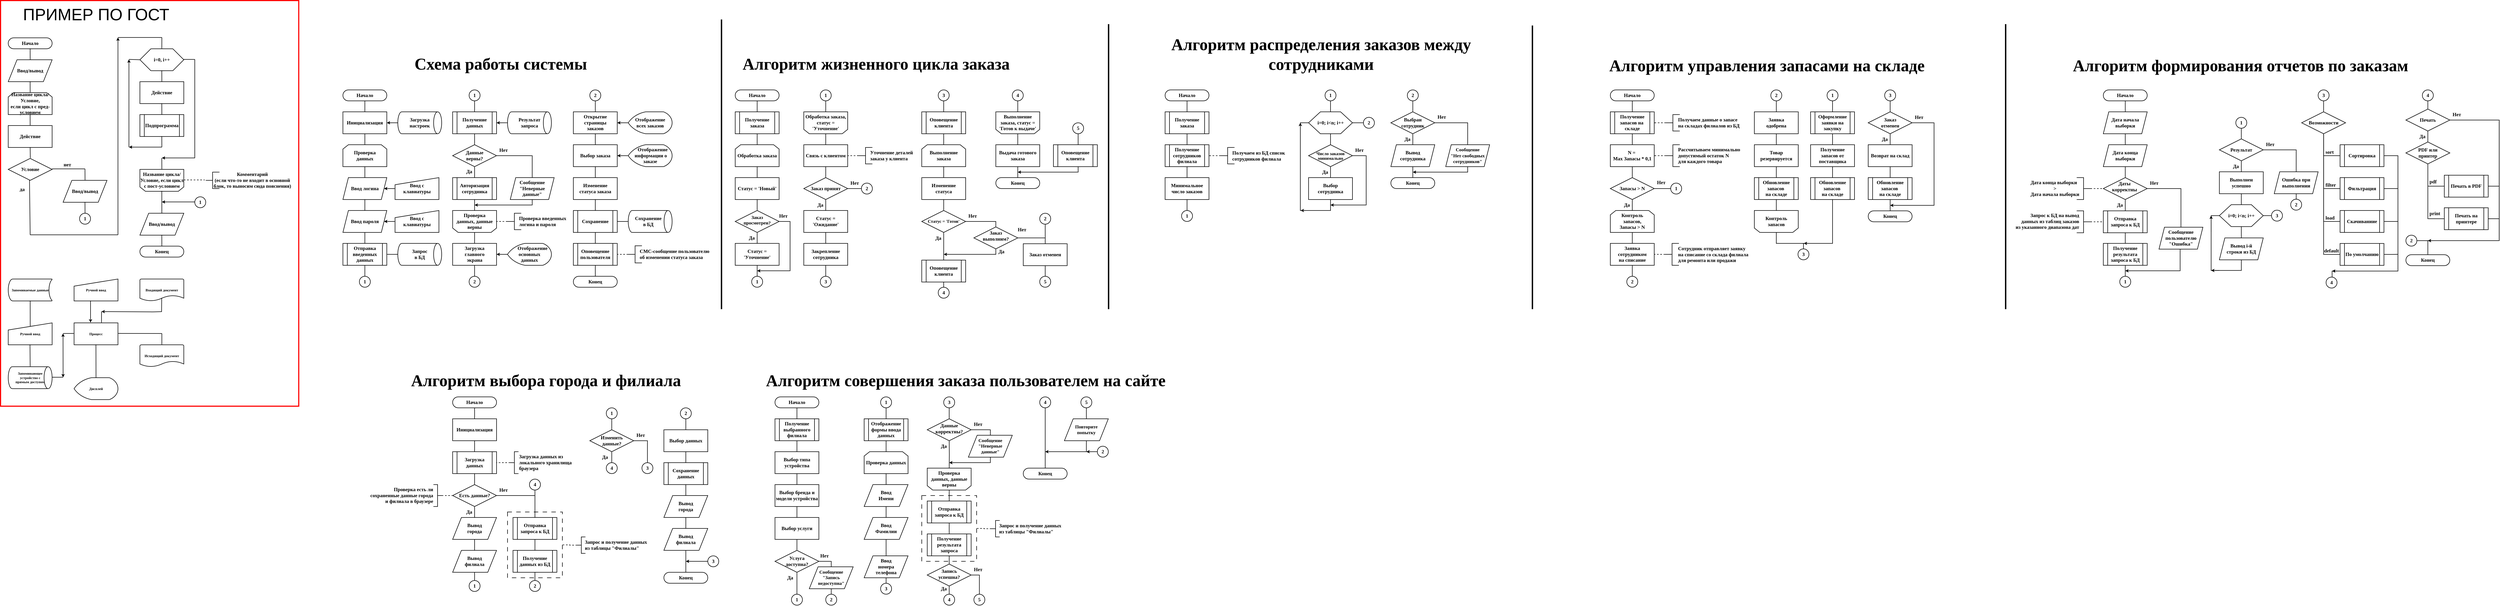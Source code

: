<mxfile version="27.0.9">
  <diagram name="Страница — 1" id="oI3jOKfCc4rPU5QWJOUy">
    <mxGraphModel dx="2511" dy="1334" grid="1" gridSize="10" guides="1" tooltips="1" connect="1" arrows="1" fold="1" page="0" pageScale="1" pageWidth="1169" pageHeight="827" background="none" math="0" shadow="0">
      <root>
        <object label="" id="0">
          <mxCell />
        </object>
        <mxCell id="1" parent="0" />
        <mxCell id="D3_a5zW7rejvzhAwZfMF-56" value="" style="rounded=0;whiteSpace=wrap;html=1;fillColor=none;strokeWidth=2;dashed=1;dashPattern=8 8;" parent="1" vertex="1">
          <mxGeometry x="490" y="1220" width="200" height="240" as="geometry" />
        </mxCell>
        <mxCell id="QvxtqPu8qyB4Hp5iw3jF-208" value="" style="rounded=0;whiteSpace=wrap;html=1;strokeColor=#FF0000;strokeWidth=4;align=center;verticalAlign=middle;fontFamily=Times New Roman;fontSize=18;fontColor=default;fontStyle=1;resizable=0;fillColor=default;movable=0;rotatable=0;deletable=0;editable=0;locked=1;connectable=0;" parent="1" vertex="1">
          <mxGeometry x="-1358" y="-646" width="1087" height="1480" as="geometry" />
        </mxCell>
        <mxCell id="pf5fv10O7jcKK1ilcvL3-1" value="Схема работы системы" style="text;html=1;align=center;verticalAlign=middle;resizable=0;points=[];autosize=1;strokeColor=none;fillColor=none;fontFamily=Verdana;rounded=0;fontSize=60;fontStyle=1;movable=0;rotatable=0;deletable=0;editable=0;locked=1;connectable=0;" parent="1" vertex="1">
          <mxGeometry x="40" y="-460" width="850" height="90" as="geometry" />
        </mxCell>
        <mxCell id="pf5fv10O7jcKK1ilcvL3-5" value="&lt;p&gt;Инициализация&lt;/p&gt;" style="rounded=0;whiteSpace=wrap;html=1;align=center;fontFamily=Times New Roman;fontSize=18;fontStyle=1;strokeWidth=2;" parent="1" vertex="1">
          <mxGeometry x="-110" y="-240" width="160" height="80" as="geometry" />
        </mxCell>
        <mxCell id="pf5fv10O7jcKK1ilcvL3-23" style="edgeStyle=orthogonalEdgeStyle;rounded=0;orthogonalLoop=1;jettySize=auto;html=1;entryX=1;entryY=0.5;entryDx=0;entryDy=0;fontFamily=Times New Roman;fontSize=18;fontStyle=1;strokeWidth=2;" parent="1" source="pf5fv10O7jcKK1ilcvL3-24" target="pf5fv10O7jcKK1ilcvL3-5" edge="1">
          <mxGeometry relative="1" as="geometry" />
        </mxCell>
        <mxCell id="pf5fv10O7jcKK1ilcvL3-24" value="&lt;span style=&quot;background-color: rgb(255, 255, 255); float: none; display: inline !important; color: rgb(0, 0, 0);&quot;&gt;Загрузка&lt;/span&gt;&lt;br style=&quot;background-color: rgb(255, 255, 255); color: rgb(0, 0, 0);&quot;&gt;&lt;span style=&quot;background-color: rgb(255, 255, 255); float: none; display: inline !important; color: rgb(0, 0, 0);&quot;&gt;настроек&lt;/span&gt;" style="strokeWidth=2;html=1;shape=mxgraph.flowchart.direct_data;whiteSpace=wrap;align=center;fontFamily=Times New Roman;rounded=0;fontSize=18;fontStyle=1" parent="1" vertex="1">
          <mxGeometry x="90" y="-240" width="160" height="80" as="geometry" />
        </mxCell>
        <mxCell id="9EqDKlL5Y5wbzRuT1DFT-77" style="edgeStyle=orthogonalEdgeStyle;rounded=0;orthogonalLoop=1;jettySize=auto;html=1;entryX=0.5;entryY=1;entryDx=0;entryDy=0;endArrow=none;startFill=0;fontFamily=Times New Roman;fontStyle=1;strokeWidth=2;" parent="1" source="pf5fv10O7jcKK1ilcvL3-26" target="9EqDKlL5Y5wbzRuT1DFT-75" edge="1">
          <mxGeometry relative="1" as="geometry" />
        </mxCell>
        <mxCell id="pf5fv10O7jcKK1ilcvL3-26" value="&lt;font&gt;Ввод пароля&lt;/font&gt;" style="shape=parallelogram;perimeter=parallelogramPerimeter;whiteSpace=wrap;html=1;fixedSize=1;strokeWidth=2;rounded=0;fontFamily=Times New Roman;fontSize=18;fontStyle=1" parent="1" vertex="1">
          <mxGeometry x="-110" y="120" width="160" height="80" as="geometry" />
        </mxCell>
        <mxCell id="pf5fv10O7jcKK1ilcvL3-43" style="edgeStyle=orthogonalEdgeStyle;rounded=0;orthogonalLoop=1;jettySize=auto;html=1;exitX=0.5;exitY=1;exitDx=0;exitDy=0;entryX=0.5;entryY=0;entryDx=0;entryDy=0;endArrow=none;endFill=0;align=center;fontFamily=Times New Roman;fontSize=18;fontStyle=1;strokeWidth=2;" parent="1" source="pf5fv10O7jcKK1ilcvL3-44" target="pf5fv10O7jcKK1ilcvL3-46" edge="1">
          <mxGeometry relative="1" as="geometry" />
        </mxCell>
        <mxCell id="9EqDKlL5Y5wbzRuT1DFT-115" style="edgeStyle=orthogonalEdgeStyle;rounded=0;orthogonalLoop=1;jettySize=auto;html=1;entryX=0.5;entryY=1;entryDx=0;entryDy=0;endArrow=none;startFill=0;strokeWidth=2;exitX=0.5;exitY=0;exitDx=0;exitDy=0;" parent="1" source="9EqDKlL5Y5wbzRuT1DFT-177" target="9EqDKlL5Y5wbzRuT1DFT-113" edge="1">
          <mxGeometry relative="1" as="geometry">
            <mxPoint x="810" y="-160.0" as="targetPoint" />
          </mxGeometry>
        </mxCell>
        <mxCell id="9EqDKlL5Y5wbzRuT1DFT-180" style="edgeStyle=orthogonalEdgeStyle;rounded=0;orthogonalLoop=1;jettySize=auto;html=1;entryX=0.5;entryY=1;entryDx=0;entryDy=0;strokeWidth=2;endArrow=none;startFill=0;" parent="1" source="pf5fv10O7jcKK1ilcvL3-44" target="9EqDKlL5Y5wbzRuT1DFT-177" edge="1">
          <mxGeometry relative="1" as="geometry" />
        </mxCell>
        <mxCell id="pf5fv10O7jcKK1ilcvL3-44" value="Выбор заказа" style="rounded=0;whiteSpace=wrap;html=1;align=center;fontFamily=Times New Roman;fontSize=18;fontStyle=1;strokeWidth=2;" parent="1" vertex="1">
          <mxGeometry x="730" y="-120" width="160" height="80" as="geometry" />
        </mxCell>
        <mxCell id="pf5fv10O7jcKK1ilcvL3-45" style="edgeStyle=orthogonalEdgeStyle;rounded=0;orthogonalLoop=1;jettySize=auto;html=1;exitX=0.5;exitY=1;exitDx=0;exitDy=0;endArrow=none;startFill=0;fontFamily=Times New Roman;fontSize=18;fontStyle=1;strokeWidth=2;" parent="1" source="pf5fv10O7jcKK1ilcvL3-46" target="pf5fv10O7jcKK1ilcvL3-52" edge="1">
          <mxGeometry relative="1" as="geometry" />
        </mxCell>
        <mxCell id="pf5fv10O7jcKK1ilcvL3-46" value="Изменение&lt;div&gt;статуса заказа&lt;/div&gt;" style="rounded=0;whiteSpace=wrap;html=1;align=center;fontFamily=Times New Roman;fontSize=18;fontStyle=1;strokeWidth=2;" parent="1" vertex="1">
          <mxGeometry x="730" width="160" height="80" as="geometry" />
        </mxCell>
        <mxCell id="pf5fv10O7jcKK1ilcvL3-49" style="edgeStyle=orthogonalEdgeStyle;rounded=0;orthogonalLoop=1;jettySize=auto;html=1;exitX=0;exitY=0.5;exitDx=0;exitDy=0;exitPerimeter=0;entryX=1;entryY=0.5;entryDx=0;entryDy=0;endArrow=classic;endFill=1;fontFamily=Times New Roman;fontSize=18;fontStyle=1;strokeWidth=2;" parent="1" source="pf5fv10O7jcKK1ilcvL3-50" target="pf5fv10O7jcKK1ilcvL3-44" edge="1">
          <mxGeometry relative="1" as="geometry" />
        </mxCell>
        <mxCell id="pf5fv10O7jcKK1ilcvL3-50" value="&amp;nbsp; &amp;nbsp; &amp;nbsp; &amp;nbsp;Отображение&amp;nbsp; &amp;nbsp; &amp;nbsp;информации о заказе" style="strokeWidth=2;html=1;shape=mxgraph.flowchart.display;whiteSpace=wrap;fontFamily=Times New Roman;rounded=0;fontSize=18;fontStyle=1" parent="1" vertex="1">
          <mxGeometry x="930" y="-120" width="160" height="80" as="geometry" />
        </mxCell>
        <mxCell id="pf5fv10O7jcKK1ilcvL3-51" style="edgeStyle=orthogonalEdgeStyle;rounded=0;orthogonalLoop=1;jettySize=auto;html=1;entryX=0.5;entryY=0;entryDx=0;entryDy=0;endArrow=none;startFill=0;fontFamily=Times New Roman;fontSize=18;fontStyle=1;strokeWidth=2;" parent="1" source="pf5fv10O7jcKK1ilcvL3-52" target="pf5fv10O7jcKK1ilcvL3-54" edge="1">
          <mxGeometry relative="1" as="geometry" />
        </mxCell>
        <mxCell id="pf5fv10O7jcKK1ilcvL3-52" value="Сохранение" style="shape=process;whiteSpace=wrap;html=1;backgroundOutline=1;align=center;fontFamily=Times New Roman;rounded=0;fontSize=18;fontStyle=1;strokeWidth=2;" parent="1" vertex="1">
          <mxGeometry x="730" y="120" width="160" height="80" as="geometry" />
        </mxCell>
        <mxCell id="pf5fv10O7jcKK1ilcvL3-53" style="edgeStyle=orthogonalEdgeStyle;rounded=0;orthogonalLoop=1;jettySize=auto;html=1;exitX=1;exitY=0.5;exitDx=0;exitDy=0;entryX=0;entryY=0.5;entryDx=0;entryDy=0;entryPerimeter=0;endArrow=none;endFill=0;fontFamily=Times New Roman;fontSize=18;fontStyle=1;strokeWidth=2;" parent="1" source="pf5fv10O7jcKK1ilcvL3-52" target="pf5fv10O7jcKK1ilcvL3-57" edge="1">
          <mxGeometry relative="1" as="geometry">
            <mxPoint x="930.5" y="455" as="targetPoint" />
          </mxGeometry>
        </mxCell>
        <mxCell id="pf5fv10O7jcKK1ilcvL3-54" value="Оповещение пользователя" style="shape=process;whiteSpace=wrap;html=1;backgroundOutline=1;align=center;fontFamily=Times New Roman;rounded=0;fontSize=18;fontStyle=1;strokeWidth=2;" parent="1" vertex="1">
          <mxGeometry x="730" y="240" width="160" height="80" as="geometry" />
        </mxCell>
        <mxCell id="pf5fv10O7jcKK1ilcvL3-57" value="&lt;div style=&quot;&quot;&gt;&lt;span style=&quot;background-color: transparent; color: light-dark(rgb(0, 0, 0), rgb(255, 255, 255));&quot;&gt;Сохранение&amp;nbsp; &amp;nbsp;&lt;/span&gt;&lt;/div&gt;&lt;div style=&quot;&quot;&gt;в БД&amp;nbsp; &amp;nbsp;&lt;/div&gt;" style="strokeWidth=2;html=1;shape=mxgraph.flowchart.direct_data;whiteSpace=wrap;align=center;fontFamily=Times New Roman;rounded=0;fontSize=18;fontStyle=1" parent="1" vertex="1">
          <mxGeometry x="930" y="120" width="160" height="80" as="geometry" />
        </mxCell>
        <mxCell id="pf5fv10O7jcKK1ilcvL3-59" value="1" style="ellipse;whiteSpace=wrap;html=1;aspect=fixed;rounded=0;fontFamily=Times New Roman;fontSize=18;fontStyle=1;strokeWidth=2;" parent="1" vertex="1">
          <mxGeometry x="-50" y="360" width="40" height="40" as="geometry" />
        </mxCell>
        <mxCell id="pf5fv10O7jcKK1ilcvL3-62" style="edgeStyle=orthogonalEdgeStyle;rounded=0;orthogonalLoop=1;jettySize=auto;html=1;exitX=0.5;exitY=1;exitDx=0;exitDy=0;entryX=0.5;entryY=0;entryDx=0;entryDy=0;endArrow=none;startFill=0;fontFamily=Times New Roman;fontSize=18;fontStyle=1;strokeWidth=2;" parent="1" source="pf5fv10O7jcKK1ilcvL3-54" target="9EqDKlL5Y5wbzRuT1DFT-74" edge="1">
          <mxGeometry relative="1" as="geometry">
            <mxPoint x="810" y="614" as="targetPoint" />
          </mxGeometry>
        </mxCell>
        <mxCell id="sZgTdZ2AV089rUdlqtD1-2" style="edgeStyle=orthogonalEdgeStyle;rounded=0;orthogonalLoop=1;jettySize=auto;html=1;endArrow=none;startFill=0;dashed=1;fontFamily=Times New Roman;fontSize=18;fontStyle=1;strokeWidth=2;" parent="1" source="sZgTdZ2AV089rUdlqtD1-1" target="pf5fv10O7jcKK1ilcvL3-54" edge="1">
          <mxGeometry relative="1" as="geometry" />
        </mxCell>
        <mxCell id="sZgTdZ2AV089rUdlqtD1-1" value="" style="strokeWidth=2;html=1;shape=mxgraph.flowchart.annotation_2;align=left;labelPosition=right;pointerEvents=1;rounded=0;fontFamily=Times New Roman;fontSize=18;fontStyle=1" parent="1" vertex="1">
          <mxGeometry x="930" y="248.75" width="50" height="62.5" as="geometry" />
        </mxCell>
        <mxCell id="sZgTdZ2AV089rUdlqtD1-3" value="&lt;font&gt;СМС-сообщение пользователю&lt;br&gt;об изменении статуса заказа&lt;/font&gt;" style="text;html=1;align=left;verticalAlign=middle;resizable=0;points=[];autosize=1;strokeColor=none;fillColor=none;rounded=0;fontFamily=Times New Roman;fontSize=18;fontStyle=1" parent="1" vertex="1">
          <mxGeometry x="970" y="250" width="260" height="60" as="geometry" />
        </mxCell>
        <mxCell id="_ACzCQE8blFFiLmsyVWc-3" style="edgeStyle=orthogonalEdgeStyle;rounded=0;orthogonalLoop=1;jettySize=auto;html=1;entryX=0.5;entryY=1;entryDx=0;entryDy=0;endArrow=none;startFill=0;strokeWidth=2;" parent="1" source="sZgTdZ2AV089rUdlqtD1-5" target="9EqDKlL5Y5wbzRuT1DFT-202" edge="1">
          <mxGeometry relative="1" as="geometry" />
        </mxCell>
        <mxCell id="sZgTdZ2AV089rUdlqtD1-5" value="Получение заказа" style="shape=process;whiteSpace=wrap;html=1;backgroundOutline=1;align=center;fontFamily=Times New Roman;rounded=0;movable=1;resizable=1;rotatable=1;deletable=1;editable=1;locked=0;connectable=1;fontSize=18;fontStyle=1;spacing=1;strokeWidth=2;" parent="1" vertex="1">
          <mxGeometry x="1320" y="-240" width="160" height="80" as="geometry" />
        </mxCell>
        <mxCell id="_ACzCQE8blFFiLmsyVWc-7" style="edgeStyle=orthogonalEdgeStyle;rounded=0;orthogonalLoop=1;jettySize=auto;html=1;entryX=0.5;entryY=1;entryDx=0;entryDy=0;strokeWidth=2;endArrow=none;startFill=0;" parent="1" source="sZgTdZ2AV089rUdlqtD1-8" target="_ACzCQE8blFFiLmsyVWc-5" edge="1">
          <mxGeometry relative="1" as="geometry" />
        </mxCell>
        <mxCell id="sZgTdZ2AV089rUdlqtD1-8" value="Статус = &#39;Новый&#39;" style="rounded=0;whiteSpace=wrap;html=1;align=center;fontFamily=Times New Roman;movable=1;resizable=1;rotatable=1;deletable=1;editable=1;locked=0;connectable=1;fontSize=18;fontStyle=1;strokeWidth=2;aspect=fixed;" parent="1" vertex="1">
          <mxGeometry x="1320" width="160" height="80" as="geometry" />
        </mxCell>
        <mxCell id="_ACzCQE8blFFiLmsyVWc-11" style="edgeStyle=orthogonalEdgeStyle;rounded=0;orthogonalLoop=1;jettySize=auto;html=1;entryX=0.5;entryY=1;entryDx=0;entryDy=0;strokeWidth=2;endArrow=none;startFill=0;" parent="1" source="sZgTdZ2AV089rUdlqtD1-25" target="sZgTdZ2AV089rUdlqtD1-21" edge="1">
          <mxGeometry relative="1" as="geometry" />
        </mxCell>
        <mxCell id="_ACzCQE8blFFiLmsyVWc-14" style="edgeStyle=orthogonalEdgeStyle;rounded=0;orthogonalLoop=1;jettySize=auto;html=1;entryX=0.5;entryY=0;entryDx=0;entryDy=0;strokeWidth=2;endArrow=none;startFill=0;" parent="1" source="sZgTdZ2AV089rUdlqtD1-25" edge="1">
          <mxGeometry relative="1" as="geometry">
            <mxPoint x="1400" y="360" as="targetPoint" />
          </mxGeometry>
        </mxCell>
        <mxCell id="sZgTdZ2AV089rUdlqtD1-25" value="Статус = &#39;Уточнение&#39;" style="rounded=0;whiteSpace=wrap;html=1;align=center;fontFamily=Times New Roman;movable=1;resizable=1;rotatable=1;deletable=1;editable=1;locked=0;connectable=1;fontSize=18;fontStyle=1;strokeWidth=2;" parent="1" vertex="1">
          <mxGeometry x="1320" y="240" width="160" height="80" as="geometry" />
        </mxCell>
        <mxCell id="sZgTdZ2AV089rUdlqtD1-28" value="Связь с клиентом" style="rounded=0;whiteSpace=wrap;html=1;align=center;fontFamily=Times New Roman;movable=1;resizable=1;rotatable=1;deletable=1;editable=1;locked=0;connectable=1;fontSize=18;fontStyle=1;strokeWidth=2;" parent="1" vertex="1">
          <mxGeometry x="1570" y="-120" width="160" height="80" as="geometry" />
        </mxCell>
        <mxCell id="sZgTdZ2AV089rUdlqtD1-29" value="" style="strokeWidth=2;html=1;shape=mxgraph.flowchart.annotation_2;align=left;labelPosition=right;pointerEvents=1;rounded=0;fontFamily=Verdana;movable=1;resizable=1;rotatable=1;deletable=1;editable=1;locked=0;connectable=1;" parent="1" vertex="1">
          <mxGeometry x="1770" y="-110" width="50" height="60" as="geometry" />
        </mxCell>
        <mxCell id="sZgTdZ2AV089rUdlqtD1-31" value="&lt;font&gt;Уточнение деталей&lt;br&gt;заказа у клиента&lt;/font&gt;" style="text;html=1;align=left;verticalAlign=middle;resizable=1;points=[];autosize=1;strokeColor=none;fillColor=none;fontFamily=Times New Roman;movable=1;rotatable=1;deletable=1;editable=1;locked=0;connectable=1;strokeWidth=2;fontSize=18;fontStyle=1" parent="1" vertex="1">
          <mxGeometry x="1810" y="-110" width="170" height="60" as="geometry" />
        </mxCell>
        <mxCell id="sZgTdZ2AV089rUdlqtD1-39" value="&lt;p&gt;&lt;font&gt;Алгоритм жизненного цикла заказа&lt;/font&gt;&lt;/p&gt;" style="text;whiteSpace=wrap;html=1;verticalAlign=middle;fontFamily=Verdana;fontSize=60;fontStyle=1;movable=1;resizable=1;rotatable=1;deletable=1;editable=1;locked=0;connectable=1;" parent="1" vertex="1">
          <mxGeometry x="1345" y="-455" width="1265" height="80" as="geometry" />
        </mxCell>
        <mxCell id="_ACzCQE8blFFiLmsyVWc-27" style="edgeStyle=orthogonalEdgeStyle;rounded=0;orthogonalLoop=1;jettySize=auto;html=1;exitX=1;exitY=0.5;exitDx=0;exitDy=0;entryX=0;entryY=0.5;entryDx=0;entryDy=0;strokeWidth=2;endArrow=none;startFill=0;" parent="1" source="sZgTdZ2AV089rUdlqtD1-41" target="_ACzCQE8blFFiLmsyVWc-25" edge="1">
          <mxGeometry relative="1" as="geometry">
            <mxPoint x="1770" y="79.49" as="targetPoint" />
            <mxPoint x="1730" y="49.49" as="sourcePoint" />
          </mxGeometry>
        </mxCell>
        <mxCell id="_ACzCQE8blFFiLmsyVWc-28" style="edgeStyle=orthogonalEdgeStyle;rounded=0;orthogonalLoop=1;jettySize=auto;html=1;entryX=0.5;entryY=1;entryDx=0;entryDy=0;strokeWidth=2;endArrow=none;startFill=0;" parent="1" source="sZgTdZ2AV089rUdlqtD1-41" target="sZgTdZ2AV089rUdlqtD1-28" edge="1">
          <mxGeometry relative="1" as="geometry" />
        </mxCell>
        <mxCell id="sZgTdZ2AV089rUdlqtD1-41" value="Заказ принят" style="rhombus;whiteSpace=wrap;html=1;strokeWidth=2;rounded=0;fontFamily=Times New Roman;movable=1;resizable=1;rotatable=1;deletable=1;editable=1;locked=0;connectable=1;fontSize=18;fontStyle=1" parent="1" vertex="1">
          <mxGeometry x="1570" width="160" height="80" as="geometry" />
        </mxCell>
        <mxCell id="sZgTdZ2AV089rUdlqtD1-52" value="1" style="ellipse;whiteSpace=wrap;html=1;aspect=fixed;rounded=0;fontFamily=Times New Roman;movable=1;resizable=1;rotatable=1;deletable=1;editable=1;locked=0;connectable=1;strokeWidth=2;fontSize=18;fontStyle=1" parent="1" vertex="1">
          <mxGeometry x="1380" y="360" width="40" height="40" as="geometry" />
        </mxCell>
        <mxCell id="sZgTdZ2AV089rUdlqtD1-94" style="edgeStyle=orthogonalEdgeStyle;rounded=0;orthogonalLoop=1;jettySize=auto;html=1;exitX=1;exitY=0.5;exitDx=0;exitDy=0;entryX=0.5;entryY=0;entryDx=0;entryDy=0;curved=0;endArrow=none;startFill=0;fontFamily=Verdana;movable=1;resizable=1;rotatable=1;deletable=1;editable=1;locked=0;connectable=1;strokeWidth=2;" parent="1" source="_ACzCQE8blFFiLmsyVWc-45" target="sZgTdZ2AV089rUdlqtD1-103" edge="1">
          <mxGeometry relative="1" as="geometry">
            <Array as="points">
              <mxPoint x="2270" y="160" />
            </Array>
            <mxPoint x="1820.0" y="700.0" as="sourcePoint" />
          </mxGeometry>
        </mxCell>
        <mxCell id="sZgTdZ2AV089rUdlqtD1-101" value="Заказ отменен" style="rounded=0;whiteSpace=wrap;html=1;align=center;fontFamily=Times New Roman;movable=1;resizable=1;rotatable=1;deletable=1;editable=1;locked=0;connectable=1;fontSize=18;fontStyle=1;strokeWidth=2;" parent="1" vertex="1">
          <mxGeometry x="2370" y="241.25" width="160" height="80" as="geometry" />
        </mxCell>
        <mxCell id="_ACzCQE8blFFiLmsyVWc-32" style="edgeStyle=orthogonalEdgeStyle;rounded=0;orthogonalLoop=1;jettySize=auto;html=1;entryX=0.5;entryY=1;entryDx=0;entryDy=0;strokeWidth=2;endArrow=none;startFill=0;" parent="1" source="sZgTdZ2AV089rUdlqtD1-120" target="_ACzCQE8blFFiLmsyVWc-29" edge="1">
          <mxGeometry relative="1" as="geometry" />
        </mxCell>
        <mxCell id="sZgTdZ2AV089rUdlqtD1-120" value="Закрепление сотрудника" style="rounded=0;whiteSpace=wrap;html=1;align=center;fontFamily=Times New Roman;movable=1;resizable=1;rotatable=1;deletable=1;editable=1;locked=0;connectable=1;fontSize=18;fontStyle=1;strokeWidth=2;" parent="1" vertex="1">
          <mxGeometry x="1570" y="240" width="160" height="80" as="geometry" />
        </mxCell>
        <mxCell id="sZgTdZ2AV089rUdlqtD1-121" value="&lt;p&gt;&lt;font&gt;Алгоритм распределения заказов между сотрудниками&lt;/font&gt;&lt;/p&gt;" style="text;whiteSpace=wrap;html=1;verticalAlign=middle;fontFamily=Verdana;fontStyle=1;fontSize=60;movable=1;resizable=1;rotatable=1;deletable=1;editable=1;locked=0;connectable=1;align=center;" parent="1" vertex="1">
          <mxGeometry x="2710" y="-531" width="1492" height="161" as="geometry" />
        </mxCell>
        <mxCell id="sZgTdZ2AV089rUdlqtD1-128" style="edgeStyle=orthogonalEdgeStyle;rounded=1;orthogonalLoop=1;jettySize=auto;html=1;exitX=0.5;exitY=1;exitDx=0;exitDy=0;entryX=0.5;entryY=0;entryDx=0;entryDy=0;endArrow=none;startFill=0;fontFamily=Verdana;movable=1;resizable=1;rotatable=1;deletable=1;editable=1;locked=0;connectable=1;strokeWidth=2;" parent="1" source="_ACzCQE8blFFiLmsyVWc-79" target="sZgTdZ2AV089rUdlqtD1-127" edge="1">
          <mxGeometry relative="1" as="geometry">
            <mxPoint x="2977" y="-280" as="sourcePoint" />
          </mxGeometry>
        </mxCell>
        <mxCell id="sZgTdZ2AV089rUdlqtD1-129" style="edgeStyle=orthogonalEdgeStyle;rounded=1;orthogonalLoop=1;jettySize=auto;html=1;entryX=0.5;entryY=1;entryDx=0;entryDy=0;endArrow=none;startFill=0;fontFamily=Verdana;movable=1;resizable=1;rotatable=1;deletable=1;editable=1;locked=0;connectable=1;strokeWidth=2;" parent="1" source="sZgTdZ2AV089rUdlqtD1-123" target="sZgTdZ2AV089rUdlqtD1-127" edge="1">
          <mxGeometry relative="1" as="geometry" />
        </mxCell>
        <mxCell id="sZgTdZ2AV089rUdlqtD1-123" value="&lt;font style=&quot;font-size: 18px;&quot; face=&quot;Times New Roman&quot;&gt;&lt;b&gt;Получение сотрудников&lt;br&gt;филиала&lt;/b&gt;&lt;/font&gt;" style="shape=process;whiteSpace=wrap;html=1;backgroundOutline=1;align=center;fontFamily=Verdana;rounded=0;movable=1;resizable=1;rotatable=1;deletable=1;editable=1;locked=0;connectable=1;strokeWidth=2;" parent="1" vertex="1">
          <mxGeometry x="2887" y="-120" width="160" height="80" as="geometry" />
        </mxCell>
        <mxCell id="sZgTdZ2AV089rUdlqtD1-126" value="Получаем из БД список&lt;div&gt;сотрудников филиала&lt;/div&gt;" style="text;html=1;align=left;verticalAlign=middle;resizable=1;points=[];autosize=1;strokeColor=none;fillColor=none;fontFamily=Times New Roman;movable=1;rotatable=1;deletable=1;editable=1;locked=0;connectable=1;fontSize=18;fontStyle=1" parent="1" vertex="1">
          <mxGeometry x="3130" y="-107" width="199" height="55" as="geometry" />
        </mxCell>
        <mxCell id="sZgTdZ2AV089rUdlqtD1-127" value="Получение&lt;div&gt;&lt;span style=&quot;background-color: transparent; color: light-dark(rgb(0, 0, 0), rgb(255, 255, 255));&quot;&gt;заказа&lt;/span&gt;&lt;/div&gt;" style="shape=process;whiteSpace=wrap;html=1;backgroundOutline=1;align=center;fontFamily=Times New Roman;rounded=0;movable=1;resizable=1;rotatable=1;deletable=1;editable=1;locked=0;connectable=1;fontSize=18;fontStyle=1;strokeWidth=2;" parent="1" vertex="1">
          <mxGeometry x="2887" y="-240" width="160" height="80" as="geometry" />
        </mxCell>
        <mxCell id="_ACzCQE8blFFiLmsyVWc-83" style="edgeStyle=orthogonalEdgeStyle;rounded=0;orthogonalLoop=1;jettySize=auto;html=1;entryX=0.5;entryY=1;entryDx=0;entryDy=0;strokeWidth=2;endArrow=none;startFill=0;exitX=0.5;exitY=0;exitDx=0;exitDy=0;" parent="1" source="HSPEatfkuZeEFtaeoCSe-1" target="sZgTdZ2AV089rUdlqtD1-123" edge="1">
          <mxGeometry relative="1" as="geometry">
            <mxPoint x="2967.0" as="sourcePoint" />
          </mxGeometry>
        </mxCell>
        <mxCell id="sZgTdZ2AV089rUdlqtD1-141" style="edgeStyle=orthogonalEdgeStyle;rounded=1;orthogonalLoop=1;jettySize=auto;html=1;exitX=0.5;exitY=1;exitDx=0;exitDy=0;entryX=0.5;entryY=0;entryDx=0;entryDy=0;endArrow=none;startFill=0;fontFamily=Verdana;movable=1;resizable=1;rotatable=1;deletable=1;editable=1;locked=0;connectable=1;strokeWidth=2;" parent="1" source="sZgTdZ2AV089rUdlqtD1-139" target="_ACzCQE8blFFiLmsyVWc-87" edge="1">
          <mxGeometry relative="1" as="geometry">
            <mxPoint x="3490" y="-240.0" as="targetPoint" />
          </mxGeometry>
        </mxCell>
        <mxCell id="sZgTdZ2AV089rUdlqtD1-139" value="1" style="ellipse;whiteSpace=wrap;html=1;aspect=fixed;rounded=0;fontFamily=Times New Roman;movable=1;resizable=1;rotatable=1;deletable=1;editable=1;locked=0;connectable=1;fontSize=18;fontStyle=1;strokeWidth=2;" parent="1" vertex="1">
          <mxGeometry x="3470" y="-320" width="40" height="40" as="geometry" />
        </mxCell>
        <mxCell id="CLZdvBLHJ7PR2_3X5Nru-18" style="edgeStyle=orthogonalEdgeStyle;rounded=0;orthogonalLoop=1;jettySize=auto;html=1;endArrow=classic;startFill=0;strokeWidth=2;endFill=1;" parent="1" source="sZgTdZ2AV089rUdlqtD1-142" edge="1">
          <mxGeometry relative="1" as="geometry">
            <mxPoint x="3380" y="-200" as="targetPoint" />
            <Array as="points">
              <mxPoint x="3490" y="120" />
              <mxPoint x="3380" y="120" />
              <mxPoint x="3380" y="-80" />
            </Array>
          </mxGeometry>
        </mxCell>
        <mxCell id="sZgTdZ2AV089rUdlqtD1-142" value="Выбор&lt;br&gt;сотрудника" style="rounded=0;whiteSpace=wrap;html=1;fontFamily=Times New Roman;movable=1;resizable=1;rotatable=1;deletable=1;editable=1;locked=0;connectable=1;fontSize=18;fontStyle=1;strokeWidth=2;" parent="1" vertex="1">
          <mxGeometry x="3410" width="160" height="80" as="geometry" />
        </mxCell>
        <mxCell id="CLZdvBLHJ7PR2_3X5Nru-4" style="edgeStyle=orthogonalEdgeStyle;rounded=0;orthogonalLoop=1;jettySize=auto;html=1;entryX=1;entryY=0.5;entryDx=0;entryDy=0;strokeWidth=2;endArrow=none;startFill=1;endFill=1;startArrow=classic;" parent="1" target="sZgTdZ2AV089rUdlqtD1-137" edge="1">
          <mxGeometry relative="1" as="geometry">
            <mxPoint x="3490" y="100" as="sourcePoint" />
            <Array as="points">
              <mxPoint x="3620" y="-80" />
            </Array>
          </mxGeometry>
        </mxCell>
        <mxCell id="sZgTdZ2AV089rUdlqtD1-164" style="edgeStyle=orthogonalEdgeStyle;rounded=1;orthogonalLoop=1;jettySize=auto;html=1;exitX=0.5;exitY=1;exitDx=0;exitDy=0;entryX=0.5;entryY=0;entryDx=0;entryDy=0;endArrow=none;startFill=0;fontFamily=Verdana;movable=1;resizable=1;rotatable=1;deletable=1;editable=1;locked=0;connectable=1;strokeWidth=2;" parent="1" source="sZgTdZ2AV089rUdlqtD1-166" target="sZgTdZ2AV089rUdlqtD1-156" edge="1">
          <mxGeometry relative="1" as="geometry" />
        </mxCell>
        <mxCell id="CLZdvBLHJ7PR2_3X5Nru-17" style="edgeStyle=orthogonalEdgeStyle;rounded=0;orthogonalLoop=1;jettySize=auto;html=1;entryX=0.5;entryY=0;entryDx=0;entryDy=0;strokeWidth=2;endArrow=none;startFill=0;" parent="1" source="sZgTdZ2AV089rUdlqtD1-156" target="_ACzCQE8blFFiLmsyVWc-80" edge="1">
          <mxGeometry relative="1" as="geometry" />
        </mxCell>
        <mxCell id="sZgTdZ2AV089rUdlqtD1-156" value="Вывод&lt;br&gt;сотрудника" style="shape=parallelogram;perimeter=parallelogramPerimeter;whiteSpace=wrap;html=1;fixedSize=1;rounded=0;fontFamily=Times New Roman;movable=1;resizable=1;rotatable=1;deletable=1;editable=1;locked=0;connectable=1;fontSize=18;fontStyle=1;strokeWidth=2;" parent="1" vertex="1">
          <mxGeometry x="3710" y="-120" width="160" height="80" as="geometry" />
        </mxCell>
        <mxCell id="sZgTdZ2AV089rUdlqtD1-172" style="edgeStyle=orthogonalEdgeStyle;rounded=0;orthogonalLoop=1;jettySize=auto;html=1;curved=0;endArrow=none;startFill=0;fontFamily=Verdana;movable=1;resizable=1;rotatable=1;deletable=1;editable=1;locked=0;connectable=1;strokeWidth=2;" parent="1" source="sZgTdZ2AV089rUdlqtD1-166" target="sZgTdZ2AV089rUdlqtD1-170" edge="1">
          <mxGeometry relative="1" as="geometry" />
        </mxCell>
        <mxCell id="sZgTdZ2AV089rUdlqtD1-166" value="Выбран&lt;br&gt;сотрудник" style="rhombus;whiteSpace=wrap;html=1;rounded=0;fontStyle=1;fontFamily=Times New Roman;movable=1;resizable=1;rotatable=1;deletable=1;editable=1;locked=0;connectable=1;fontSize=18;strokeWidth=2;" parent="1" vertex="1">
          <mxGeometry x="3710" y="-240" width="160" height="80" as="geometry" />
        </mxCell>
        <mxCell id="sZgTdZ2AV089rUdlqtD1-170" value="&lt;font style=&quot;font-size: 17px;&quot;&gt;Сообщение&lt;/font&gt;&lt;div&gt;&lt;font style=&quot;font-size: 17px;&quot;&gt;&quot;Нет свободных сотрудников&quot;&lt;/font&gt;&lt;/div&gt;" style="shape=parallelogram;perimeter=parallelogramPerimeter;whiteSpace=wrap;html=1;fixedSize=1;rounded=0;fontFamily=Times New Roman;movable=1;resizable=1;rotatable=1;deletable=1;editable=1;locked=0;connectable=1;fontSize=18;fontStyle=1;strokeWidth=2;" parent="1" vertex="1">
          <mxGeometry x="3910" y="-120" width="160" height="80" as="geometry" />
        </mxCell>
        <mxCell id="sZgTdZ2AV089rUdlqtD1-171" style="edgeStyle=orthogonalEdgeStyle;rounded=0;orthogonalLoop=1;jettySize=auto;html=1;curved=0;endArrow=classic;startFill=0;fontFamily=Verdana;movable=1;resizable=1;rotatable=1;deletable=1;editable=1;locked=0;connectable=1;strokeWidth=2;endFill=1;" parent="1" source="sZgTdZ2AV089rUdlqtD1-170" edge="1">
          <mxGeometry relative="1" as="geometry">
            <Array as="points">
              <mxPoint x="3990" y="-20" />
            </Array>
            <mxPoint x="3790" y="-20" as="targetPoint" />
          </mxGeometry>
        </mxCell>
        <mxCell id="sZgTdZ2AV089rUdlqtD1-174" value="&lt;span data-start=&quot;257&quot; data-end=&quot;330&quot;&gt;Алгоритм управления запасами на складе&lt;/span&gt;" style="text;whiteSpace=wrap;html=1;fontFamily=Verdana;fontStyle=1;fontSize=60;align=center;movable=1;resizable=1;rotatable=1;deletable=1;editable=1;locked=0;connectable=1;verticalAlign=bottom;" parent="1" vertex="1">
          <mxGeometry x="4276" y="-463" width="1610" height="93" as="geometry" />
        </mxCell>
        <mxCell id="sZgTdZ2AV089rUdlqtD1-240" value="&lt;span data-start=&quot;180&quot; data-end=&quot;253&quot;&gt;Алгоритм формирования отчетов по заказам&amp;nbsp;&lt;/span&gt;" style="text;whiteSpace=wrap;html=1;fontFamily=Verdana;fontStyle=1;fontSize=60;align=center;movable=1;resizable=1;rotatable=1;deletable=1;editable=1;locked=0;connectable=1;verticalAlign=bottom;" parent="1" vertex="1">
          <mxGeometry x="6000" y="-450" width="1630" height="80" as="geometry" />
        </mxCell>
        <mxCell id="QvxtqPu8qyB4Hp5iw3jF-130" style="edgeStyle=orthogonalEdgeStyle;rounded=0;orthogonalLoop=1;jettySize=auto;html=1;entryX=0.5;entryY=1;entryDx=0;entryDy=0;fontFamily=Times New Roman;fontSize=18;fontColor=default;fontStyle=1;resizable=1;strokeWidth=2;endArrow=none;startFill=0;" parent="1" source="sZgTdZ2AV089rUdlqtD1-242" target="QvxtqPu8qyB4Hp5iw3jF-127" edge="1">
          <mxGeometry relative="1" as="geometry">
            <mxPoint x="6387" y="-281.25" as="targetPoint" />
          </mxGeometry>
        </mxCell>
        <mxCell id="sZgTdZ2AV089rUdlqtD1-242" value="Дата начала выборки" style="shape=parallelogram;perimeter=parallelogramPerimeter;whiteSpace=wrap;html=1;fixedSize=1;rounded=0;fontFamily=Times New Roman;movable=1;resizable=1;rotatable=1;deletable=1;editable=1;locked=0;connectable=1;fontSize=18;fontStyle=1;strokeWidth=2;" parent="1" vertex="1">
          <mxGeometry x="6307" y="-240" width="160" height="80" as="geometry" />
        </mxCell>
        <mxCell id="QvxtqPu8qyB4Hp5iw3jF-131" style="edgeStyle=orthogonalEdgeStyle;rounded=0;orthogonalLoop=1;jettySize=auto;html=1;entryX=0.5;entryY=1;entryDx=0;entryDy=0;fontFamily=Times New Roman;fontSize=18;fontColor=default;fontStyle=1;resizable=1;strokeWidth=2;endArrow=none;startFill=0;" parent="1" source="sZgTdZ2AV089rUdlqtD1-243" target="sZgTdZ2AV089rUdlqtD1-242" edge="1">
          <mxGeometry relative="1" as="geometry" />
        </mxCell>
        <mxCell id="QvxtqPu8qyB4Hp5iw3jF-135" style="edgeStyle=orthogonalEdgeStyle;rounded=0;orthogonalLoop=1;jettySize=auto;html=1;entryX=0.5;entryY=0;entryDx=0;entryDy=0;fontFamily=Times New Roman;fontSize=18;fontColor=default;fontStyle=1;resizable=1;strokeWidth=2;endArrow=none;startFill=0;" parent="1" source="sZgTdZ2AV089rUdlqtD1-243" target="sZgTdZ2AV089rUdlqtD1-244" edge="1">
          <mxGeometry relative="1" as="geometry" />
        </mxCell>
        <mxCell id="sZgTdZ2AV089rUdlqtD1-243" value="Дата конца&lt;br&gt;выборки" style="shape=parallelogram;perimeter=parallelogramPerimeter;whiteSpace=wrap;html=1;fixedSize=1;rounded=0;fontFamily=Times New Roman;movable=1;resizable=1;rotatable=1;deletable=1;editable=1;locked=0;connectable=1;fontSize=18;fontStyle=1;strokeWidth=2;" parent="1" vertex="1">
          <mxGeometry x="6307" y="-120" width="160" height="80" as="geometry" />
        </mxCell>
        <mxCell id="ucU8Fq2Tyw5uj5B-TA47-3" style="edgeStyle=orthogonalEdgeStyle;rounded=0;orthogonalLoop=1;jettySize=auto;html=1;entryX=0.5;entryY=0;entryDx=0;entryDy=0;endArrow=none;startFill=0;fontFamily=Verdana;movable=1;resizable=1;rotatable=1;deletable=1;editable=1;locked=0;connectable=1;strokeWidth=2;" parent="1" source="sZgTdZ2AV089rUdlqtD1-244" target="ucU8Fq2Tyw5uj5B-TA47-2" edge="1">
          <mxGeometry relative="1" as="geometry" />
        </mxCell>
        <mxCell id="ucU8Fq2Tyw5uj5B-TA47-10" style="edgeStyle=orthogonalEdgeStyle;rounded=0;orthogonalLoop=1;jettySize=auto;html=1;entryX=0.5;entryY=0;entryDx=0;entryDy=0;endArrow=none;startFill=0;fontFamily=Verdana;movable=1;resizable=1;rotatable=1;deletable=1;editable=1;locked=0;connectable=1;strokeWidth=2;" parent="1" source="ucU8Fq2Tyw5uj5B-TA47-2" target="QvxtqPu8qyB4Hp5iw3jF-197" edge="1">
          <mxGeometry relative="1" as="geometry">
            <mxPoint x="6387" y="240" as="targetPoint" />
          </mxGeometry>
        </mxCell>
        <mxCell id="ucU8Fq2Tyw5uj5B-TA47-2" value="Отправка запроса к БД" style="shape=process;whiteSpace=wrap;html=1;backgroundOutline=1;fontFamily=Times New Roman;movable=1;resizable=1;rotatable=1;deletable=1;editable=1;locked=0;connectable=1;strokeWidth=2;fontStyle=1;fontSize=18;" parent="1" vertex="1">
          <mxGeometry x="6307" y="121.25" width="160" height="80" as="geometry" />
        </mxCell>
        <mxCell id="ucU8Fq2Tyw5uj5B-TA47-8" value="Запрос к БД на вывод&lt;div&gt;данных из таблиц&amp;nbsp;&lt;span style=&quot;background-color: transparent; color: light-dark(rgb(0, 0, 0), rgb(255, 255, 255));&quot;&gt;заказов&lt;/span&gt;&lt;/div&gt;&lt;div&gt;&lt;span style=&quot;background-color: transparent; color: light-dark(rgb(0, 0, 0), rgb(255, 255, 255));&quot;&gt;из указанного диапазона дат&lt;/span&gt;&lt;/div&gt;" style="text;html=1;align=right;verticalAlign=middle;resizable=1;points=[];autosize=1;strokeColor=none;fillColor=none;fontFamily=Times New Roman;movable=1;rotatable=1;deletable=1;editable=1;locked=0;connectable=1;fontStyle=1;fontSize=18;" parent="1" vertex="1">
          <mxGeometry x="5980" y="120" width="240" height="80" as="geometry" />
        </mxCell>
        <mxCell id="ucU8Fq2Tyw5uj5B-TA47-17" style="edgeStyle=orthogonalEdgeStyle;rounded=0;orthogonalLoop=1;jettySize=auto;html=1;entryX=0.5;entryY=0;entryDx=0;entryDy=0;endArrow=none;startFill=0;fontFamily=Verdana;movable=1;resizable=1;rotatable=1;deletable=1;editable=1;locked=0;connectable=1;strokeWidth=2;" parent="1" source="ucU8Fq2Tyw5uj5B-TA47-18" target="ucU8Fq2Tyw5uj5B-TA47-20" edge="1">
          <mxGeometry relative="1" as="geometry" />
        </mxCell>
        <mxCell id="ucU8Fq2Tyw5uj5B-TA47-25" style="edgeStyle=orthogonalEdgeStyle;rounded=0;orthogonalLoop=1;jettySize=auto;html=1;exitX=1;exitY=0.5;exitDx=0;exitDy=0;entryX=0.5;entryY=0;entryDx=0;entryDy=0;fontFamily=Verdana;movable=1;resizable=1;rotatable=1;deletable=1;editable=1;locked=0;connectable=1;strokeWidth=2;endArrow=none;startFill=0;" parent="1" source="ucU8Fq2Tyw5uj5B-TA47-18" target="ucU8Fq2Tyw5uj5B-TA47-19" edge="1">
          <mxGeometry relative="1" as="geometry" />
        </mxCell>
        <mxCell id="ucU8Fq2Tyw5uj5B-TA47-18" value="Результат" style="rhombus;whiteSpace=wrap;html=1;fontFamily=Times New Roman;movable=1;resizable=1;rotatable=1;deletable=1;editable=1;locked=0;connectable=1;fontSize=18;fontStyle=1;strokeWidth=2;" parent="1" vertex="1">
          <mxGeometry x="6730.05" y="-141.25" width="160" height="80" as="geometry" />
        </mxCell>
        <mxCell id="QvxtqPu8qyB4Hp5iw3jF-182" style="edgeStyle=orthogonalEdgeStyle;rounded=0;orthogonalLoop=1;jettySize=auto;html=1;fontFamily=Times New Roman;fontSize=18;fontColor=default;fontStyle=1;resizable=1;strokeWidth=2;endArrow=none;startFill=0;" parent="1" source="ucU8Fq2Tyw5uj5B-TA47-19" target="QvxtqPu8qyB4Hp5iw3jF-181" edge="1">
          <mxGeometry relative="1" as="geometry" />
        </mxCell>
        <mxCell id="ucU8Fq2Tyw5uj5B-TA47-19" value="&lt;div&gt;Ошибка при выполнении&lt;/div&gt;" style="shape=parallelogram;perimeter=parallelogramPerimeter;whiteSpace=wrap;html=1;fixedSize=1;fontFamily=Times New Roman;movable=1;resizable=1;rotatable=1;deletable=1;editable=1;locked=0;connectable=1;fontSize=18;fontStyle=1;strokeWidth=2;" parent="1" vertex="1">
          <mxGeometry x="6930.05" y="-21.25" width="160" height="80" as="geometry" />
        </mxCell>
        <mxCell id="ucU8Fq2Tyw5uj5B-TA47-33" style="edgeStyle=orthogonalEdgeStyle;rounded=0;orthogonalLoop=1;jettySize=auto;html=1;entryX=0.5;entryY=0;entryDx=0;entryDy=0;fontFamily=Verdana;movable=1;resizable=1;rotatable=1;deletable=1;editable=1;locked=0;connectable=1;strokeWidth=2;endArrow=none;startFill=0;" parent="1" source="ucU8Fq2Tyw5uj5B-TA47-20" target="ucU8Fq2Tyw5uj5B-TA47-31" edge="1">
          <mxGeometry relative="1" as="geometry" />
        </mxCell>
        <mxCell id="ucU8Fq2Tyw5uj5B-TA47-20" value="Выполнен&lt;div&gt;успешно&lt;/div&gt;" style="rounded=0;whiteSpace=wrap;html=1;fontFamily=Times New Roman;movable=1;resizable=1;rotatable=1;deletable=1;editable=1;locked=0;connectable=1;fontSize=18;fontStyle=1;strokeWidth=2;" parent="1" vertex="1">
          <mxGeometry x="6730.05" y="-21.25" width="160" height="80" as="geometry" />
        </mxCell>
        <mxCell id="QvxtqPu8qyB4Hp5iw3jF-193" style="edgeStyle=orthogonalEdgeStyle;rounded=0;orthogonalLoop=1;jettySize=auto;html=1;fontFamily=Times New Roman;fontSize=18;fontColor=default;fontStyle=1;resizable=1;strokeWidth=2;endArrow=none;startFill=0;" parent="1" source="ucU8Fq2Tyw5uj5B-TA47-30" edge="1">
          <mxGeometry relative="1" as="geometry">
            <mxPoint x="7490" y="230" as="targetPoint" />
          </mxGeometry>
        </mxCell>
        <mxCell id="ucU8Fq2Tyw5uj5B-TA47-30" value="2" style="ellipse;whiteSpace=wrap;html=1;aspect=fixed;rounded=0;fontFamily=Times New Roman;movable=1;resizable=1;rotatable=1;deletable=1;editable=1;locked=0;connectable=1;strokeWidth=2;fontSize=18;fontStyle=1" parent="1" vertex="1">
          <mxGeometry x="7410" y="210" width="40" height="40" as="geometry" />
        </mxCell>
        <mxCell id="ucU8Fq2Tyw5uj5B-TA47-35" style="edgeStyle=orthogonalEdgeStyle;rounded=0;orthogonalLoop=1;jettySize=auto;html=1;entryX=0.5;entryY=0;entryDx=0;entryDy=0;endArrow=none;startFill=0;fontFamily=Verdana;movable=1;resizable=1;rotatable=1;deletable=1;editable=1;locked=0;connectable=1;strokeWidth=2;" parent="1" source="ucU8Fq2Tyw5uj5B-TA47-31" target="ucU8Fq2Tyw5uj5B-TA47-34" edge="1">
          <mxGeometry relative="1" as="geometry" />
        </mxCell>
        <mxCell id="QvxtqPu8qyB4Hp5iw3jF-161" style="edgeStyle=orthogonalEdgeStyle;rounded=0;orthogonalLoop=1;jettySize=auto;html=1;entryX=0;entryY=0.5;entryDx=0;entryDy=0;fontFamily=Times New Roman;fontSize=18;fontColor=default;fontStyle=1;resizable=1;strokeWidth=2;endArrow=none;startFill=0;" parent="1" source="ucU8Fq2Tyw5uj5B-TA47-31" target="QvxtqPu8qyB4Hp5iw3jF-159" edge="1">
          <mxGeometry relative="1" as="geometry" />
        </mxCell>
        <mxCell id="QvxtqPu8qyB4Hp5iw3jF-153" style="edgeStyle=orthogonalEdgeStyle;rounded=0;orthogonalLoop=1;jettySize=auto;html=1;entryX=0;entryY=0.5;entryDx=0;entryDy=0;fontFamily=Times New Roman;fontSize=18;fontColor=default;fontStyle=1;resizable=1;endArrow=none;startFill=0;strokeWidth=2;" parent="1" source="ucU8Fq2Tyw5uj5B-TA47-34" target="ucU8Fq2Tyw5uj5B-TA47-31" edge="1">
          <mxGeometry relative="1" as="geometry">
            <Array as="points">
              <mxPoint x="6810.05" y="338.75" />
              <mxPoint x="6700.05" y="338.75" />
              <mxPoint x="6700.05" y="138.75" />
            </Array>
          </mxGeometry>
        </mxCell>
        <mxCell id="ucU8Fq2Tyw5uj5B-TA47-34" value="&lt;div&gt;Вывод i-й&lt;/div&gt;&lt;div&gt;строки&amp;nbsp;&lt;span style=&quot;background-color: transparent; color: light-dark(rgb(0, 0, 0), rgb(255, 255, 255));&quot;&gt;из БД&lt;/span&gt;&lt;/div&gt;" style="shape=parallelogram;perimeter=parallelogramPerimeter;whiteSpace=wrap;html=1;fixedSize=1;fontFamily=Times New Roman;movable=1;resizable=1;rotatable=1;deletable=1;editable=1;locked=0;connectable=1;fontSize=18;fontStyle=1;strokeWidth=2;" parent="1" vertex="1">
          <mxGeometry x="6730.05" y="220" width="160" height="80" as="geometry" />
        </mxCell>
        <mxCell id="ucU8Fq2Tyw5uj5B-TA47-44" style="edgeStyle=orthogonalEdgeStyle;rounded=0;orthogonalLoop=1;jettySize=auto;html=1;entryX=0.5;entryY=1;entryDx=0;entryDy=0;endArrow=none;startFill=0;fontFamily=Verdana;movable=1;resizable=1;rotatable=1;deletable=1;editable=1;locked=0;connectable=1;exitX=0.5;exitY=0;exitDx=0;exitDy=0;strokeWidth=2;" parent="1" source="ucU8Fq2Tyw5uj5B-TA47-46" target="QvxtqPu8qyB4Hp5iw3jF-162" edge="1">
          <mxGeometry relative="1" as="geometry">
            <mxPoint x="7497.0" y="-236.02" as="sourcePoint" />
            <mxPoint x="7500" y="-260.0" as="targetPoint" />
          </mxGeometry>
        </mxCell>
        <mxCell id="ucU8Fq2Tyw5uj5B-TA47-52" style="edgeStyle=orthogonalEdgeStyle;rounded=0;orthogonalLoop=1;jettySize=auto;html=1;exitX=0.5;exitY=1;exitDx=0;exitDy=0;entryX=0;entryY=0.5;entryDx=0;entryDy=0;endArrow=none;startFill=0;fontFamily=Times New Roman;movable=1;resizable=1;rotatable=1;deletable=1;editable=1;locked=0;connectable=1;strokeWidth=2;fontStyle=1;fontSize=18;" parent="1" source="ucU8Fq2Tyw5uj5B-TA47-46" target="ucU8Fq2Tyw5uj5B-TA47-48" edge="1">
          <mxGeometry relative="1" as="geometry" />
        </mxCell>
        <mxCell id="ucU8Fq2Tyw5uj5B-TA47-53" style="edgeStyle=orthogonalEdgeStyle;rounded=0;orthogonalLoop=1;jettySize=auto;html=1;exitX=0.5;exitY=1;exitDx=0;exitDy=0;entryX=0;entryY=0.5;entryDx=0;entryDy=0;endArrow=none;startFill=0;fontFamily=Times New Roman;movable=1;resizable=1;rotatable=1;deletable=1;editable=1;locked=0;connectable=1;strokeWidth=2;fontStyle=1;fontSize=18;" parent="1" source="ucU8Fq2Tyw5uj5B-TA47-46" target="ucU8Fq2Tyw5uj5B-TA47-49" edge="1">
          <mxGeometry relative="1" as="geometry" />
        </mxCell>
        <mxCell id="ucU8Fq2Tyw5uj5B-TA47-54" style="edgeStyle=orthogonalEdgeStyle;rounded=0;orthogonalLoop=1;jettySize=auto;html=1;exitX=0.5;exitY=1;exitDx=0;exitDy=0;entryX=0;entryY=0.5;entryDx=0;entryDy=0;endArrow=none;startFill=0;fontFamily=Times New Roman;movable=1;resizable=1;rotatable=1;deletable=1;editable=1;locked=0;connectable=1;strokeWidth=2;fontStyle=1;fontSize=18;" parent="1" source="ucU8Fq2Tyw5uj5B-TA47-46" target="ucU8Fq2Tyw5uj5B-TA47-50" edge="1">
          <mxGeometry relative="1" as="geometry" />
        </mxCell>
        <mxCell id="QvxtqPu8qyB4Hp5iw3jF-168" style="edgeStyle=orthogonalEdgeStyle;rounded=0;orthogonalLoop=1;jettySize=auto;html=1;entryX=0;entryY=0.5;entryDx=0;entryDy=0;fontFamily=Times New Roman;fontSize=18;fontColor=default;fontStyle=1;resizable=1;endArrow=none;startFill=0;strokeWidth=2;" parent="1" source="ucU8Fq2Tyw5uj5B-TA47-46" target="QvxtqPu8qyB4Hp5iw3jF-167" edge="1">
          <mxGeometry relative="1" as="geometry" />
        </mxCell>
        <mxCell id="ucU8Fq2Tyw5uj5B-TA47-46" value="Возможности" style="rhombus;whiteSpace=wrap;html=1;rounded=0;fontFamily=Times New Roman;movable=1;resizable=1;rotatable=1;deletable=1;editable=1;locked=0;connectable=1;strokeWidth=2;fontSize=18;fontStyle=1" parent="1" vertex="1">
          <mxGeometry x="7030.05" y="-240" width="160" height="80" as="geometry" />
        </mxCell>
        <mxCell id="QvxtqPu8qyB4Hp5iw3jF-180" style="edgeStyle=orthogonalEdgeStyle;rounded=0;orthogonalLoop=1;jettySize=auto;html=1;fontFamily=Times New Roman;fontSize=18;fontColor=default;fontStyle=1;resizable=1;strokeWidth=2;endArrow=none;startFill=0;" parent="1" source="ucU8Fq2Tyw5uj5B-TA47-48" edge="1">
          <mxGeometry relative="1" as="geometry">
            <mxPoint x="7382" y="-80" as="targetPoint" />
          </mxGeometry>
        </mxCell>
        <mxCell id="ucU8Fq2Tyw5uj5B-TA47-48" value="Сортировка" style="shape=process;whiteSpace=wrap;html=1;backgroundOutline=1;fontFamily=Times New Roman;movable=1;resizable=1;rotatable=1;deletable=1;editable=1;locked=0;connectable=1;strokeWidth=2;fontStyle=1;fontSize=18;" parent="1" vertex="1">
          <mxGeometry x="7170" y="-120" width="160" height="80" as="geometry" />
        </mxCell>
        <mxCell id="QvxtqPu8qyB4Hp5iw3jF-179" style="edgeStyle=orthogonalEdgeStyle;rounded=0;orthogonalLoop=1;jettySize=auto;html=1;fontFamily=Times New Roman;fontSize=18;fontColor=default;fontStyle=1;resizable=1;strokeWidth=2;endArrow=none;startFill=0;" parent="1" source="ucU8Fq2Tyw5uj5B-TA47-49" edge="1">
          <mxGeometry relative="1" as="geometry">
            <mxPoint x="7381" y="40" as="targetPoint" />
          </mxGeometry>
        </mxCell>
        <mxCell id="ucU8Fq2Tyw5uj5B-TA47-49" value="Фильтрация" style="shape=process;whiteSpace=wrap;html=1;backgroundOutline=1;fontFamily=Times New Roman;movable=1;resizable=1;rotatable=1;deletable=1;editable=1;locked=0;connectable=1;strokeWidth=2;fontStyle=1;fontSize=18;" parent="1" vertex="1">
          <mxGeometry x="7170" width="160" height="80" as="geometry" />
        </mxCell>
        <mxCell id="QvxtqPu8qyB4Hp5iw3jF-178" style="edgeStyle=orthogonalEdgeStyle;rounded=0;orthogonalLoop=1;jettySize=auto;html=1;fontFamily=Times New Roman;fontSize=18;fontColor=default;fontStyle=1;resizable=1;strokeWidth=2;endArrow=none;startFill=0;" parent="1" source="ucU8Fq2Tyw5uj5B-TA47-50" edge="1">
          <mxGeometry relative="1" as="geometry">
            <mxPoint x="7380" y="160" as="targetPoint" />
          </mxGeometry>
        </mxCell>
        <mxCell id="ucU8Fq2Tyw5uj5B-TA47-50" value="Скачиваниие" style="shape=process;whiteSpace=wrap;html=1;backgroundOutline=1;fontFamily=Times New Roman;movable=1;resizable=1;rotatable=1;deletable=1;editable=1;locked=0;connectable=1;strokeWidth=2;fontStyle=1;fontSize=18;" parent="1" vertex="1">
          <mxGeometry x="7170" y="120" width="160" height="80" as="geometry" />
        </mxCell>
        <mxCell id="ucU8Fq2Tyw5uj5B-TA47-75" style="edgeStyle=orthogonalEdgeStyle;rounded=0;orthogonalLoop=1;jettySize=auto;html=1;exitX=0.5;exitY=1;exitDx=0;exitDy=0;entryX=0.5;entryY=0;entryDx=0;entryDy=0;endArrow=none;startFill=0;fontFamily=Verdana;movable=1;resizable=1;rotatable=1;deletable=1;editable=1;locked=0;connectable=1;strokeWidth=2;" parent="1" source="ucU8Fq2Tyw5uj5B-TA47-61" target="ucU8Fq2Tyw5uj5B-TA47-62" edge="1">
          <mxGeometry relative="1" as="geometry" />
        </mxCell>
        <mxCell id="ucU8Fq2Tyw5uj5B-TA47-61" value="4" style="ellipse;whiteSpace=wrap;html=1;aspect=fixed;rounded=0;fontFamily=Times New Roman;movable=1;resizable=1;rotatable=1;deletable=1;editable=1;locked=0;connectable=1;fontSize=18;fontStyle=1;strokeWidth=2;" parent="1" vertex="1">
          <mxGeometry x="7470" y="-320" width="40" height="40" as="geometry" />
        </mxCell>
        <mxCell id="ucU8Fq2Tyw5uj5B-TA47-63" style="edgeStyle=orthogonalEdgeStyle;rounded=0;orthogonalLoop=1;jettySize=auto;html=1;exitX=1;exitY=0.5;exitDx=0;exitDy=0;endArrow=none;startFill=0;fontFamily=Verdana;movable=1;resizable=1;rotatable=1;deletable=1;editable=1;locked=0;connectable=1;strokeWidth=2;entryX=0.5;entryY=0;entryDx=0;entryDy=0;" parent="1" source="ucU8Fq2Tyw5uj5B-TA47-62" target="QvxtqPu8qyB4Hp5iw3jF-190" edge="1">
          <mxGeometry relative="1" as="geometry">
            <Array as="points">
              <mxPoint x="7750" y="-210" />
              <mxPoint x="7750" y="230" />
              <mxPoint x="7490" y="230" />
            </Array>
            <mxPoint x="7490" y="160" as="targetPoint" />
          </mxGeometry>
        </mxCell>
        <mxCell id="ucU8Fq2Tyw5uj5B-TA47-67" style="edgeStyle=orthogonalEdgeStyle;rounded=0;orthogonalLoop=1;jettySize=auto;html=1;exitX=0.5;exitY=1;exitDx=0;exitDy=0;entryX=0.5;entryY=0;entryDx=0;entryDy=0;endArrow=none;startFill=0;fontFamily=Verdana;movable=1;resizable=1;rotatable=1;deletable=1;editable=1;locked=0;connectable=1;strokeWidth=2;" parent="1" source="ucU8Fq2Tyw5uj5B-TA47-62" target="ucU8Fq2Tyw5uj5B-TA47-66" edge="1">
          <mxGeometry relative="1" as="geometry" />
        </mxCell>
        <mxCell id="ucU8Fq2Tyw5uj5B-TA47-62" value="Печать" style="rhombus;whiteSpace=wrap;html=1;rounded=0;fontFamily=Times New Roman;movable=1;resizable=1;rotatable=1;deletable=1;editable=1;locked=0;connectable=1;strokeWidth=2;fontStyle=1;fontSize=18;" parent="1" vertex="1">
          <mxGeometry x="7410" y="-250" width="160" height="80" as="geometry" />
        </mxCell>
        <mxCell id="ucU8Fq2Tyw5uj5B-TA47-71" style="edgeStyle=orthogonalEdgeStyle;rounded=0;orthogonalLoop=1;jettySize=auto;html=1;exitX=0.5;exitY=1;exitDx=0;exitDy=0;entryX=0;entryY=0.5;entryDx=0;entryDy=0;endArrow=none;startFill=0;fontFamily=Verdana;movable=1;resizable=1;rotatable=1;deletable=1;editable=1;locked=0;connectable=1;strokeWidth=2;" parent="1" source="ucU8Fq2Tyw5uj5B-TA47-66" target="ucU8Fq2Tyw5uj5B-TA47-68" edge="1">
          <mxGeometry relative="1" as="geometry" />
        </mxCell>
        <mxCell id="ucU8Fq2Tyw5uj5B-TA47-72" style="edgeStyle=orthogonalEdgeStyle;rounded=0;orthogonalLoop=1;jettySize=auto;html=1;exitX=0.5;exitY=1;exitDx=0;exitDy=0;entryX=0;entryY=0.5;entryDx=0;entryDy=0;endArrow=none;startFill=0;fontFamily=Verdana;movable=1;resizable=1;rotatable=1;deletable=1;editable=1;locked=0;connectable=1;strokeWidth=2;" parent="1" source="ucU8Fq2Tyw5uj5B-TA47-66" target="ucU8Fq2Tyw5uj5B-TA47-69" edge="1">
          <mxGeometry relative="1" as="geometry" />
        </mxCell>
        <mxCell id="ucU8Fq2Tyw5uj5B-TA47-66" value="PDF&amp;nbsp;&lt;span style=&quot;background-color: transparent; color: light-dark(rgb(0, 0, 0), rgb(255, 255, 255));&quot;&gt;или&lt;/span&gt;&lt;div&gt;&lt;span style=&quot;background-color: transparent; color: light-dark(rgb(0, 0, 0), rgb(255, 255, 255));&quot;&gt;принтер&lt;/span&gt;&lt;/div&gt;" style="rhombus;whiteSpace=wrap;html=1;rounded=0;fontFamily=Times New Roman;movable=1;resizable=1;rotatable=1;deletable=1;editable=1;locked=0;connectable=1;strokeWidth=2;fontSize=18;fontStyle=1" parent="1" vertex="1">
          <mxGeometry x="7410" y="-130" width="160" height="80" as="geometry" />
        </mxCell>
        <mxCell id="QvxtqPu8qyB4Hp5iw3jF-207" style="edgeStyle=orthogonalEdgeStyle;rounded=0;orthogonalLoop=1;jettySize=auto;html=1;fontFamily=Times New Roman;fontSize=18;fontColor=default;fontStyle=1;resizable=1;strokeWidth=2;endArrow=none;startFill=0;" parent="1" source="ucU8Fq2Tyw5uj5B-TA47-68" edge="1">
          <mxGeometry relative="1" as="geometry">
            <mxPoint x="7750" y="31.25" as="targetPoint" />
          </mxGeometry>
        </mxCell>
        <mxCell id="ucU8Fq2Tyw5uj5B-TA47-68" value="Печать в PDF" style="shape=process;whiteSpace=wrap;html=1;backgroundOutline=1;fontFamily=Times New Roman;movable=1;resizable=1;rotatable=1;deletable=1;editable=1;locked=0;connectable=1;strokeWidth=2;fontSize=18;fontStyle=1" parent="1" vertex="1">
          <mxGeometry x="7550" y="-8.75" width="160" height="80" as="geometry" />
        </mxCell>
        <mxCell id="QvxtqPu8qyB4Hp5iw3jF-192" style="edgeStyle=orthogonalEdgeStyle;rounded=0;orthogonalLoop=1;jettySize=auto;html=1;fontFamily=Times New Roman;fontSize=18;fontColor=default;fontStyle=1;resizable=1;strokeWidth=2;endArrow=none;startFill=0;" parent="1" source="ucU8Fq2Tyw5uj5B-TA47-69" edge="1">
          <mxGeometry relative="1" as="geometry">
            <mxPoint x="7750" y="150" as="targetPoint" />
          </mxGeometry>
        </mxCell>
        <mxCell id="ucU8Fq2Tyw5uj5B-TA47-69" value="Печать на принтере" style="shape=process;whiteSpace=wrap;html=1;backgroundOutline=1;fontFamily=Times New Roman;movable=1;resizable=1;rotatable=1;deletable=1;editable=1;locked=0;connectable=1;strokeWidth=2;fontSize=18;fontStyle=1" parent="1" vertex="1">
          <mxGeometry x="7550" y="110" width="160" height="80" as="geometry" />
        </mxCell>
        <mxCell id="b-Mm67qPSfBPajbfZ4p0-2" value="" style="endArrow=none;html=1;rounded=0;strokeWidth=5;fontFamily=Times New Roman;fontStyle=1" parent="1" edge="1">
          <mxGeometry width="50" height="50" relative="1" as="geometry">
            <mxPoint x="1270" y="480" as="sourcePoint" />
            <mxPoint x="1270" y="-577" as="targetPoint" />
          </mxGeometry>
        </mxCell>
        <mxCell id="9EqDKlL5Y5wbzRuT1DFT-1" value="Начало" style="rounded=1;whiteSpace=wrap;html=1;arcSize=50;strokeWidth=2;fontFamily=Times New Roman;fontStyle=1;fontSize=18;movable=1;resizable=1;rotatable=1;deletable=1;editable=1;locked=0;connectable=1;" parent="1" vertex="1">
          <mxGeometry x="-1330" y="-510" width="160" height="40" as="geometry" />
        </mxCell>
        <mxCell id="9EqDKlL5Y5wbzRuT1DFT-2" value="Ввод/вывод" style="shape=parallelogram;perimeter=parallelogramPerimeter;whiteSpace=wrap;html=1;strokeWidth=2;fontFamily=Times New Roman;fontStyle=1;fontSize=18;movable=1;resizable=1;rotatable=1;deletable=1;editable=1;locked=0;connectable=1;" parent="1" vertex="1">
          <mxGeometry x="-1330" y="-430" width="160" height="80" as="geometry" />
        </mxCell>
        <mxCell id="9EqDKlL5Y5wbzRuT1DFT-3" value="Название цикла/&lt;br style=&quot;font-size: 18px;&quot;&gt;Условие,&lt;br&gt;если цикл с пред-условием" style="shape=loopLimit;whiteSpace=wrap;html=1;strokeWidth=2;fontFamily=Times New Roman;fontStyle=1;fontSize=18;movable=1;resizable=1;rotatable=1;deletable=1;editable=1;locked=0;connectable=1;" parent="1" vertex="1">
          <mxGeometry x="-1330" y="-310" width="160" height="80" as="geometry" />
        </mxCell>
        <mxCell id="9EqDKlL5Y5wbzRuT1DFT-4" value="Действие" style="rounded=0;whiteSpace=wrap;html=1;strokeWidth=2;fontFamily=Times New Roman;fontStyle=1;fontSize=18;movable=1;resizable=1;rotatable=1;deletable=1;editable=1;locked=0;connectable=1;" parent="1" vertex="1">
          <mxGeometry x="-1330" y="-190" width="160" height="80" as="geometry" />
        </mxCell>
        <mxCell id="9EqDKlL5Y5wbzRuT1DFT-5" value="Условие" style="rhombus;whiteSpace=wrap;html=1;strokeWidth=2;fontFamily=Times New Roman;fontStyle=1;fontSize=18;movable=1;resizable=1;rotatable=1;deletable=1;editable=1;locked=0;connectable=1;" parent="1" vertex="1">
          <mxGeometry x="-1330" y="-70" width="160" height="80" as="geometry" />
        </mxCell>
        <mxCell id="9EqDKlL5Y5wbzRuT1DFT-6" value="Ввод/вывод" style="shape=parallelogram;perimeter=parallelogramPerimeter;whiteSpace=wrap;html=1;strokeWidth=2;fontFamily=Times New Roman;fontStyle=1;fontSize=18;movable=1;resizable=1;rotatable=1;deletable=1;editable=1;locked=0;connectable=1;" parent="1" vertex="1">
          <mxGeometry x="-1130" y="10" width="160" height="80" as="geometry" />
        </mxCell>
        <mxCell id="9EqDKlL5Y5wbzRuT1DFT-7" value="1" style="ellipse;whiteSpace=wrap;html=1;aspect=fixed;strokeWidth=2;fontFamily=Times New Roman;fontStyle=1;fontSize=18;movable=1;resizable=1;rotatable=1;deletable=1;editable=1;locked=0;connectable=1;" parent="1" vertex="1">
          <mxGeometry x="-1070" y="130" width="40" height="40" as="geometry" />
        </mxCell>
        <mxCell id="9EqDKlL5Y5wbzRuT1DFT-8" value="" style="endArrow=none;html=1;entryX=0.5;entryY=1;entryDx=0;entryDy=0;strokeWidth=2;fontFamily=Times New Roman;fontStyle=1;fontSize=18;movable=1;resizable=1;rotatable=1;deletable=1;editable=1;locked=0;connectable=1;" parent="1" edge="1">
          <mxGeometry width="50" height="50" relative="1" as="geometry">
            <mxPoint x="-1050" y="8.75" as="sourcePoint" />
            <mxPoint x="-1050.277" y="-31.454" as="targetPoint" />
          </mxGeometry>
        </mxCell>
        <mxCell id="9EqDKlL5Y5wbzRuT1DFT-9" value="" style="endArrow=none;html=1;entryX=0.5;entryY=1;entryDx=0;entryDy=0;strokeWidth=2;fontFamily=Times New Roman;fontStyle=1;fontSize=18;exitX=0.503;exitY=-0.018;exitDx=0;exitDy=0;exitPerimeter=0;movable=1;resizable=1;rotatable=1;deletable=1;editable=1;locked=0;connectable=1;" parent="1" source="9EqDKlL5Y5wbzRuT1DFT-5" edge="1">
          <mxGeometry width="50" height="50" relative="1" as="geometry">
            <mxPoint x="-1250.05" y="-81.204" as="sourcePoint" />
            <mxPoint x="-1250.097" y="-111.25" as="targetPoint" />
          </mxGeometry>
        </mxCell>
        <mxCell id="9EqDKlL5Y5wbzRuT1DFT-10" value="" style="endArrow=none;html=1;entryX=0.5;entryY=1;entryDx=0;entryDy=0;strokeWidth=2;fontFamily=Times New Roman;fontStyle=1;fontSize=18;exitX=0.5;exitY=0;exitDx=0;exitDy=0;movable=1;resizable=1;rotatable=1;deletable=1;editable=1;locked=0;connectable=1;" parent="1" source="9EqDKlL5Y5wbzRuT1DFT-2" edge="1">
          <mxGeometry width="50" height="50" relative="1" as="geometry">
            <mxPoint x="-1250.12" y="-441.2" as="sourcePoint" />
            <mxPoint x="-1250.167" y="-471.247" as="targetPoint" />
          </mxGeometry>
        </mxCell>
        <mxCell id="9EqDKlL5Y5wbzRuT1DFT-11" value="" style="endArrow=none;html=1;entryX=0.5;entryY=1;entryDx=0;entryDy=0;strokeWidth=2;fontFamily=Times New Roman;fontStyle=1;fontSize=18;exitX=0.5;exitY=0;exitDx=0;exitDy=0;movable=1;resizable=1;rotatable=1;deletable=1;editable=1;locked=0;connectable=1;" parent="1" source="9EqDKlL5Y5wbzRuT1DFT-7" edge="1">
          <mxGeometry width="50" height="50" relative="1" as="geometry">
            <mxPoint x="-1050.23" y="118.752" as="sourcePoint" />
            <mxPoint x="-1050.277" y="88.706" as="targetPoint" />
          </mxGeometry>
        </mxCell>
        <mxCell id="9EqDKlL5Y5wbzRuT1DFT-12" value="" style="endArrow=none;html=1;strokeWidth=2;fontFamily=Times New Roman;fontStyle=1;fontSize=18;movable=1;resizable=1;rotatable=1;deletable=1;editable=1;locked=0;connectable=1;" parent="1" edge="1">
          <mxGeometry width="50" height="50" relative="1" as="geometry">
            <mxPoint x="-1170" y="-31.85" as="sourcePoint" />
            <mxPoint x="-1050" y="-31.85" as="targetPoint" />
          </mxGeometry>
        </mxCell>
        <mxCell id="9EqDKlL5Y5wbzRuT1DFT-13" value="" style="endArrow=none;html=1;entryX=0.5;entryY=1;entryDx=0;entryDy=0;strokeWidth=2;fontFamily=Times New Roman;fontStyle=1;fontSize=18;movable=1;resizable=1;rotatable=1;deletable=1;editable=1;locked=0;connectable=1;" parent="1" edge="1">
          <mxGeometry width="50" height="50" relative="1" as="geometry">
            <mxPoint x="-1250" y="208.75" as="sourcePoint" />
            <mxPoint x="-1252.5" y="8.75" as="targetPoint" />
          </mxGeometry>
        </mxCell>
        <mxCell id="9EqDKlL5Y5wbzRuT1DFT-14" value="" style="endArrow=none;html=1;strokeWidth=2;fontFamily=Times New Roman;fontStyle=1;fontSize=18;movable=1;resizable=1;rotatable=1;deletable=1;editable=1;locked=0;connectable=1;" parent="1" edge="1">
          <mxGeometry width="50" height="50" relative="1" as="geometry">
            <mxPoint x="-1250" y="208.75" as="sourcePoint" />
            <mxPoint x="-930" y="208.75" as="targetPoint" />
          </mxGeometry>
        </mxCell>
        <mxCell id="9EqDKlL5Y5wbzRuT1DFT-15" value="" style="endArrow=classic;html=1;strokeWidth=2;fontFamily=Times New Roman;fontStyle=1;fontSize=18;movable=1;resizable=1;rotatable=1;deletable=1;editable=1;locked=0;connectable=1;" parent="1" edge="1">
          <mxGeometry width="50" height="50" relative="1" as="geometry">
            <mxPoint x="-930" y="208.75" as="sourcePoint" />
            <mxPoint x="-930" y="-511.25" as="targetPoint" />
          </mxGeometry>
        </mxCell>
        <mxCell id="9EqDKlL5Y5wbzRuT1DFT-16" value="да" style="text;html=1;resizable=1;points=[];autosize=1;align=left;verticalAlign=top;spacingTop=-4;strokeWidth=2;fontFamily=Times New Roman;fontStyle=1;fontSize=18;movable=1;rotatable=1;deletable=1;editable=1;locked=0;connectable=1;" parent="1" vertex="1">
          <mxGeometry x="-1290" y="30" width="30" height="20" as="geometry" />
        </mxCell>
        <mxCell id="9EqDKlL5Y5wbzRuT1DFT-17" value="нет" style="text;html=1;resizable=1;points=[];autosize=1;align=left;verticalAlign=top;spacingTop=-4;strokeWidth=2;fontFamily=Times New Roman;fontStyle=1;fontSize=18;movable=1;rotatable=1;deletable=1;editable=1;locked=0;connectable=1;" parent="1" vertex="1">
          <mxGeometry x="-1130" y="-60" width="30" height="20" as="geometry" />
        </mxCell>
        <mxCell id="9EqDKlL5Y5wbzRuT1DFT-18" value="i=0, i++" style="shape=hexagon;perimeter=hexagonPerimeter2;whiteSpace=wrap;html=1;strokeWidth=2;fontFamily=Times New Roman;fontStyle=1;fontSize=18;movable=1;resizable=1;rotatable=1;deletable=1;editable=1;locked=0;connectable=1;" parent="1" vertex="1">
          <mxGeometry x="-850" y="-470" width="160" height="80" as="geometry" />
        </mxCell>
        <mxCell id="9EqDKlL5Y5wbzRuT1DFT-19" value="" style="endArrow=none;html=1;strokeWidth=2;fontFamily=Times New Roman;fontStyle=1;fontSize=18;movable=1;resizable=1;rotatable=1;deletable=1;editable=1;locked=0;connectable=1;" parent="1" edge="1">
          <mxGeometry width="50" height="50" relative="1" as="geometry">
            <mxPoint x="-770.15" y="-471.25" as="sourcePoint" />
            <mxPoint x="-770" y="-511.25" as="targetPoint" />
          </mxGeometry>
        </mxCell>
        <mxCell id="9EqDKlL5Y5wbzRuT1DFT-20" value="" style="endArrow=none;html=1;strokeWidth=2;fontFamily=Times New Roman;fontStyle=1;fontSize=18;movable=1;resizable=1;rotatable=1;deletable=1;editable=1;locked=0;connectable=1;" parent="1" edge="1">
          <mxGeometry width="50" height="50" relative="1" as="geometry">
            <mxPoint x="-930" y="-511.25" as="sourcePoint" />
            <mxPoint x="-770" y="-511.25" as="targetPoint" />
          </mxGeometry>
        </mxCell>
        <mxCell id="9EqDKlL5Y5wbzRuT1DFT-21" value="Действие" style="rounded=0;whiteSpace=wrap;html=1;strokeWidth=2;fontFamily=Times New Roman;fontStyle=1;fontSize=18;movable=1;resizable=1;rotatable=1;deletable=1;editable=1;locked=0;connectable=1;" parent="1" vertex="1">
          <mxGeometry x="-850" y="-350" width="160" height="80" as="geometry" />
        </mxCell>
        <mxCell id="9EqDKlL5Y5wbzRuT1DFT-22" value="Подпрограмма" style="shape=process;whiteSpace=wrap;html=1;backgroundOutline=1;strokeWidth=2;fontFamily=Times New Roman;fontStyle=1;fontSize=18;movable=1;resizable=1;rotatable=1;deletable=1;editable=1;locked=0;connectable=1;" parent="1" vertex="1">
          <mxGeometry x="-850" y="-230" width="160" height="80" as="geometry" />
        </mxCell>
        <mxCell id="9EqDKlL5Y5wbzRuT1DFT-23" value="" style="endArrow=none;html=1;entryX=0.5;entryY=1;entryDx=0;entryDy=0;strokeWidth=2;fontFamily=Times New Roman;fontStyle=1;fontSize=18;exitX=0.5;exitY=0;exitDx=0;exitDy=0;movable=1;resizable=1;rotatable=1;deletable=1;editable=1;locked=0;connectable=1;" parent="1" source="9EqDKlL5Y5wbzRuT1DFT-22" edge="1">
          <mxGeometry width="50" height="50" relative="1" as="geometry">
            <mxPoint x="-770.19" y="-241.2" as="sourcePoint" />
            <mxPoint x="-770.237" y="-271.247" as="targetPoint" />
          </mxGeometry>
        </mxCell>
        <mxCell id="9EqDKlL5Y5wbzRuT1DFT-24" value="" style="endArrow=none;html=1;entryX=0.5;entryY=1;entryDx=0;entryDy=0;strokeWidth=2;fontFamily=Times New Roman;fontStyle=1;fontSize=18;exitX=0.5;exitY=0;exitDx=0;exitDy=0;movable=1;resizable=1;rotatable=1;deletable=1;editable=1;locked=0;connectable=1;" parent="1" source="9EqDKlL5Y5wbzRuT1DFT-21" edge="1">
          <mxGeometry width="50" height="50" relative="1" as="geometry">
            <mxPoint x="-770.19" y="-361.2" as="sourcePoint" />
            <mxPoint x="-770.237" y="-391.247" as="targetPoint" />
          </mxGeometry>
        </mxCell>
        <mxCell id="9EqDKlL5Y5wbzRuT1DFT-25" value="" style="endArrow=none;html=1;strokeWidth=2;fontFamily=Times New Roman;fontStyle=1;fontSize=18;exitX=0;exitY=0.5;exitDx=0;exitDy=0;movable=1;resizable=1;rotatable=1;deletable=1;editable=1;locked=0;connectable=1;" parent="1" source="9EqDKlL5Y5wbzRuT1DFT-18" edge="1">
          <mxGeometry width="50" height="50" relative="1" as="geometry">
            <mxPoint x="-860" y="-431.33" as="sourcePoint" />
            <mxPoint x="-890" y="-431.33" as="targetPoint" />
          </mxGeometry>
        </mxCell>
        <mxCell id="9EqDKlL5Y5wbzRuT1DFT-26" value="" style="endArrow=none;html=1;strokeWidth=2;fontFamily=Times New Roman;fontStyle=1;fontSize=18;movable=1;resizable=1;rotatable=1;deletable=1;editable=1;locked=0;connectable=1;" parent="1" edge="1">
          <mxGeometry width="50" height="50" relative="1" as="geometry">
            <mxPoint x="-690" y="-431.25" as="sourcePoint" />
            <mxPoint x="-650" y="-431.25" as="targetPoint" />
          </mxGeometry>
        </mxCell>
        <mxCell id="9EqDKlL5Y5wbzRuT1DFT-27" value="" style="endArrow=none;html=1;strokeWidth=2;fontFamily=Times New Roman;fontStyle=1;fontSize=18;movable=1;resizable=1;rotatable=1;deletable=1;editable=1;locked=0;connectable=1;" parent="1" edge="1">
          <mxGeometry width="50" height="50" relative="1" as="geometry">
            <mxPoint x="-650" y="-71.25" as="sourcePoint" />
            <mxPoint x="-650" y="-431.25" as="targetPoint" />
          </mxGeometry>
        </mxCell>
        <mxCell id="9EqDKlL5Y5wbzRuT1DFT-28" value="" style="endArrow=classic;html=1;strokeWidth=2;fontFamily=Times New Roman;fontStyle=1;fontSize=18;movable=1;resizable=1;rotatable=1;deletable=1;editable=1;locked=0;connectable=1;" parent="1" edge="1">
          <mxGeometry width="50" height="50" relative="1" as="geometry">
            <mxPoint x="-650" y="-71.73" as="sourcePoint" />
            <mxPoint x="-770" y="-71.73" as="targetPoint" />
          </mxGeometry>
        </mxCell>
        <mxCell id="9EqDKlL5Y5wbzRuT1DFT-29" value="" style="endArrow=classic;html=1;strokeWidth=2;fontFamily=Times New Roman;fontStyle=1;fontSize=18;movable=1;resizable=1;rotatable=1;deletable=1;editable=1;locked=0;connectable=1;" parent="1" edge="1">
          <mxGeometry width="50" height="50" relative="1" as="geometry">
            <mxPoint x="-890" y="-111.25" as="sourcePoint" />
            <mxPoint x="-890" y="-431.25" as="targetPoint" />
          </mxGeometry>
        </mxCell>
        <mxCell id="9EqDKlL5Y5wbzRuT1DFT-30" value="" style="endArrow=none;html=1;entryX=0.5;entryY=1;entryDx=0;entryDy=0;strokeWidth=2;fontFamily=Times New Roman;fontStyle=1;fontSize=18;movable=1;resizable=1;rotatable=1;deletable=1;editable=1;locked=0;connectable=1;" parent="1" edge="1">
          <mxGeometry width="50" height="50" relative="1" as="geometry">
            <mxPoint x="-770" y="-111.25" as="sourcePoint" />
            <mxPoint x="-770.237" y="-151.247" as="targetPoint" />
          </mxGeometry>
        </mxCell>
        <mxCell id="9EqDKlL5Y5wbzRuT1DFT-31" value="" style="endArrow=classic;html=1;strokeWidth=2;fontFamily=Times New Roman;fontStyle=1;fontSize=18;movable=1;resizable=1;rotatable=1;deletable=1;editable=1;locked=0;connectable=1;" parent="1" edge="1">
          <mxGeometry width="50" height="50" relative="1" as="geometry">
            <mxPoint x="-770" y="-111.25" as="sourcePoint" />
            <mxPoint x="-890" y="-111.25" as="targetPoint" />
          </mxGeometry>
        </mxCell>
        <mxCell id="9EqDKlL5Y5wbzRuT1DFT-32" value="" style="shape=loopLimit;whiteSpace=wrap;html=1;rotation=-180;strokeWidth=2;fontFamily=Times New Roman;fontStyle=1;fontSize=18;movable=1;resizable=1;rotatable=1;deletable=1;editable=1;locked=0;connectable=1;" parent="1" vertex="1">
          <mxGeometry x="-850" y="-30" width="160" height="80" as="geometry" />
        </mxCell>
        <mxCell id="9EqDKlL5Y5wbzRuT1DFT-33" value="Название цикла/ Условие, если цикл&lt;br&gt;с пост-условием" style="text;html=1;strokeColor=none;fillColor=none;align=center;verticalAlign=middle;whiteSpace=wrap;rounded=0;strokeWidth=2;fontFamily=Times New Roman;fontStyle=1;fontSize=18;movable=1;resizable=1;rotatable=1;deletable=1;editable=1;locked=0;connectable=1;" parent="1" vertex="1">
          <mxGeometry x="-850" y="-20" width="160" height="60" as="geometry" />
        </mxCell>
        <mxCell id="9EqDKlL5Y5wbzRuT1DFT-34" value="Ввод/вывод" style="shape=parallelogram;perimeter=parallelogramPerimeter;whiteSpace=wrap;html=1;strokeWidth=2;fontFamily=Times New Roman;fontStyle=1;fontSize=18;movable=1;resizable=1;rotatable=1;deletable=1;editable=1;locked=0;connectable=1;" parent="1" vertex="1">
          <mxGeometry x="-850" y="130" width="160" height="80" as="geometry" />
        </mxCell>
        <mxCell id="9EqDKlL5Y5wbzRuT1DFT-35" value="Конец" style="rounded=1;whiteSpace=wrap;html=1;arcSize=50;strokeWidth=2;fontFamily=Times New Roman;fontStyle=1;fontSize=18;movable=1;resizable=1;rotatable=1;deletable=1;editable=1;locked=0;connectable=1;" parent="1" vertex="1">
          <mxGeometry x="-850" y="250" width="160" height="40" as="geometry" />
        </mxCell>
        <mxCell id="9EqDKlL5Y5wbzRuT1DFT-36" value="" style="endArrow=none;html=1;entryX=0.5;entryY=1;entryDx=0;entryDy=0;strokeWidth=2;fontFamily=Times New Roman;fontStyle=1;fontSize=18;exitX=0.5;exitY=0;exitDx=0;exitDy=0;movable=1;resizable=1;rotatable=1;deletable=1;editable=1;locked=0;connectable=1;" parent="1" source="9EqDKlL5Y5wbzRuT1DFT-35" edge="1">
          <mxGeometry width="50" height="50" relative="1" as="geometry">
            <mxPoint x="-770.15" y="238.796" as="sourcePoint" />
            <mxPoint x="-770.197" y="208.75" as="targetPoint" />
          </mxGeometry>
        </mxCell>
        <mxCell id="9EqDKlL5Y5wbzRuT1DFT-37" value="" style="endArrow=none;html=1;entryX=0.5;entryY=1;entryDx=0;entryDy=0;strokeWidth=2;fontFamily=Times New Roman;fontStyle=1;fontSize=18;movable=1;resizable=1;rotatable=1;deletable=1;editable=1;locked=0;connectable=1;" parent="1" edge="1">
          <mxGeometry width="50" height="50" relative="1" as="geometry">
            <mxPoint x="-770" y="-31.25" as="sourcePoint" />
            <mxPoint x="-770.237" y="-71.247" as="targetPoint" />
          </mxGeometry>
        </mxCell>
        <mxCell id="9EqDKlL5Y5wbzRuT1DFT-38" value="1" style="ellipse;whiteSpace=wrap;html=1;aspect=fixed;strokeWidth=2;fontFamily=Times New Roman;fontStyle=1;fontSize=18;movable=1;resizable=1;rotatable=1;deletable=1;editable=1;locked=0;connectable=1;" parent="1" vertex="1">
          <mxGeometry x="-650" y="70" width="40" height="40" as="geometry" />
        </mxCell>
        <mxCell id="9EqDKlL5Y5wbzRuT1DFT-39" value="" style="endArrow=classic;html=1;strokeWidth=2;fontFamily=Times New Roman;fontStyle=1;fontSize=18;movable=1;resizable=1;rotatable=1;deletable=1;editable=1;locked=0;connectable=1;" parent="1" edge="1">
          <mxGeometry width="50" height="50" relative="1" as="geometry">
            <mxPoint x="-650" y="88.75" as="sourcePoint" />
            <mxPoint x="-770" y="88.75" as="targetPoint" />
          </mxGeometry>
        </mxCell>
        <mxCell id="9EqDKlL5Y5wbzRuT1DFT-40" value="" style="strokeWidth=2;html=1;shape=mxgraph.flowchart.annotation_2;align=left;pointerEvents=1;fontFamily=Times New Roman;fontSize=18;movable=1;resizable=1;rotatable=1;deletable=1;editable=1;locked=0;connectable=1;" parent="1" vertex="1">
          <mxGeometry x="-610" y="-20" width="50" height="60" as="geometry" />
        </mxCell>
        <mxCell id="9EqDKlL5Y5wbzRuT1DFT-41" value="" style="endArrow=none;dashed=1;html=1;strokeWidth=2;fontFamily=Times New Roman;fontSize=18;entryX=0;entryY=0.5;entryDx=0;entryDy=0;entryPerimeter=0;movable=1;resizable=1;rotatable=1;deletable=1;editable=1;locked=0;connectable=1;" parent="1" edge="1">
          <mxGeometry width="50" height="50" relative="1" as="geometry">
            <mxPoint x="-690" y="8.49" as="sourcePoint" />
            <mxPoint x="-614" y="8.49" as="targetPoint" />
          </mxGeometry>
        </mxCell>
        <mxCell id="9EqDKlL5Y5wbzRuT1DFT-42" value="Комментарий&lt;br&gt;(если что-то не входит в основной блок, то выносим сюда пояснения)&lt;br&gt;" style="text;html=1;strokeColor=none;fillColor=none;align=center;verticalAlign=middle;whiteSpace=wrap;rounded=0;fontFamily=Times New Roman;fontSize=18;fontStyle=1;movable=1;resizable=1;rotatable=1;deletable=1;editable=1;locked=0;connectable=1;" parent="1" vertex="1">
          <mxGeometry x="-590" y="-20" width="300" height="60" as="geometry" />
        </mxCell>
        <mxCell id="9EqDKlL5Y5wbzRuT1DFT-43" value="Ручной ввод" style="html=1;strokeWidth=2;shape=manualInput;whiteSpace=wrap;rounded=0;size=26;arcSize=11;fontFamily=Times New Roman;fontSize=13;fontStyle=1;movable=1;resizable=1;rotatable=1;deletable=1;editable=1;locked=0;connectable=1;" parent="1" vertex="1">
          <mxGeometry x="-1330" y="530" width="160" height="80" as="geometry" />
        </mxCell>
        <mxCell id="9EqDKlL5Y5wbzRuT1DFT-44" value="Входящий документ" style="strokeWidth=2;html=1;shape=mxgraph.flowchart.document2;whiteSpace=wrap;size=0.25;connectable=1;fontFamily=Times New Roman;fontSize=13;fontStyle=1;allowArrows=1;recursiveResize=1;expand=1;movable=1;rotatable=1;cloneable=1;deletable=1;resizable=1;editable=1;locked=0;" parent="1" vertex="1">
          <mxGeometry x="-850" y="370" width="160" height="80" as="geometry" />
        </mxCell>
        <mxCell id="9EqDKlL5Y5wbzRuT1DFT-45" value="Запоминающее устройство с&lt;br&gt;прямым доступом" style="strokeWidth=2;html=1;shape=mxgraph.flowchart.direct_data;whiteSpace=wrap;fontFamily=Times New Roman;fontSize=13;fontStyle=1;movable=1;resizable=1;rotatable=1;deletable=1;editable=1;locked=0;connectable=1;" parent="1" vertex="1">
          <mxGeometry x="-1330" y="690" width="160" height="80" as="geometry" />
        </mxCell>
        <mxCell id="9EqDKlL5Y5wbzRuT1DFT-46" value="Дисплей" style="strokeWidth=2;html=1;shape=mxgraph.flowchart.display;whiteSpace=wrap;fontFamily=Times New Roman;fontSize=13;fontStyle=1;movable=1;resizable=1;rotatable=1;deletable=1;editable=1;locked=0;connectable=1;" parent="1" vertex="1">
          <mxGeometry x="-1090" y="730" width="160" height="80" as="geometry" />
        </mxCell>
        <mxCell id="9EqDKlL5Y5wbzRuT1DFT-47" value="Процесс" style="rounded=0;whiteSpace=wrap;html=1;absoluteArcSize=1;arcSize=14;strokeWidth=2;fontFamily=Times New Roman;fontSize=13;fontStyle=1;movable=1;resizable=1;rotatable=1;deletable=1;editable=1;locked=0;connectable=1;" parent="1" vertex="1">
          <mxGeometry x="-1090" y="530" width="160" height="80" as="geometry" />
        </mxCell>
        <mxCell id="9EqDKlL5Y5wbzRuT1DFT-48" value="Запоминаемые данные" style="strokeWidth=2;html=1;shape=mxgraph.flowchart.stored_data;whiteSpace=wrap;fontFamily=Times New Roman;fontSize=13;fontStyle=1;movable=1;resizable=1;rotatable=1;deletable=1;editable=1;locked=0;connectable=1;" parent="1" vertex="1">
          <mxGeometry x="-1330" y="370" width="160" height="80" as="geometry" />
        </mxCell>
        <mxCell id="9EqDKlL5Y5wbzRuT1DFT-49" value="Ручной ввод" style="html=1;strokeWidth=2;shape=manualInput;whiteSpace=wrap;rounded=0;size=26;arcSize=11;fontFamily=Times New Roman;fontSize=13;fontStyle=1;rotatable=1;movable=1;resizable=1;deletable=1;editable=1;locked=0;connectable=1;" parent="1" vertex="1">
          <mxGeometry x="-1090" y="370" width="160" height="80" as="geometry" />
        </mxCell>
        <mxCell id="9EqDKlL5Y5wbzRuT1DFT-50" value="Исходящий документ" style="strokeWidth=2;html=1;shape=mxgraph.flowchart.document2;whiteSpace=wrap;size=0.25;connectable=1;fontFamily=Times New Roman;fontSize=13;fontStyle=1;movable=1;resizable=1;rotatable=1;deletable=1;editable=1;locked=0;" parent="1" vertex="1">
          <mxGeometry x="-850" y="610" width="160" height="80" as="geometry" />
        </mxCell>
        <mxCell id="9EqDKlL5Y5wbzRuT1DFT-51" value="" style="endArrow=classic;html=1;strokeWidth=2;fontFamily=Times New Roman;fontStyle=1;fontSize=13;exitX=0;exitY=0.5;exitDx=0;exitDy=0;movable=1;resizable=1;rotatable=1;deletable=1;editable=1;locked=0;connectable=1;" parent="1" edge="1">
          <mxGeometry width="50" height="50" relative="1" as="geometry">
            <mxPoint x="-1030" y="448.75" as="sourcePoint" />
            <mxPoint x="-1030" y="528.75" as="targetPoint" />
          </mxGeometry>
        </mxCell>
        <mxCell id="9EqDKlL5Y5wbzRuT1DFT-52" value="" style="endArrow=classic;html=1;strokeWidth=2;fontFamily=Times New Roman;fontStyle=1;fontSize=13;exitX=0;exitY=0.5;exitDx=0;exitDy=0;exitPerimeter=0;movable=1;resizable=1;rotatable=1;deletable=1;editable=1;locked=0;connectable=1;" parent="1" edge="1">
          <mxGeometry width="50" height="50" relative="1" as="geometry">
            <mxPoint x="-770" y="489.04" as="sourcePoint" />
            <mxPoint x="-990" y="488.75" as="targetPoint" />
            <Array as="points">
              <mxPoint x="-800" y="490" />
            </Array>
          </mxGeometry>
        </mxCell>
        <mxCell id="9EqDKlL5Y5wbzRuT1DFT-53" value="" style="endArrow=none;html=1;entryX=0.5;entryY=1;entryDx=0;entryDy=0;strokeWidth=2;fontFamily=Times New Roman;fontStyle=1;fontSize=13;exitX=0.501;exitY=0.163;exitDx=0;exitDy=0;exitPerimeter=0;movable=1;resizable=1;rotatable=1;deletable=1;editable=1;locked=0;connectable=1;" parent="1" source="9EqDKlL5Y5wbzRuT1DFT-43" edge="1">
          <mxGeometry width="50" height="50" relative="1" as="geometry">
            <mxPoint x="-1250" y="488.75" as="sourcePoint" />
            <mxPoint x="-1250" y="448.75" as="targetPoint" />
          </mxGeometry>
        </mxCell>
        <mxCell id="9EqDKlL5Y5wbzRuT1DFT-54" value="" style="endArrow=none;html=1;entryX=0.5;entryY=1;entryDx=0;entryDy=0;strokeWidth=2;fontFamily=Times New Roman;fontStyle=1;fontSize=13;movable=1;resizable=1;rotatable=1;deletable=1;editable=1;locked=0;connectable=1;" parent="1" edge="1">
          <mxGeometry width="50" height="50" relative="1" as="geometry">
            <mxPoint x="-1250" y="688.75" as="sourcePoint" />
            <mxPoint x="-1250.69" y="608.75" as="targetPoint" />
          </mxGeometry>
        </mxCell>
        <mxCell id="9EqDKlL5Y5wbzRuT1DFT-55" value="" style="endArrow=none;html=1;entryX=0.5;entryY=1;entryDx=0;entryDy=0;strokeWidth=2;fontFamily=Times New Roman;fontStyle=1;fontSize=13;exitX=0.5;exitY=0;exitDx=0;exitDy=0;exitPerimeter=0;movable=1;resizable=1;rotatable=1;deletable=1;editable=1;locked=0;connectable=1;" parent="1" source="9EqDKlL5Y5wbzRuT1DFT-46" edge="1">
          <mxGeometry width="50" height="50" relative="1" as="geometry">
            <mxPoint x="-1010" y="688.75" as="sourcePoint" />
            <mxPoint x="-1010.29" y="608.75" as="targetPoint" />
          </mxGeometry>
        </mxCell>
        <mxCell id="9EqDKlL5Y5wbzRuT1DFT-56" value="" style="endArrow=none;html=1;entryX=0.5;entryY=1;entryDx=0;entryDy=0;strokeWidth=2;fontFamily=Times New Roman;fontStyle=1;fontSize=13;movable=1;resizable=1;rotatable=1;deletable=1;editable=1;locked=0;connectable=1;" parent="1" edge="1">
          <mxGeometry width="50" height="50" relative="1" as="geometry">
            <mxPoint x="-770" y="568.75" as="sourcePoint" />
            <mxPoint x="-930" y="568.51" as="targetPoint" />
          </mxGeometry>
        </mxCell>
        <mxCell id="9EqDKlL5Y5wbzRuT1DFT-57" value="" style="endArrow=none;html=1;strokeWidth=2;fontFamily=Times New Roman;fontStyle=1;fontSize=13;exitX=0.75;exitY=0;exitDx=0;exitDy=0;movable=1;resizable=1;rotatable=1;deletable=1;editable=1;locked=0;connectable=1;" parent="1" edge="1">
          <mxGeometry width="50" height="50" relative="1" as="geometry">
            <mxPoint x="-989.962" y="528.75" as="sourcePoint" />
            <mxPoint x="-990" y="488.75" as="targetPoint" />
          </mxGeometry>
        </mxCell>
        <mxCell id="9EqDKlL5Y5wbzRuT1DFT-58" value="" style="endArrow=none;html=1;strokeWidth=2;fontFamily=Times New Roman;fontStyle=1;fontSize=13;movable=1;resizable=1;rotatable=1;deletable=1;editable=1;locked=0;connectable=1;" parent="1" edge="1">
          <mxGeometry width="50" height="50" relative="1" as="geometry">
            <mxPoint x="-770" y="608.75" as="sourcePoint" />
            <mxPoint x="-770" y="568.75" as="targetPoint" />
          </mxGeometry>
        </mxCell>
        <mxCell id="9EqDKlL5Y5wbzRuT1DFT-59" value="" style="endArrow=none;html=1;entryX=0.5;entryY=1;entryDx=0;entryDy=0;strokeWidth=2;fontFamily=Times New Roman;fontStyle=1;fontSize=13;movable=1;resizable=1;rotatable=1;deletable=1;editable=1;locked=0;connectable=1;" parent="1" edge="1">
          <mxGeometry width="50" height="50" relative="1" as="geometry">
            <mxPoint x="-1130" y="728.33" as="sourcePoint" />
            <mxPoint x="-1170" y="728.33" as="targetPoint" />
          </mxGeometry>
        </mxCell>
        <mxCell id="9EqDKlL5Y5wbzRuT1DFT-60" value="" style="endArrow=none;html=1;entryX=0.5;entryY=1;entryDx=0;entryDy=0;strokeWidth=2;fontFamily=Times New Roman;fontStyle=1;fontSize=13;movable=1;resizable=1;rotatable=1;deletable=1;editable=1;locked=0;connectable=1;" parent="1" edge="1">
          <mxGeometry width="50" height="50" relative="1" as="geometry">
            <mxPoint x="-1090" y="568.58" as="sourcePoint" />
            <mxPoint x="-1130" y="568.58" as="targetPoint" />
          </mxGeometry>
        </mxCell>
        <mxCell id="9EqDKlL5Y5wbzRuT1DFT-61" value="" style="endArrow=classic;startArrow=classic;html=1;rounded=0;strokeWidth=2;fontFamily=Times New Roman;fontSize=13;fontStyle=1;movable=1;resizable=1;rotatable=1;deletable=1;editable=1;locked=0;connectable=1;" parent="1" edge="1">
          <mxGeometry width="50" height="50" relative="1" as="geometry">
            <mxPoint x="-1130" y="728.75" as="sourcePoint" />
            <mxPoint x="-1130.24" y="568.75" as="targetPoint" />
          </mxGeometry>
        </mxCell>
        <mxCell id="9EqDKlL5Y5wbzRuT1DFT-62" value="" style="endArrow=none;html=1;strokeWidth=2;fontFamily=Times New Roman;fontStyle=1;fontSize=13;movable=1;resizable=1;rotatable=1;deletable=1;editable=1;locked=0;connectable=1;" parent="1" edge="1">
          <mxGeometry width="50" height="50" relative="1" as="geometry">
            <mxPoint x="-771" y="488.75" as="sourcePoint" />
            <mxPoint x="-770.52" y="438.75" as="targetPoint" />
          </mxGeometry>
        </mxCell>
        <mxCell id="9EqDKlL5Y5wbzRuT1DFT-63" value="" style="endArrow=none;html=1;entryX=0.5;entryY=1;entryDx=0;entryDy=0;strokeWidth=2;fontFamily=Times New Roman;fontStyle=1;fontSize=18;exitX=0.5;exitY=0;exitDx=0;exitDy=0;movable=1;resizable=1;rotatable=1;deletable=1;editable=1;locked=0;connectable=1;" parent="1" edge="1">
          <mxGeometry width="50" height="50" relative="1" as="geometry">
            <mxPoint x="-1250.07" y="-311.25" as="sourcePoint" />
            <mxPoint x="-1250.237" y="-351.247" as="targetPoint" />
          </mxGeometry>
        </mxCell>
        <mxCell id="9EqDKlL5Y5wbzRuT1DFT-64" value="" style="endArrow=none;html=1;entryX=0.5;entryY=1;entryDx=0;entryDy=0;strokeWidth=2;fontFamily=Times New Roman;fontStyle=1;fontSize=18;exitX=0.5;exitY=0;exitDx=0;exitDy=0;movable=1;resizable=1;rotatable=1;deletable=1;editable=1;locked=0;connectable=1;" parent="1" edge="1">
          <mxGeometry width="50" height="50" relative="1" as="geometry">
            <mxPoint x="-1250.07" y="-191.25" as="sourcePoint" />
            <mxPoint x="-1250.237" y="-231.247" as="targetPoint" />
          </mxGeometry>
        </mxCell>
        <mxCell id="9EqDKlL5Y5wbzRuT1DFT-65" value="" style="endArrow=none;html=1;entryX=0.5;entryY=1;entryDx=0;entryDy=0;strokeWidth=2;fontFamily=Times New Roman;fontStyle=1;fontSize=18;exitX=0.5;exitY=0;exitDx=0;exitDy=0;movable=1;resizable=1;rotatable=1;deletable=1;editable=1;locked=0;connectable=1;" parent="1" source="9EqDKlL5Y5wbzRuT1DFT-34" edge="1">
          <mxGeometry width="50" height="50" relative="1" as="geometry">
            <mxPoint x="-769.96" y="88.55" as="sourcePoint" />
            <mxPoint x="-770.197" y="48.553" as="targetPoint" />
          </mxGeometry>
        </mxCell>
        <mxCell id="9EqDKlL5Y5wbzRuT1DFT-66" value="ПРИМЕР ПО ГОСТ" style="text;html=1;align=center;verticalAlign=middle;resizable=1;points=[];autosize=1;strokeColor=none;fillColor=none;fontSize=60;movable=1;rotatable=1;deletable=1;editable=1;locked=0;connectable=1;" parent="1" vertex="1">
          <mxGeometry x="-1290" y="-640" width="560" height="90" as="geometry" />
        </mxCell>
        <mxCell id="9EqDKlL5Y5wbzRuT1DFT-70" style="edgeStyle=orthogonalEdgeStyle;rounded=0;orthogonalLoop=1;jettySize=auto;html=1;entryX=0.5;entryY=0;entryDx=0;entryDy=0;endArrow=none;startFill=0;fontFamily=Times New Roman;fontSize=18;fontStyle=1;strokeWidth=2;" parent="1" source="9EqDKlL5Y5wbzRuT1DFT-68" target="pf5fv10O7jcKK1ilcvL3-5" edge="1">
          <mxGeometry relative="1" as="geometry" />
        </mxCell>
        <mxCell id="9EqDKlL5Y5wbzRuT1DFT-68" value="Начало" style="rounded=1;whiteSpace=wrap;html=1;strokeColor=default;strokeWidth=2;align=center;verticalAlign=middle;arcSize=50;fontFamily=Times New Roman;fontSize=18;fontColor=default;fontStyle=1;fillColor=default;" parent="1" vertex="1">
          <mxGeometry x="-110" y="-320" width="160" height="40" as="geometry" />
        </mxCell>
        <mxCell id="9EqDKlL5Y5wbzRuT1DFT-73" style="edgeStyle=orthogonalEdgeStyle;rounded=0;orthogonalLoop=1;jettySize=auto;html=1;entryX=0.5;entryY=1;entryDx=0;entryDy=0;endArrow=none;startFill=0;strokeWidth=2;fontFamily=Times New Roman;fontStyle=1" parent="1" source="9EqDKlL5Y5wbzRuT1DFT-71" target="pf5fv10O7jcKK1ilcvL3-5" edge="1">
          <mxGeometry relative="1" as="geometry" />
        </mxCell>
        <mxCell id="9EqDKlL5Y5wbzRuT1DFT-71" value="Проверка&lt;div&gt;данных&lt;/div&gt;" style="shape=loopLimit;whiteSpace=wrap;html=1;strokeWidth=2;fontFamily=Times New Roman;fontStyle=1;fontSize=18;" parent="1" vertex="1">
          <mxGeometry x="-110" y="-120" width="160" height="80" as="geometry" />
        </mxCell>
        <mxCell id="9EqDKlL5Y5wbzRuT1DFT-74" value="Конец" style="rounded=1;whiteSpace=wrap;html=1;strokeColor=default;strokeWidth=2;align=center;verticalAlign=middle;arcSize=50;fontFamily=Times New Roman;fontSize=18;fontColor=default;fontStyle=1;fillColor=default;" parent="1" vertex="1">
          <mxGeometry x="730" y="360" width="160" height="40" as="geometry" />
        </mxCell>
        <mxCell id="9EqDKlL5Y5wbzRuT1DFT-76" style="edgeStyle=orthogonalEdgeStyle;rounded=0;orthogonalLoop=1;jettySize=auto;html=1;entryX=0.5;entryY=1;entryDx=0;entryDy=0;endArrow=none;startFill=0;fontFamily=Times New Roman;fontStyle=1;strokeWidth=2;" parent="1" source="9EqDKlL5Y5wbzRuT1DFT-75" target="9EqDKlL5Y5wbzRuT1DFT-71" edge="1">
          <mxGeometry relative="1" as="geometry" />
        </mxCell>
        <mxCell id="9EqDKlL5Y5wbzRuT1DFT-75" value="&lt;font&gt;Ввод логина&lt;br&gt;&lt;/font&gt;" style="shape=parallelogram;perimeter=parallelogramPerimeter;whiteSpace=wrap;html=1;fixedSize=1;strokeWidth=2;rounded=0;fontFamily=Times New Roman;fontSize=18;fontStyle=1" parent="1" vertex="1">
          <mxGeometry x="-110" width="160" height="80" as="geometry" />
        </mxCell>
        <mxCell id="9EqDKlL5Y5wbzRuT1DFT-108" style="edgeStyle=orthogonalEdgeStyle;rounded=0;orthogonalLoop=1;jettySize=auto;html=1;entryX=0.5;entryY=0;entryDx=0;entryDy=0;strokeWidth=2;endArrow=none;startFill=0;" parent="1" source="9EqDKlL5Y5wbzRuT1DFT-103" edge="1">
          <mxGeometry relative="1" as="geometry">
            <mxPoint x="370" y="-240" as="targetPoint" />
          </mxGeometry>
        </mxCell>
        <mxCell id="9EqDKlL5Y5wbzRuT1DFT-103" value="1" style="ellipse;whiteSpace=wrap;html=1;aspect=fixed;rounded=0;fontFamily=Times New Roman;fontSize=18;fontStyle=1;strokeWidth=2;" parent="1" vertex="1">
          <mxGeometry x="350" y="-320" width="40" height="40" as="geometry" />
        </mxCell>
        <mxCell id="9EqDKlL5Y5wbzRuT1DFT-121" style="edgeStyle=orthogonalEdgeStyle;rounded=0;orthogonalLoop=1;jettySize=auto;html=1;entryX=0.5;entryY=1;entryDx=0;entryDy=0;strokeWidth=2;endArrow=none;startFill=0;" parent="1" source="9EqDKlL5Y5wbzRuT1DFT-112" edge="1">
          <mxGeometry relative="1" as="geometry">
            <mxPoint x="370" y="320" as="targetPoint" />
          </mxGeometry>
        </mxCell>
        <mxCell id="9EqDKlL5Y5wbzRuT1DFT-112" value="2" style="ellipse;whiteSpace=wrap;html=1;aspect=fixed;rounded=0;fontFamily=Times New Roman;fontSize=18;fontStyle=1;strokeWidth=2;" parent="1" vertex="1">
          <mxGeometry x="350" y="360" width="40" height="40" as="geometry" />
        </mxCell>
        <mxCell id="9EqDKlL5Y5wbzRuT1DFT-113" value="2" style="ellipse;whiteSpace=wrap;html=1;aspect=fixed;rounded=0;fontFamily=Times New Roman;fontSize=18;fontStyle=1;strokeWidth=2;" parent="1" vertex="1">
          <mxGeometry x="790" y="-320" width="40" height="40" as="geometry" />
        </mxCell>
        <mxCell id="9EqDKlL5Y5wbzRuT1DFT-173" style="edgeStyle=orthogonalEdgeStyle;rounded=0;orthogonalLoop=1;jettySize=auto;html=1;entryX=0.5;entryY=1;entryDx=0;entryDy=0;strokeWidth=2;endArrow=none;startFill=0;" parent="1" source="9EqDKlL5Y5wbzRuT1DFT-172" target="pf5fv10O7jcKK1ilcvL3-26" edge="1">
          <mxGeometry relative="1" as="geometry" />
        </mxCell>
        <mxCell id="9EqDKlL5Y5wbzRuT1DFT-176" style="edgeStyle=orthogonalEdgeStyle;rounded=0;orthogonalLoop=1;jettySize=auto;html=1;entryX=0.5;entryY=0;entryDx=0;entryDy=0;strokeWidth=2;endArrow=none;startFill=0;" parent="1" source="9EqDKlL5Y5wbzRuT1DFT-172" target="pf5fv10O7jcKK1ilcvL3-59" edge="1">
          <mxGeometry relative="1" as="geometry" />
        </mxCell>
        <mxCell id="9EqDKlL5Y5wbzRuT1DFT-172" value="Отправка&lt;div&gt;введенных данных&lt;/div&gt;" style="shape=process;whiteSpace=wrap;html=1;backgroundOutline=1;align=center;fontFamily=Times New Roman;rounded=0;fontSize=18;fontStyle=1;strokeWidth=2;" parent="1" vertex="1">
          <mxGeometry x="-110" y="240" width="160" height="80" as="geometry" />
        </mxCell>
        <mxCell id="9EqDKlL5Y5wbzRuT1DFT-174" value="&lt;div style=&quot;&quot;&gt;&lt;span style=&quot;background-color: transparent; color: light-dark(rgb(0, 0, 0), rgb(255, 255, 255));&quot;&gt;Запрос&lt;/span&gt;&lt;/div&gt;&lt;div style=&quot;&quot;&gt;&lt;span style=&quot;background-color: transparent; color: light-dark(rgb(0, 0, 0), rgb(255, 255, 255));&quot;&gt;в БД&lt;/span&gt;&lt;/div&gt;" style="strokeWidth=2;html=1;shape=mxgraph.flowchart.direct_data;whiteSpace=wrap;align=center;fontFamily=Times New Roman;rounded=0;fontSize=18;fontStyle=1" parent="1" vertex="1">
          <mxGeometry x="90" y="240" width="160" height="80" as="geometry" />
        </mxCell>
        <mxCell id="9EqDKlL5Y5wbzRuT1DFT-175" style="edgeStyle=orthogonalEdgeStyle;rounded=0;orthogonalLoop=1;jettySize=auto;html=1;entryX=0;entryY=0.5;entryDx=0;entryDy=0;entryPerimeter=0;strokeWidth=2;endArrow=none;startFill=0;" parent="1" source="9EqDKlL5Y5wbzRuT1DFT-172" target="9EqDKlL5Y5wbzRuT1DFT-174" edge="1">
          <mxGeometry relative="1" as="geometry" />
        </mxCell>
        <mxCell id="9EqDKlL5Y5wbzRuT1DFT-177" value="Открытие страницы&lt;br&gt;заказов" style="rounded=0;whiteSpace=wrap;html=1;align=center;fontFamily=Times New Roman;fontSize=18;fontStyle=1;strokeWidth=2;" parent="1" vertex="1">
          <mxGeometry x="730" y="-240" width="160" height="80" as="geometry" />
        </mxCell>
        <mxCell id="9EqDKlL5Y5wbzRuT1DFT-178" style="edgeStyle=orthogonalEdgeStyle;rounded=0;orthogonalLoop=1;jettySize=auto;html=1;exitX=0;exitY=0.5;exitDx=0;exitDy=0;exitPerimeter=0;fontFamily=Times New Roman;fontSize=18;fontStyle=1;strokeWidth=2;" parent="1" source="9EqDKlL5Y5wbzRuT1DFT-179" target="9EqDKlL5Y5wbzRuT1DFT-177" edge="1">
          <mxGeometry relative="1" as="geometry" />
        </mxCell>
        <mxCell id="9EqDKlL5Y5wbzRuT1DFT-179" value="Отображение&lt;br&gt;всех заказов" style="strokeWidth=2;html=1;shape=mxgraph.flowchart.display;whiteSpace=wrap;fontFamily=Times New Roman;rounded=0;fontSize=18;fontStyle=1" parent="1" vertex="1">
          <mxGeometry x="930" y="-240" width="160" height="80" as="geometry" />
        </mxCell>
        <mxCell id="9EqDKlL5Y5wbzRuT1DFT-181" value="Загрузка &lt;br&gt;главного&lt;br&gt;экрана" style="rounded=0;whiteSpace=wrap;html=1;align=center;fontFamily=Times New Roman;fontSize=18;fontStyle=1;strokeWidth=2;" parent="1" vertex="1">
          <mxGeometry x="290" y="240" width="160" height="80" as="geometry" />
        </mxCell>
        <mxCell id="9EqDKlL5Y5wbzRuT1DFT-182" value="&amp;nbsp; &amp;nbsp; &amp;nbsp;Отображение основных&lt;br&gt;данных" style="strokeWidth=2;html=1;shape=mxgraph.flowchart.display;whiteSpace=wrap;fontFamily=Times New Roman;rounded=0;fontSize=18;fontStyle=1" parent="1" vertex="1">
          <mxGeometry x="490" y="240" width="160" height="80" as="geometry" />
        </mxCell>
        <mxCell id="9EqDKlL5Y5wbzRuT1DFT-183" style="edgeStyle=orthogonalEdgeStyle;rounded=0;orthogonalLoop=1;jettySize=auto;html=1;entryX=0.5;entryY=0;entryDx=0;entryDy=0;endArrow=none;startFill=0;strokeWidth=2;" parent="1" source="9EqDKlL5Y5wbzRuT1DFT-184" target="9EqDKlL5Y5wbzRuT1DFT-189" edge="1">
          <mxGeometry relative="1" as="geometry" />
        </mxCell>
        <mxCell id="9EqDKlL5Y5wbzRuT1DFT-184" value="&lt;font style=&quot;font-size: 18px;&quot;&gt;&lt;span style=&quot;background-color: transparent; color: light-dark(rgb(0, 0, 0), rgb(255, 255, 255));&quot;&gt;Данные&lt;br&gt;&lt;/span&gt;&lt;span style=&quot;background-color: transparent; color: light-dark(rgb(0, 0, 0), rgb(255, 255, 255));&quot;&gt;верны?&lt;/span&gt;&lt;/font&gt;" style="rhombus;whiteSpace=wrap;html=1;strokeWidth=2;rounded=0;fontFamily=Times New Roman;fontSize=16;fontStyle=1;align=center;" parent="1" vertex="1">
          <mxGeometry x="290" y="-120" width="160" height="80" as="geometry" />
        </mxCell>
        <mxCell id="9EqDKlL5Y5wbzRuT1DFT-185" style="edgeStyle=orthogonalEdgeStyle;rounded=0;orthogonalLoop=1;jettySize=auto;html=1;entryX=0.5;entryY=1;entryDx=0;entryDy=0;endArrow=none;startFill=0;fontFamily=Times New Roman;fontStyle=1;strokeWidth=2;" parent="1" source="9EqDKlL5Y5wbzRuT1DFT-186" target="9EqDKlL5Y5wbzRuT1DFT-184" edge="1">
          <mxGeometry relative="1" as="geometry" />
        </mxCell>
        <mxCell id="9EqDKlL5Y5wbzRuT1DFT-186" value="Авторизация сотрудника" style="shape=process;whiteSpace=wrap;html=1;backgroundOutline=1;fontFamily=Times New Roman;rounded=0;fontSize=18;fontStyle=1;strokeWidth=2;" parent="1" vertex="1">
          <mxGeometry x="290" width="160" height="80" as="geometry" />
        </mxCell>
        <mxCell id="9EqDKlL5Y5wbzRuT1DFT-187" value="Да" style="text;html=1;align=center;verticalAlign=middle;resizable=0;points=[];autosize=1;strokeColor=none;fillColor=none;fontFamily=Times New Roman;fontStyle=1;fontSize=18;" parent="1" vertex="1">
          <mxGeometry x="330" y="-42" width="40" height="40" as="geometry" />
        </mxCell>
        <mxCell id="9EqDKlL5Y5wbzRuT1DFT-188" style="edgeStyle=orthogonalEdgeStyle;rounded=0;orthogonalLoop=1;jettySize=auto;html=1;strokeWidth=2;" parent="1" source="9EqDKlL5Y5wbzRuT1DFT-189" edge="1">
          <mxGeometry relative="1" as="geometry">
            <mxPoint x="370" y="100" as="targetPoint" />
            <Array as="points">
              <mxPoint x="580" y="100" />
            </Array>
          </mxGeometry>
        </mxCell>
        <mxCell id="9EqDKlL5Y5wbzRuT1DFT-189" value="Сообщение &quot;Неверные данные&quot;" style="shape=parallelogram;perimeter=parallelogramPerimeter;whiteSpace=wrap;html=1;fixedSize=1;strokeWidth=2;rounded=0;fontFamily=Times New Roman;fontSize=18;fontStyle=1" parent="1" vertex="1">
          <mxGeometry x="500" width="160" height="80" as="geometry" />
        </mxCell>
        <mxCell id="9EqDKlL5Y5wbzRuT1DFT-190" value="Нет" style="text;html=1;align=center;verticalAlign=middle;resizable=0;points=[];autosize=1;strokeColor=none;fillColor=none;fontFamily=Times New Roman;fontStyle=1;fontSize=18;" parent="1" vertex="1">
          <mxGeometry x="450" y="-120" width="50" height="40" as="geometry" />
        </mxCell>
        <mxCell id="9EqDKlL5Y5wbzRuT1DFT-191" style="edgeStyle=orthogonalEdgeStyle;rounded=0;orthogonalLoop=1;jettySize=auto;html=1;entryX=0.5;entryY=1;entryDx=0;entryDy=0;endArrow=none;startFill=0;strokeWidth=2;" parent="1" source="9EqDKlL5Y5wbzRuT1DFT-193" target="9EqDKlL5Y5wbzRuT1DFT-186" edge="1">
          <mxGeometry relative="1" as="geometry" />
        </mxCell>
        <mxCell id="9EqDKlL5Y5wbzRuT1DFT-192" style="edgeStyle=orthogonalEdgeStyle;rounded=0;orthogonalLoop=1;jettySize=auto;html=1;exitX=0.5;exitY=1;exitDx=0;exitDy=0;entryX=0.5;entryY=0;entryDx=0;entryDy=0;endArrow=none;startFill=0;strokeWidth=2;" parent="1" source="9EqDKlL5Y5wbzRuT1DFT-193" target="9EqDKlL5Y5wbzRuT1DFT-181" edge="1">
          <mxGeometry relative="1" as="geometry" />
        </mxCell>
        <mxCell id="9EqDKlL5Y5wbzRuT1DFT-193" value="Проверка&lt;div&gt;&lt;span style=&quot;background-color: transparent; color: light-dark(rgb(0, 0, 0), rgb(255, 255, 255));&quot;&gt;данных, данные верны&lt;/span&gt;&lt;/div&gt;" style="shape=loopLimit;whiteSpace=wrap;html=1;strokeWidth=2;fontFamily=Times New Roman;fontStyle=1;fontSize=18;flipH=1;flipV=1;" parent="1" vertex="1">
          <mxGeometry x="290" y="120" width="160" height="80" as="geometry" />
        </mxCell>
        <mxCell id="9EqDKlL5Y5wbzRuT1DFT-194" style="edgeStyle=orthogonalEdgeStyle;rounded=0;orthogonalLoop=1;jettySize=auto;html=1;endArrow=none;startFill=0;dashed=1;fontFamily=Times New Roman;fontSize=18;fontStyle=1;strokeWidth=2;" parent="1" source="9EqDKlL5Y5wbzRuT1DFT-195" edge="1">
          <mxGeometry relative="1" as="geometry">
            <mxPoint x="450" y="160" as="targetPoint" />
          </mxGeometry>
        </mxCell>
        <mxCell id="9EqDKlL5Y5wbzRuT1DFT-195" value="" style="strokeWidth=2;html=1;shape=mxgraph.flowchart.annotation_2;align=left;labelPosition=right;pointerEvents=1;rounded=0;fontFamily=Times New Roman;fontSize=18;fontStyle=1" parent="1" vertex="1">
          <mxGeometry x="490" y="130" width="50" height="60" as="geometry" />
        </mxCell>
        <mxCell id="9EqDKlL5Y5wbzRuT1DFT-196" value="Проверка введенных&lt;div&gt;логина и пароля&lt;/div&gt;" style="text;html=1;align=left;verticalAlign=middle;resizable=0;points=[];autosize=1;strokeColor=none;fillColor=none;rounded=0;fontFamily=Times New Roman;fontSize=18;fontStyle=1" parent="1" vertex="1">
          <mxGeometry x="530" y="130" width="180" height="60" as="geometry" />
        </mxCell>
        <mxCell id="9EqDKlL5Y5wbzRuT1DFT-197" style="edgeStyle=orthogonalEdgeStyle;rounded=0;orthogonalLoop=1;jettySize=auto;html=1;entryX=1;entryY=0.5;entryDx=0;entryDy=0;strokeWidth=2;" parent="1" source="9EqDKlL5Y5wbzRuT1DFT-182" target="9EqDKlL5Y5wbzRuT1DFT-181" edge="1">
          <mxGeometry relative="1" as="geometry" />
        </mxCell>
        <mxCell id="9EqDKlL5Y5wbzRuT1DFT-201" style="edgeStyle=orthogonalEdgeStyle;rounded=0;orthogonalLoop=1;jettySize=auto;html=1;entryX=0.5;entryY=0;entryDx=0;entryDy=0;endArrow=none;startFill=0;strokeWidth=2;" parent="1" source="9EqDKlL5Y5wbzRuT1DFT-198" target="9EqDKlL5Y5wbzRuT1DFT-184" edge="1">
          <mxGeometry relative="1" as="geometry" />
        </mxCell>
        <mxCell id="9EqDKlL5Y5wbzRuT1DFT-198" value="Получение&lt;div&gt;данных&lt;/div&gt;" style="shape=process;whiteSpace=wrap;html=1;backgroundOutline=1;align=center;fontFamily=Times New Roman;rounded=0;fontSize=18;fontStyle=1;strokeWidth=2;" parent="1" vertex="1">
          <mxGeometry x="290" y="-240" width="160" height="80" as="geometry" />
        </mxCell>
        <mxCell id="9EqDKlL5Y5wbzRuT1DFT-199" value="&lt;div style=&quot;&quot;&gt;Результат&lt;/div&gt;&lt;div style=&quot;&quot;&gt;запроса&lt;/div&gt;" style="strokeWidth=2;html=1;shape=mxgraph.flowchart.direct_data;whiteSpace=wrap;align=center;fontFamily=Times New Roman;rounded=0;fontSize=18;fontStyle=1" parent="1" vertex="1">
          <mxGeometry x="490" y="-240" width="160" height="80" as="geometry" />
        </mxCell>
        <mxCell id="9EqDKlL5Y5wbzRuT1DFT-200" style="edgeStyle=orthogonalEdgeStyle;rounded=0;orthogonalLoop=1;jettySize=auto;html=1;entryX=0;entryY=0.5;entryDx=0;entryDy=0;entryPerimeter=0;strokeWidth=2;endArrow=none;startFill=1;endFill=1;startArrow=classic;" parent="1" source="9EqDKlL5Y5wbzRuT1DFT-198" target="9EqDKlL5Y5wbzRuT1DFT-199" edge="1">
          <mxGeometry relative="1" as="geometry" />
        </mxCell>
        <mxCell id="9EqDKlL5Y5wbzRuT1DFT-202" value="Начало" style="rounded=1;whiteSpace=wrap;html=1;strokeColor=default;strokeWidth=2;align=center;verticalAlign=middle;arcSize=50;fontFamily=Times New Roman;fontSize=18;fontColor=default;fontStyle=1;fillColor=default;" parent="1" vertex="1">
          <mxGeometry x="1320" y="-320" width="160" height="40" as="geometry" />
        </mxCell>
        <mxCell id="_ACzCQE8blFFiLmsyVWc-6" style="edgeStyle=orthogonalEdgeStyle;rounded=0;orthogonalLoop=1;jettySize=auto;html=1;entryX=0.5;entryY=1;entryDx=0;entryDy=0;strokeWidth=2;endArrow=none;startFill=0;" parent="1" source="_ACzCQE8blFFiLmsyVWc-5" target="sZgTdZ2AV089rUdlqtD1-5" edge="1">
          <mxGeometry relative="1" as="geometry" />
        </mxCell>
        <mxCell id="_ACzCQE8blFFiLmsyVWc-5" value="Обработка заказа" style="shape=loopLimit;whiteSpace=wrap;html=1;strokeWidth=2;fontFamily=Times New Roman;fontStyle=1;fontSize=18;" parent="1" vertex="1">
          <mxGeometry x="1320" y="-120" width="160" height="80" as="geometry" />
        </mxCell>
        <mxCell id="_ACzCQE8blFFiLmsyVWc-9" value="" style="group" parent="1" vertex="1" connectable="0">
          <mxGeometry x="1320" y="120" width="160" height="80" as="geometry" />
        </mxCell>
        <mxCell id="_ACzCQE8blFFiLmsyVWc-15" style="edgeStyle=orthogonalEdgeStyle;rounded=0;orthogonalLoop=1;jettySize=auto;html=1;strokeWidth=2;" parent="_ACzCQE8blFFiLmsyVWc-9" source="sZgTdZ2AV089rUdlqtD1-21" edge="1">
          <mxGeometry relative="1" as="geometry">
            <mxPoint x="80" y="220" as="targetPoint" />
            <Array as="points">
              <mxPoint x="200" y="40" />
              <mxPoint x="200" y="220" />
            </Array>
          </mxGeometry>
        </mxCell>
        <mxCell id="sZgTdZ2AV089rUdlqtD1-21" value="" style="rhombus;whiteSpace=wrap;html=1;strokeWidth=2;rounded=0;fontFamily=Times New Roman;movable=1;resizable=1;rotatable=1;deletable=1;editable=1;locked=0;connectable=1;fontSize=18;fontStyle=1" parent="_ACzCQE8blFFiLmsyVWc-9" vertex="1">
          <mxGeometry width="160" height="80" as="geometry" />
        </mxCell>
        <mxCell id="_ACzCQE8blFFiLmsyVWc-8" value="&lt;span style=&quot;color: rgb(0, 0, 0); font-family: &amp;quot;Times New Roman&amp;quot;; font-style: normal; font-variant-ligatures: normal; font-variant-caps: normal; font-weight: 700; letter-spacing: normal; orphans: 2; text-indent: 0px; text-transform: none; widows: 2; word-spacing: 0px; -webkit-text-stroke-width: 0px; white-space: normal; text-decoration-thickness: initial; text-decoration-style: initial; text-decoration-color: initial; float: none; background-color: light-dark(#ffffff, var(--ge-dark-color, #121212)); display: inline !important;&quot;&gt;&lt;font style=&quot;font-size: 17px;&quot;&gt;Заказ&lt;/font&gt;&lt;/span&gt;&lt;div style=&quot;forced-color-adjust: none; color: rgb(0, 0, 0); font-family: &amp;quot;Times New Roman&amp;quot;; font-style: normal; font-variant-ligatures: normal; font-variant-caps: normal; font-weight: 700; letter-spacing: normal; orphans: 2; text-indent: 0px; text-transform: none; widows: 2; word-spacing: 0px; -webkit-text-stroke-width: 0px; white-space: normal; text-decoration-thickness: initial; text-decoration-style: initial; text-decoration-color: initial;&quot;&gt;&lt;span style=&quot;background-color: light-dark(#ffffff, var(--ge-dark-color, #121212));&quot;&gt;&lt;font style=&quot;font-size: 17px;&quot;&gt;просмотрен?&lt;/font&gt;&lt;/span&gt;&lt;/div&gt;" style="text;whiteSpace=wrap;html=1;align=center;" parent="_ACzCQE8blFFiLmsyVWc-9" vertex="1">
          <mxGeometry x="25" y="9" width="110" height="50" as="geometry" />
        </mxCell>
        <mxCell id="_ACzCQE8blFFiLmsyVWc-10" style="edgeStyle=orthogonalEdgeStyle;rounded=0;orthogonalLoop=1;jettySize=auto;html=1;entryX=0.5;entryY=1;entryDx=0;entryDy=0;strokeWidth=2;endArrow=none;startFill=0;" parent="1" source="sZgTdZ2AV089rUdlqtD1-21" target="sZgTdZ2AV089rUdlqtD1-8" edge="1">
          <mxGeometry relative="1" as="geometry" />
        </mxCell>
        <mxCell id="_ACzCQE8blFFiLmsyVWc-12" value="Да" style="text;html=1;align=center;verticalAlign=middle;resizable=0;points=[];autosize=1;strokeColor=none;fillColor=none;fontFamily=Times New Roman;fontStyle=1;fontSize=18;" parent="1" vertex="1">
          <mxGeometry x="1360" y="200" width="40" height="40" as="geometry" />
        </mxCell>
        <mxCell id="_ACzCQE8blFFiLmsyVWc-16" value="Нет" style="text;html=1;align=center;verticalAlign=middle;resizable=0;points=[];autosize=1;strokeColor=none;fillColor=none;fontFamily=Times New Roman;fontStyle=1;fontSize=18;" parent="1" vertex="1">
          <mxGeometry x="1470" y="120" width="50" height="40" as="geometry" />
        </mxCell>
        <mxCell id="_ACzCQE8blFFiLmsyVWc-20" style="edgeStyle=orthogonalEdgeStyle;rounded=0;orthogonalLoop=1;jettySize=auto;html=1;entryX=0.5;entryY=0;entryDx=0;entryDy=0;endArrow=none;startFill=0;strokeWidth=2;" parent="1" source="_ACzCQE8blFFiLmsyVWc-17" target="sZgTdZ2AV089rUdlqtD1-28" edge="1">
          <mxGeometry relative="1" as="geometry" />
        </mxCell>
        <mxCell id="_ACzCQE8blFFiLmsyVWc-17" value="Обработка заказа, статус = &#39;Уточнение&#39;" style="shape=loopLimit;whiteSpace=wrap;html=1;strokeWidth=2;fontFamily=Times New Roman;fontStyle=1;fontSize=18;flipV=1;" parent="1" vertex="1">
          <mxGeometry x="1570" y="-240" width="160" height="80" as="geometry" />
        </mxCell>
        <mxCell id="_ACzCQE8blFFiLmsyVWc-19" style="edgeStyle=orthogonalEdgeStyle;rounded=0;orthogonalLoop=1;jettySize=auto;html=1;entryX=0.5;entryY=0;entryDx=0;entryDy=0;strokeWidth=2;endArrow=none;startFill=0;" parent="1" source="_ACzCQE8blFFiLmsyVWc-18" target="_ACzCQE8blFFiLmsyVWc-17" edge="1">
          <mxGeometry relative="1" as="geometry" />
        </mxCell>
        <mxCell id="_ACzCQE8blFFiLmsyVWc-18" value="1" style="ellipse;whiteSpace=wrap;html=1;aspect=fixed;rounded=0;fontFamily=Times New Roman;movable=1;resizable=1;rotatable=1;deletable=1;editable=1;locked=0;connectable=1;strokeWidth=2;fontSize=18;fontStyle=1" parent="1" vertex="1">
          <mxGeometry x="1630" y="-320" width="40" height="40" as="geometry" />
        </mxCell>
        <mxCell id="_ACzCQE8blFFiLmsyVWc-22" style="edgeStyle=orthogonalEdgeStyle;rounded=0;orthogonalLoop=1;jettySize=auto;html=1;entryX=1;entryY=0.5;entryDx=0;entryDy=0;endArrow=none;startFill=0;strokeWidth=2;dashed=1;" parent="1" source="sZgTdZ2AV089rUdlqtD1-29" target="sZgTdZ2AV089rUdlqtD1-28" edge="1">
          <mxGeometry relative="1" as="geometry" />
        </mxCell>
        <mxCell id="_ACzCQE8blFFiLmsyVWc-25" value="&lt;b&gt;&lt;font style=&quot;font-size: 18px;&quot; face=&quot;Times New Roman&quot;&gt;2&lt;/font&gt;&lt;/b&gt;" style="ellipse;whiteSpace=wrap;html=1;aspect=fixed;rounded=0;fontFamily=Verdana;movable=1;resizable=1;rotatable=1;deletable=1;editable=1;locked=0;connectable=1;strokeWidth=2;" parent="1" vertex="1">
          <mxGeometry x="1780" y="20" width="40" height="40" as="geometry" />
        </mxCell>
        <mxCell id="_ACzCQE8blFFiLmsyVWc-26" value="Нет" style="text;html=1;align=center;verticalAlign=middle;resizable=0;points=[];autosize=1;strokeColor=none;fillColor=none;fontSize=18;fontFamily=Times New Roman;fontStyle=1" parent="1" vertex="1">
          <mxGeometry x="1730" width="50" height="40" as="geometry" />
        </mxCell>
        <mxCell id="_ACzCQE8blFFiLmsyVWc-30" style="edgeStyle=orthogonalEdgeStyle;rounded=0;orthogonalLoop=1;jettySize=auto;html=1;entryX=0.5;entryY=1;entryDx=0;entryDy=0;endArrow=none;startFill=0;strokeWidth=2;" parent="1" source="_ACzCQE8blFFiLmsyVWc-29" target="sZgTdZ2AV089rUdlqtD1-41" edge="1">
          <mxGeometry relative="1" as="geometry" />
        </mxCell>
        <mxCell id="_ACzCQE8blFFiLmsyVWc-29" value="Статус = &#39;Ожидание&#39;" style="rounded=0;whiteSpace=wrap;html=1;align=center;fontFamily=Times New Roman;movable=1;resizable=1;rotatable=1;deletable=1;editable=1;locked=0;connectable=1;fontSize=18;fontStyle=1;strokeWidth=2;" parent="1" vertex="1">
          <mxGeometry x="1570" y="120" width="160" height="80" as="geometry" />
        </mxCell>
        <mxCell id="_ACzCQE8blFFiLmsyVWc-31" value="&lt;font style=&quot;font-size: 18px;&quot;&gt;Да&lt;/font&gt;" style="text;html=1;align=center;verticalAlign=middle;resizable=0;points=[];autosize=1;strokeColor=none;fillColor=none;fontFamily=Times New Roman;fontStyle=1" parent="1" vertex="1">
          <mxGeometry x="1610" y="80" width="40" height="40" as="geometry" />
        </mxCell>
        <mxCell id="_ACzCQE8blFFiLmsyVWc-34" style="edgeStyle=orthogonalEdgeStyle;rounded=0;orthogonalLoop=1;jettySize=auto;html=1;entryX=0.5;entryY=1;entryDx=0;entryDy=0;strokeWidth=2;endArrow=none;startFill=0;" parent="1" source="_ACzCQE8blFFiLmsyVWc-33" target="sZgTdZ2AV089rUdlqtD1-120" edge="1">
          <mxGeometry relative="1" as="geometry" />
        </mxCell>
        <mxCell id="_ACzCQE8blFFiLmsyVWc-33" value="3" style="ellipse;whiteSpace=wrap;html=1;aspect=fixed;rounded=0;fontFamily=Times New Roman;movable=1;resizable=1;rotatable=1;deletable=1;editable=1;locked=0;connectable=1;strokeWidth=2;fontSize=18;fontStyle=1" parent="1" vertex="1">
          <mxGeometry x="1630" y="360" width="40" height="40" as="geometry" />
        </mxCell>
        <mxCell id="_ACzCQE8blFFiLmsyVWc-35" value="3" style="ellipse;whiteSpace=wrap;html=1;aspect=fixed;rounded=0;fontFamily=Times New Roman;movable=1;resizable=1;rotatable=1;deletable=1;editable=1;locked=0;connectable=1;strokeWidth=2;fontSize=18;fontStyle=1" parent="1" vertex="1">
          <mxGeometry x="2060" y="-320" width="40" height="40" as="geometry" />
        </mxCell>
        <mxCell id="_ACzCQE8blFFiLmsyVWc-36" style="edgeStyle=orthogonalEdgeStyle;rounded=1;orthogonalLoop=1;jettySize=auto;html=1;endArrow=none;startFill=0;fontFamily=Verdana;movable=1;resizable=1;rotatable=1;deletable=1;editable=1;locked=0;connectable=1;strokeWidth=2;entryX=0.5;entryY=0;entryDx=0;entryDy=0;exitX=0.5;exitY=1;exitDx=0;exitDy=0;" parent="1" source="_ACzCQE8blFFiLmsyVWc-35" target="_ACzCQE8blFFiLmsyVWc-37" edge="1">
          <mxGeometry relative="1" as="geometry">
            <mxPoint x="2090" y="-270" as="sourcePoint" />
            <mxPoint x="2080" y="-240" as="targetPoint" />
          </mxGeometry>
        </mxCell>
        <mxCell id="_ACzCQE8blFFiLmsyVWc-37" value="Оповещение клиента" style="shape=process;whiteSpace=wrap;html=1;backgroundOutline=1;align=center;fontFamily=Times New Roman;rounded=0;movable=1;resizable=1;rotatable=1;deletable=1;editable=1;locked=0;connectable=1;fontSize=18;fontStyle=1;strokeWidth=2;" parent="1" vertex="1">
          <mxGeometry x="2000" y="-240" width="160" height="80" as="geometry" />
        </mxCell>
        <mxCell id="_ACzCQE8blFFiLmsyVWc-41" style="edgeStyle=orthogonalEdgeStyle;rounded=0;orthogonalLoop=1;jettySize=auto;html=1;entryX=0.5;entryY=1;entryDx=0;entryDy=0;strokeWidth=2;endArrow=none;startFill=0;" parent="1" source="_ACzCQE8blFFiLmsyVWc-40" target="_ACzCQE8blFFiLmsyVWc-37" edge="1">
          <mxGeometry relative="1" as="geometry" />
        </mxCell>
        <mxCell id="_ACzCQE8blFFiLmsyVWc-40" value="Выполнение заказа" style="shape=loopLimit;whiteSpace=wrap;html=1;strokeWidth=2;fontFamily=Times New Roman;fontStyle=1;fontSize=18;" parent="1" vertex="1">
          <mxGeometry x="2000" y="-120" width="160" height="80" as="geometry" />
        </mxCell>
        <mxCell id="_ACzCQE8blFFiLmsyVWc-43" style="edgeStyle=orthogonalEdgeStyle;rounded=0;orthogonalLoop=1;jettySize=auto;html=1;entryX=0.5;entryY=1;entryDx=0;entryDy=0;strokeWidth=2;endArrow=none;startFill=0;" parent="1" source="_ACzCQE8blFFiLmsyVWc-42" target="_ACzCQE8blFFiLmsyVWc-40" edge="1">
          <mxGeometry relative="1" as="geometry" />
        </mxCell>
        <mxCell id="_ACzCQE8blFFiLmsyVWc-42" value="Изменение&lt;div&gt;статуса&lt;/div&gt;" style="rounded=0;whiteSpace=wrap;html=1;align=center;fontFamily=Times New Roman;movable=1;resizable=1;rotatable=1;deletable=1;editable=1;locked=0;connectable=1;fontSize=18;fontStyle=1;strokeWidth=2;" parent="1" vertex="1">
          <mxGeometry x="2000" width="160" height="80" as="geometry" />
        </mxCell>
        <mxCell id="_ACzCQE8blFFiLmsyVWc-46" value="" style="group" parent="1" vertex="1" connectable="0">
          <mxGeometry x="2000" y="120" width="160" height="80" as="geometry" />
        </mxCell>
        <mxCell id="_ACzCQE8blFFiLmsyVWc-44" value="" style="rhombus;whiteSpace=wrap;html=1;strokeWidth=2;rounded=0;fontFamily=Times New Roman;movable=1;resizable=1;rotatable=1;deletable=1;editable=1;locked=0;connectable=1;fontSize=18;fontStyle=1" parent="_ACzCQE8blFFiLmsyVWc-46" vertex="1">
          <mxGeometry width="160" height="80" as="geometry" />
        </mxCell>
        <mxCell id="_ACzCQE8blFFiLmsyVWc-45" value="&lt;font face=&quot;Times New Roman&quot; style=&quot;font-size: 16px;&quot;&gt;&lt;span style=&quot;color: rgb(0, 0, 0); font-style: normal; font-variant-ligatures: normal; font-variant-caps: normal; font-weight: 700; letter-spacing: normal; orphans: 2; text-indent: 0px; text-transform: none; widows: 2; word-spacing: 0px; -webkit-text-stroke-width: 0px; white-space: normal; text-decoration-thickness: initial; text-decoration-style: initial; text-decoration-color: initial; float: none; display: inline !important;&quot;&gt;Статус =&amp;nbsp;&lt;/span&gt;&lt;span style=&quot;font-weight: 700; float: none; color: rgb(0, 0, 0); display: inline !important;&quot;&gt;&lt;font style=&quot;&quot;&gt;&#39;Готов&lt;/font&gt;&lt;/span&gt;&lt;span style=&quot;color: light-dark(rgb(0, 0, 0), rgb(255, 255, 255)); font-weight: 700;&quot;&gt;&#39;&lt;/span&gt;&lt;/font&gt;" style="text;whiteSpace=wrap;html=1;align=center;" parent="_ACzCQE8blFFiLmsyVWc-46" vertex="1">
          <mxGeometry x="10" y="23" width="140" height="30" as="geometry" />
        </mxCell>
        <mxCell id="_ACzCQE8blFFiLmsyVWc-47" style="edgeStyle=orthogonalEdgeStyle;rounded=0;orthogonalLoop=1;jettySize=auto;html=1;entryX=0.5;entryY=1;entryDx=0;entryDy=0;strokeWidth=2;endArrow=none;startFill=0;" parent="1" source="_ACzCQE8blFFiLmsyVWc-44" target="_ACzCQE8blFFiLmsyVWc-42" edge="1">
          <mxGeometry relative="1" as="geometry" />
        </mxCell>
        <mxCell id="_ACzCQE8blFFiLmsyVWc-49" value="" style="group" parent="1" vertex="1" connectable="0">
          <mxGeometry x="2190" y="180" width="160" height="80" as="geometry" />
        </mxCell>
        <mxCell id="sZgTdZ2AV089rUdlqtD1-103" value="" style="rhombus;whiteSpace=wrap;html=1;strokeWidth=2;rounded=0;fontFamily=Times New Roman;movable=1;resizable=1;rotatable=1;deletable=1;editable=1;locked=0;connectable=1;fontSize=18;fontStyle=1" parent="_ACzCQE8blFFiLmsyVWc-49" vertex="1">
          <mxGeometry width="160" height="80" as="geometry" />
        </mxCell>
        <mxCell id="_ACzCQE8blFFiLmsyVWc-55" style="edgeStyle=orthogonalEdgeStyle;rounded=0;orthogonalLoop=1;jettySize=auto;html=1;strokeWidth=2;" parent="_ACzCQE8blFFiLmsyVWc-49" edge="1">
          <mxGeometry relative="1" as="geometry">
            <mxPoint x="-110" y="100" as="targetPoint" />
            <mxPoint x="80" y="80" as="sourcePoint" />
            <Array as="points">
              <mxPoint x="80" y="100" />
              <mxPoint x="-110" y="100" />
            </Array>
          </mxGeometry>
        </mxCell>
        <mxCell id="_ACzCQE8blFFiLmsyVWc-48" value="&lt;span style=&quot;color: rgb(0, 0, 0); font-family: &amp;quot;Times New Roman&amp;quot;; font-size: 18px; font-style: normal; font-variant-ligatures: normal; font-variant-caps: normal; font-weight: 700; letter-spacing: normal; orphans: 2; text-indent: 0px; text-transform: none; widows: 2; word-spacing: 0px; -webkit-text-stroke-width: 0px; white-space: normal; text-decoration-thickness: initial; text-decoration-style: initial; text-decoration-color: initial; float: none; background-color: light-dark(#ffffff, var(--ge-dark-color, #121212)); display: inline !important;&quot;&gt;Заказ&lt;/span&gt;&lt;div style=&quot;forced-color-adjust: none; color: rgb(0, 0, 0); font-family: &amp;quot;Times New Roman&amp;quot;; font-size: 18px; font-style: normal; font-variant-ligatures: normal; font-variant-caps: normal; font-weight: 700; letter-spacing: normal; orphans: 2; text-indent: 0px; text-transform: none; widows: 2; word-spacing: 0px; -webkit-text-stroke-width: 0px; white-space: normal; text-decoration-thickness: initial; text-decoration-style: initial; text-decoration-color: initial;&quot;&gt;&lt;span style=&quot;background-color: light-dark(#ffffff, var(--ge-dark-color, #121212));&quot;&gt;выполним?&lt;/span&gt;&lt;/div&gt;" style="text;whiteSpace=wrap;html=1;align=center;" parent="_ACzCQE8blFFiLmsyVWc-49" vertex="1">
          <mxGeometry x="15" y="5" width="130" height="70" as="geometry" />
        </mxCell>
        <mxCell id="_ACzCQE8blFFiLmsyVWc-50" value="Нет" style="text;html=1;align=center;verticalAlign=middle;resizable=0;points=[];autosize=1;strokeColor=none;fillColor=none;fontSize=18;fontFamily=Times New Roman;fontStyle=1" parent="1" vertex="1">
          <mxGeometry x="2160" y="120" width="50" height="40" as="geometry" />
        </mxCell>
        <mxCell id="_ACzCQE8blFFiLmsyVWc-54" style="edgeStyle=orthogonalEdgeStyle;rounded=0;orthogonalLoop=1;jettySize=auto;html=1;entryX=0.5;entryY=1;entryDx=0;entryDy=0;strokeWidth=2;endArrow=none;startFill=0;" parent="1" source="_ACzCQE8blFFiLmsyVWc-52" target="_ACzCQE8blFFiLmsyVWc-44" edge="1">
          <mxGeometry relative="1" as="geometry" />
        </mxCell>
        <mxCell id="_ACzCQE8blFFiLmsyVWc-52" value="Оповещение клиента" style="shape=process;whiteSpace=wrap;html=1;backgroundOutline=1;align=center;fontFamily=Times New Roman;rounded=0;movable=1;resizable=1;rotatable=1;deletable=1;editable=1;locked=0;connectable=1;fontSize=18;fontStyle=1;strokeWidth=2;" parent="1" vertex="1">
          <mxGeometry x="2000" y="301" width="160" height="80" as="geometry" />
        </mxCell>
        <mxCell id="_ACzCQE8blFFiLmsyVWc-62" style="edgeStyle=orthogonalEdgeStyle;rounded=0;orthogonalLoop=1;jettySize=auto;html=1;entryX=0.5;entryY=1;entryDx=0;entryDy=0;strokeWidth=2;endArrow=none;startFill=0;" parent="1" source="_ACzCQE8blFFiLmsyVWc-53" target="_ACzCQE8blFFiLmsyVWc-60" edge="1">
          <mxGeometry relative="1" as="geometry" />
        </mxCell>
        <mxCell id="_ACzCQE8blFFiLmsyVWc-53" value="Выдача готового заказа" style="rounded=0;whiteSpace=wrap;html=1;align=center;fontFamily=Times New Roman;movable=1;resizable=1;rotatable=1;deletable=1;editable=1;locked=0;connectable=1;fontSize=18;fontStyle=1;strokeWidth=2;" parent="1" vertex="1">
          <mxGeometry x="2270" y="-120" width="160" height="80" as="geometry" />
        </mxCell>
        <mxCell id="_ACzCQE8blFFiLmsyVWc-57" style="edgeStyle=orthogonalEdgeStyle;rounded=0;orthogonalLoop=1;jettySize=auto;html=1;entryX=0.5;entryY=1;entryDx=0;entryDy=0;strokeWidth=2;endArrow=none;startFill=0;" parent="1" source="_ACzCQE8blFFiLmsyVWc-56" target="_ACzCQE8blFFiLmsyVWc-52" edge="1">
          <mxGeometry relative="1" as="geometry" />
        </mxCell>
        <mxCell id="_ACzCQE8blFFiLmsyVWc-56" value="4" style="ellipse;whiteSpace=wrap;html=1;aspect=fixed;rounded=0;fontFamily=Times New Roman;movable=1;resizable=1;rotatable=1;deletable=1;editable=1;locked=0;connectable=1;strokeWidth=2;fontSize=18;fontStyle=1" parent="1" vertex="1">
          <mxGeometry x="2060" y="400" width="40" height="40" as="geometry" />
        </mxCell>
        <mxCell id="_ACzCQE8blFFiLmsyVWc-59" value="4" style="ellipse;whiteSpace=wrap;html=1;aspect=fixed;rounded=0;fontFamily=Times New Roman;movable=1;resizable=1;rotatable=1;deletable=1;editable=1;locked=0;connectable=1;strokeWidth=2;fontSize=18;fontStyle=1" parent="1" vertex="1">
          <mxGeometry x="2330" y="-320" width="40" height="40" as="geometry" />
        </mxCell>
        <mxCell id="_ACzCQE8blFFiLmsyVWc-61" style="edgeStyle=orthogonalEdgeStyle;rounded=0;orthogonalLoop=1;jettySize=auto;html=1;entryX=0.5;entryY=1;entryDx=0;entryDy=0;strokeWidth=2;endArrow=none;startFill=0;" parent="1" source="_ACzCQE8blFFiLmsyVWc-60" target="_ACzCQE8blFFiLmsyVWc-59" edge="1">
          <mxGeometry relative="1" as="geometry" />
        </mxCell>
        <mxCell id="_ACzCQE8blFFiLmsyVWc-60" value="Выполнение заказа, статус = &#39;Готов к выдаче&#39;" style="shape=loopLimit;whiteSpace=wrap;html=1;strokeWidth=2;fontFamily=Times New Roman;fontStyle=1;fontSize=18;flipV=1;" parent="1" vertex="1">
          <mxGeometry x="2270" y="-240" width="160" height="80" as="geometry" />
        </mxCell>
        <mxCell id="_ACzCQE8blFFiLmsyVWc-64" style="edgeStyle=orthogonalEdgeStyle;rounded=0;orthogonalLoop=1;jettySize=auto;html=1;entryX=0.5;entryY=1;entryDx=0;entryDy=0;strokeWidth=2;endArrow=none;startFill=0;" parent="1" source="_ACzCQE8blFFiLmsyVWc-63" target="_ACzCQE8blFFiLmsyVWc-53" edge="1">
          <mxGeometry relative="1" as="geometry" />
        </mxCell>
        <mxCell id="_ACzCQE8blFFiLmsyVWc-63" value="Конец" style="rounded=1;whiteSpace=wrap;html=1;strokeColor=default;strokeWidth=2;align=center;verticalAlign=middle;arcSize=50;fontFamily=Times New Roman;fontSize=18;fontColor=default;fontStyle=1;fillColor=default;" parent="1" vertex="1">
          <mxGeometry x="2270" width="160" height="40" as="geometry" />
        </mxCell>
        <mxCell id="_ACzCQE8blFFiLmsyVWc-65" value="&lt;font style=&quot;font-size: 18px;&quot; face=&quot;Times New Roman&quot;&gt;&lt;b&gt;Да&lt;/b&gt;&lt;/font&gt;" style="text;html=1;align=center;verticalAlign=middle;resizable=0;points=[];autosize=1;strokeColor=none;fillColor=none;" parent="1" vertex="1">
          <mxGeometry x="2270" y="250" width="40" height="40" as="geometry" />
        </mxCell>
        <mxCell id="_ACzCQE8blFFiLmsyVWc-71" style="edgeStyle=orthogonalEdgeStyle;rounded=0;orthogonalLoop=1;jettySize=auto;html=1;entryX=0.5;entryY=1;entryDx=0;entryDy=0;strokeWidth=2;endArrow=none;startFill=0;" parent="1" source="_ACzCQE8blFFiLmsyVWc-66" target="sZgTdZ2AV089rUdlqtD1-101" edge="1">
          <mxGeometry relative="1" as="geometry" />
        </mxCell>
        <mxCell id="_ACzCQE8blFFiLmsyVWc-66" value="5" style="ellipse;whiteSpace=wrap;html=1;aspect=fixed;rounded=0;fontFamily=Times New Roman;movable=1;resizable=1;rotatable=1;deletable=1;editable=1;locked=0;connectable=1;strokeWidth=2;fontSize=18;fontStyle=1" parent="1" vertex="1">
          <mxGeometry x="2430" y="360" width="40" height="40" as="geometry" />
        </mxCell>
        <mxCell id="_ACzCQE8blFFiLmsyVWc-67" style="edgeStyle=orthogonalEdgeStyle;rounded=0;orthogonalLoop=1;jettySize=auto;html=1;entryX=0.5;entryY=0;entryDx=0;entryDy=0;strokeWidth=2;endArrow=none;startFill=0;" parent="1" source="sZgTdZ2AV089rUdlqtD1-103" target="sZgTdZ2AV089rUdlqtD1-101" edge="1">
          <mxGeometry relative="1" as="geometry" />
        </mxCell>
        <mxCell id="_ACzCQE8blFFiLmsyVWc-68" value="Нет" style="text;html=1;align=center;verticalAlign=middle;resizable=0;points=[];autosize=1;strokeColor=none;fillColor=none;fontSize=18;fontFamily=Times New Roman;fontStyle=1" parent="1" vertex="1">
          <mxGeometry x="2340" y="170" width="50" height="40" as="geometry" />
        </mxCell>
        <mxCell id="_ACzCQE8blFFiLmsyVWc-72" style="edgeStyle=orthogonalEdgeStyle;rounded=0;orthogonalLoop=1;jettySize=auto;html=1;entryX=0.5;entryY=0;entryDx=0;entryDy=0;strokeWidth=2;endArrow=none;startFill=0;" parent="1" source="_ACzCQE8blFFiLmsyVWc-69" target="sZgTdZ2AV089rUdlqtD1-101" edge="1">
          <mxGeometry relative="1" as="geometry" />
        </mxCell>
        <mxCell id="_ACzCQE8blFFiLmsyVWc-69" value="2" style="ellipse;whiteSpace=wrap;html=1;aspect=fixed;rounded=0;fontFamily=Times New Roman;movable=1;resizable=1;rotatable=1;deletable=1;editable=1;locked=0;connectable=1;strokeWidth=2;fontSize=18;fontStyle=1" parent="1" vertex="1">
          <mxGeometry x="2430" y="130" width="40" height="40" as="geometry" />
        </mxCell>
        <mxCell id="_ACzCQE8blFFiLmsyVWc-73" value="5" style="ellipse;whiteSpace=wrap;html=1;aspect=fixed;rounded=0;fontFamily=Times New Roman;movable=1;resizable=1;rotatable=1;deletable=1;editable=1;locked=0;connectable=1;strokeWidth=2;fontSize=18;fontStyle=1" parent="1" vertex="1">
          <mxGeometry x="2550" y="-200" width="40" height="40" as="geometry" />
        </mxCell>
        <mxCell id="_ACzCQE8blFFiLmsyVWc-75" value="&lt;font style=&quot;font-size: 18px;&quot; face=&quot;Times New Roman&quot;&gt;&lt;b&gt;Да&lt;/b&gt;&lt;/font&gt;" style="text;html=1;align=center;verticalAlign=middle;resizable=0;points=[];autosize=1;strokeColor=none;fillColor=none;" parent="1" vertex="1">
          <mxGeometry x="2040" y="201.25" width="40" height="40" as="geometry" />
        </mxCell>
        <mxCell id="_ACzCQE8blFFiLmsyVWc-77" value="" style="edgeStyle=orthogonalEdgeStyle;rounded=0;orthogonalLoop=1;jettySize=auto;html=1;strokeWidth=2;" parent="1" source="_ACzCQE8blFFiLmsyVWc-73" edge="1">
          <mxGeometry relative="1" as="geometry">
            <mxPoint x="2350" y="-20" as="targetPoint" />
            <mxPoint x="2570" y="-180" as="sourcePoint" />
            <Array as="points">
              <mxPoint x="2570" y="-20" />
            </Array>
          </mxGeometry>
        </mxCell>
        <mxCell id="_ACzCQE8blFFiLmsyVWc-76" value="Оповещение клиента" style="shape=process;whiteSpace=wrap;html=1;backgroundOutline=1;align=center;fontFamily=Times New Roman;rounded=0;movable=1;resizable=1;rotatable=1;deletable=1;editable=1;locked=0;connectable=1;fontSize=18;fontStyle=1;strokeWidth=2;" parent="1" vertex="1">
          <mxGeometry x="2480" y="-120" width="160" height="80" as="geometry" />
        </mxCell>
        <mxCell id="_ACzCQE8blFFiLmsyVWc-78" value="" style="endArrow=none;html=1;rounded=0;strokeWidth=5;fontFamily=Times New Roman;fontStyle=1" parent="1" edge="1">
          <mxGeometry width="50" height="50" relative="1" as="geometry">
            <mxPoint x="2681" y="480" as="sourcePoint" />
            <mxPoint x="2681" y="-560" as="targetPoint" />
          </mxGeometry>
        </mxCell>
        <mxCell id="_ACzCQE8blFFiLmsyVWc-79" value="Начало" style="rounded=1;whiteSpace=wrap;html=1;strokeColor=default;strokeWidth=2;align=center;verticalAlign=middle;arcSize=50;fontFamily=Times New Roman;fontSize=18;fontColor=default;fontStyle=1;fillColor=default;" parent="1" vertex="1">
          <mxGeometry x="2887" y="-320" width="160" height="40" as="geometry" />
        </mxCell>
        <mxCell id="_ACzCQE8blFFiLmsyVWc-80" value="Конец" style="rounded=1;whiteSpace=wrap;html=1;strokeColor=default;strokeWidth=2;align=center;verticalAlign=middle;arcSize=50;fontFamily=Times New Roman;fontSize=18;fontColor=default;fontStyle=1;fillColor=default;" parent="1" vertex="1">
          <mxGeometry x="3710" width="160" height="40" as="geometry" />
        </mxCell>
        <mxCell id="_ACzCQE8blFFiLmsyVWc-81" value="" style="strokeWidth=2;html=1;shape=mxgraph.flowchart.annotation_2;align=left;labelPosition=right;pointerEvents=1;rounded=0;fontFamily=Verdana;movable=1;resizable=1;rotatable=1;deletable=1;editable=1;locked=0;connectable=1;" parent="1" vertex="1">
          <mxGeometry x="3090" y="-110" width="50" height="60" as="geometry" />
        </mxCell>
        <mxCell id="_ACzCQE8blFFiLmsyVWc-82" style="edgeStyle=orthogonalEdgeStyle;rounded=0;orthogonalLoop=1;jettySize=auto;html=1;entryX=1;entryY=0.5;entryDx=0;entryDy=0;endArrow=none;startFill=0;strokeWidth=2;dashed=1;" parent="1" source="_ACzCQE8blFFiLmsyVWc-81" target="sZgTdZ2AV089rUdlqtD1-123" edge="1">
          <mxGeometry relative="1" as="geometry">
            <mxPoint x="3047" y="40.0" as="targetPoint" />
          </mxGeometry>
        </mxCell>
        <mxCell id="_ACzCQE8blFFiLmsyVWc-85" style="edgeStyle=orthogonalEdgeStyle;rounded=0;orthogonalLoop=1;jettySize=auto;html=1;entryX=0.5;entryY=1;entryDx=0;entryDy=0;endArrow=none;startFill=0;strokeWidth=2;exitX=0.5;exitY=0;exitDx=0;exitDy=0;" parent="1" source="_ACzCQE8blFFiLmsyVWc-89" edge="1">
          <mxGeometry relative="1" as="geometry">
            <mxPoint x="2967" y="121.25" as="sourcePoint" />
            <mxPoint x="2967.0" y="80" as="targetPoint" />
          </mxGeometry>
        </mxCell>
        <mxCell id="_ACzCQE8blFFiLmsyVWc-86" value="" style="group" parent="1" vertex="1" connectable="0">
          <mxGeometry x="3410" y="-240" width="160" height="80" as="geometry" />
        </mxCell>
        <mxCell id="_ACzCQE8blFFiLmsyVWc-87" value="" style="verticalLabelPosition=bottom;verticalAlign=top;html=1;shape=hexagon;perimeter=hexagonPerimeter2;arcSize=6;size=0.27;rounded=0;fontFamily=Verdana;movable=1;resizable=1;rotatable=1;deletable=1;editable=1;locked=0;connectable=1;strokeWidth=2;" parent="_ACzCQE8blFFiLmsyVWc-86" vertex="1">
          <mxGeometry width="160" height="80" as="geometry" />
        </mxCell>
        <mxCell id="_ACzCQE8blFFiLmsyVWc-88" value="i=0; i&amp;lt;n; i++" style="text;html=1;align=center;verticalAlign=middle;resizable=1;points=[];autosize=1;strokeColor=none;fillColor=none;fontFamily=Times New Roman;movable=1;rotatable=1;deletable=1;editable=1;locked=0;connectable=1;fontSize=18;fontStyle=1" parent="_ACzCQE8blFFiLmsyVWc-86" vertex="1">
          <mxGeometry x="20" y="20" width="120" height="40" as="geometry" />
        </mxCell>
        <mxCell id="_ACzCQE8blFFiLmsyVWc-89" value="1" style="ellipse;whiteSpace=wrap;html=1;aspect=fixed;rounded=0;fontFamily=Times New Roman;movable=1;resizable=1;rotatable=1;deletable=1;editable=1;locked=0;connectable=1;fontSize=18;fontStyle=1;strokeWidth=2;" parent="1" vertex="1">
          <mxGeometry x="2947" y="120" width="40" height="40" as="geometry" />
        </mxCell>
        <mxCell id="_ACzCQE8blFFiLmsyVWc-91" value="" style="group" parent="1" vertex="1" connectable="0">
          <mxGeometry x="3410" y="-120" width="160" height="80" as="geometry" />
        </mxCell>
        <mxCell id="sZgTdZ2AV089rUdlqtD1-137" value="&lt;div style=&quot;line-height: 100%;&quot;&gt;&lt;br&gt;&lt;/div&gt;" style="rhombus;whiteSpace=wrap;html=1;rounded=0;fontStyle=1;fontFamily=Times New Roman;movable=1;resizable=1;rotatable=1;deletable=1;editable=1;locked=0;connectable=1;fontSize=18;strokeWidth=2;" parent="_ACzCQE8blFFiLmsyVWc-91" vertex="1">
          <mxGeometry width="160" height="80" as="geometry" />
        </mxCell>
        <mxCell id="_ACzCQE8blFFiLmsyVWc-90" value="&lt;span&gt;&lt;font style=&quot;font-size: 16px;&quot;&gt;&lt;font style=&quot;forced-color-adjust: none; color: rgb(0, 0, 0); font-family: &amp;quot;Times New Roman&amp;quot;; font-style: normal; font-variant-ligatures: normal; font-variant-caps: normal; font-weight: 700; letter-spacing: normal; orphans: 2; text-indent: 0px; text-transform: none; widows: 2; word-spacing: 0px; -webkit-text-stroke-width: 0px; white-space: normal; text-decoration-thickness: initial; text-decoration-style: initial; text-decoration-color: initial; line-height: 16px;&quot;&gt;Число&amp;nbsp;&lt;/font&gt;&lt;span style=&quot;forced-color-adjust: none; color: light-dark(rgb(0, 0, 0), rgb(255, 255, 255)); font-family: &amp;quot;Times New Roman&amp;quot;; font-style: normal; font-variant-ligatures: normal; font-variant-caps: normal; font-weight: 700; letter-spacing: normal; orphans: 2; text-indent: 0px; text-transform: none; widows: 2; word-spacing: 0px; -webkit-text-stroke-width: 0px; white-space: normal; text-decoration-thickness: initial; text-decoration-style: initial; text-decoration-color: initial; line-height: 16px;&quot;&gt;заказов&lt;/span&gt;&lt;/font&gt;&lt;/span&gt;&lt;div&gt;&lt;span&gt;&lt;span style=&quot;forced-color-adjust: none; color: light-dark(rgb(0, 0, 0), rgb(255, 255, 255)); font-family: &amp;quot;Times New Roman&amp;quot;; font-style: normal; font-variant-ligatures: normal; font-variant-caps: normal; font-weight: 700; letter-spacing: normal; orphans: 2; text-indent: 0px; text-transform: none; widows: 2; word-spacing: 0px; -webkit-text-stroke-width: 0px; white-space: normal; text-decoration-thickness: initial; text-decoration-style: initial; text-decoration-color: initial; line-height: 16px;&quot;&gt;&lt;font style=&quot;font-size: 16px;&quot;&gt;минимально&lt;/font&gt;&lt;/span&gt;&lt;/span&gt;&lt;/div&gt;" style="text;whiteSpace=wrap;html=1;align=center;" parent="_ACzCQE8blFFiLmsyVWc-91" vertex="1">
          <mxGeometry x="26.77" y="16" width="106.46" height="40" as="geometry" />
        </mxCell>
        <mxCell id="_ACzCQE8blFFiLmsyVWc-92" style="edgeStyle=orthogonalEdgeStyle;rounded=0;orthogonalLoop=1;jettySize=auto;html=1;entryX=0.5;entryY=1;entryDx=0;entryDy=0;endArrow=none;startFill=0;strokeWidth=2;" parent="1" source="sZgTdZ2AV089rUdlqtD1-137" target="_ACzCQE8blFFiLmsyVWc-87" edge="1">
          <mxGeometry relative="1" as="geometry" />
        </mxCell>
        <mxCell id="_ACzCQE8blFFiLmsyVWc-93" style="edgeStyle=orthogonalEdgeStyle;rounded=0;orthogonalLoop=1;jettySize=auto;html=1;strokeWidth=2;endArrow=none;startFill=0;entryX=0.5;entryY=0;entryDx=0;entryDy=0;" parent="1" source="sZgTdZ2AV089rUdlqtD1-137" edge="1">
          <mxGeometry relative="1" as="geometry">
            <mxPoint x="3490" as="targetPoint" />
          </mxGeometry>
        </mxCell>
        <mxCell id="_ACzCQE8blFFiLmsyVWc-94" value="&lt;font style=&quot;font-size: 18px;&quot; face=&quot;Times New Roman&quot;&gt;&lt;b&gt;Да&lt;/b&gt;&lt;/font&gt;" style="text;html=1;align=center;verticalAlign=middle;resizable=0;points=[];autosize=1;strokeColor=none;fillColor=none;" parent="1" vertex="1">
          <mxGeometry x="3450" y="-40" width="40" height="40" as="geometry" />
        </mxCell>
        <mxCell id="CLZdvBLHJ7PR2_3X5Nru-5" value="Нет" style="text;html=1;align=center;verticalAlign=middle;resizable=0;points=[];autosize=1;strokeColor=none;fillColor=none;fontSize=18;fontFamily=Times New Roman;fontStyle=1" parent="1" vertex="1">
          <mxGeometry x="3570" y="-120" width="50" height="40" as="geometry" />
        </mxCell>
        <mxCell id="CLZdvBLHJ7PR2_3X5Nru-11" style="edgeStyle=orthogonalEdgeStyle;rounded=0;orthogonalLoop=1;jettySize=auto;html=1;entryX=0;entryY=0.5;entryDx=0;entryDy=0;endArrow=none;startFill=0;startArrow=none;strokeWidth=2;" parent="1" target="_ACzCQE8blFFiLmsyVWc-87" edge="1">
          <mxGeometry relative="1" as="geometry">
            <mxPoint x="3380" y="-160" as="sourcePoint" />
            <Array as="points">
              <mxPoint x="3380" y="-200" />
            </Array>
          </mxGeometry>
        </mxCell>
        <mxCell id="CLZdvBLHJ7PR2_3X5Nru-13" value="2" style="ellipse;whiteSpace=wrap;html=1;aspect=fixed;rounded=0;fontFamily=Times New Roman;movable=1;resizable=1;rotatable=1;deletable=1;editable=1;locked=0;connectable=1;strokeWidth=2;fontStyle=1;fontSize=18;" parent="1" vertex="1">
          <mxGeometry x="3610" y="-220" width="40" height="40" as="geometry" />
        </mxCell>
        <mxCell id="CLZdvBLHJ7PR2_3X5Nru-14" style="edgeStyle=orthogonalEdgeStyle;rounded=0;orthogonalLoop=1;jettySize=auto;html=1;entryX=0;entryY=0.5;entryDx=0;entryDy=0;endArrow=none;startFill=0;strokeWidth=2;" parent="1" source="_ACzCQE8blFFiLmsyVWc-87" target="CLZdvBLHJ7PR2_3X5Nru-13" edge="1">
          <mxGeometry relative="1" as="geometry" />
        </mxCell>
        <mxCell id="CLZdvBLHJ7PR2_3X5Nru-16" style="edgeStyle=orthogonalEdgeStyle;rounded=0;orthogonalLoop=1;jettySize=auto;html=1;entryX=0.5;entryY=0;entryDx=0;entryDy=0;strokeWidth=2;endArrow=none;startFill=0;" parent="1" source="CLZdvBLHJ7PR2_3X5Nru-15" target="sZgTdZ2AV089rUdlqtD1-166" edge="1">
          <mxGeometry relative="1" as="geometry" />
        </mxCell>
        <mxCell id="CLZdvBLHJ7PR2_3X5Nru-15" value="2" style="ellipse;whiteSpace=wrap;html=1;aspect=fixed;rounded=0;fontFamily=Times New Roman;movable=1;resizable=1;rotatable=1;deletable=1;editable=1;locked=0;connectable=1;strokeWidth=2;fontStyle=1;fontSize=18;" parent="1" vertex="1">
          <mxGeometry x="3770" y="-320" width="40" height="40" as="geometry" />
        </mxCell>
        <mxCell id="CLZdvBLHJ7PR2_3X5Nru-19" style="edgeStyle=orthogonalEdgeStyle;rounded=0;orthogonalLoop=1;jettySize=auto;html=1;strokeWidth=2;endArrow=none;startFill=1;endFill=1;startArrow=classic;" parent="1" edge="1">
          <mxGeometry relative="1" as="geometry">
            <mxPoint x="3381" y="120.0" as="sourcePoint" />
            <mxPoint x="3451" y="120.03" as="targetPoint" />
            <Array as="points">
              <mxPoint x="3441" y="120.03" />
              <mxPoint x="3441" y="120.03" />
            </Array>
          </mxGeometry>
        </mxCell>
        <mxCell id="CLZdvBLHJ7PR2_3X5Nru-20" value="" style="endArrow=none;html=1;rounded=0;strokeWidth=5;fontFamily=Times New Roman;fontStyle=1" parent="1" edge="1">
          <mxGeometry width="50" height="50" relative="1" as="geometry">
            <mxPoint x="4226" y="480" as="sourcePoint" />
            <mxPoint x="4226" y="-555" as="targetPoint" />
          </mxGeometry>
        </mxCell>
        <mxCell id="CLZdvBLHJ7PR2_3X5Nru-21" value="" style="endArrow=none;html=1;rounded=0;strokeWidth=5;fontFamily=Times New Roman;fontStyle=1" parent="1" edge="1">
          <mxGeometry width="50" height="50" relative="1" as="geometry">
            <mxPoint x="5951" y="480" as="sourcePoint" />
            <mxPoint x="5951" y="-560" as="targetPoint" />
          </mxGeometry>
        </mxCell>
        <mxCell id="CLZdvBLHJ7PR2_3X5Nru-27" style="edgeStyle=orthogonalEdgeStyle;rounded=0;orthogonalLoop=1;jettySize=auto;html=1;strokeWidth=2;endArrow=none;startFill=0;entryX=0.5;entryY=0;entryDx=0;entryDy=0;" parent="1" source="CLZdvBLHJ7PR2_3X5Nru-22" target="QvxtqPu8qyB4Hp5iw3jF-63" edge="1">
          <mxGeometry relative="1" as="geometry">
            <mxPoint x="4590" y="-240" as="targetPoint" />
          </mxGeometry>
        </mxCell>
        <mxCell id="CLZdvBLHJ7PR2_3X5Nru-22" value="Начало" style="rounded=1;whiteSpace=wrap;html=1;strokeColor=#000000;strokeWidth=2;align=center;verticalAlign=middle;arcSize=50;fontFamily=Times New Roman;fontSize=18;fontColor=#000000;fontStyle=1;fillColor=default;" parent="1" vertex="1">
          <mxGeometry x="4510" y="-320" width="160" height="40" as="geometry" />
        </mxCell>
        <mxCell id="QvxtqPu8qyB4Hp5iw3jF-10" style="edgeStyle=orthogonalEdgeStyle;rounded=1;orthogonalLoop=1;jettySize=auto;html=1;endArrow=none;startFill=0;dashed=1;fontFamily=Verdana;movable=1;resizable=1;rotatable=1;deletable=1;editable=1;locked=0;connectable=1;strokeColor=#000000;fontColor=#FF0000;entryX=1;entryY=0.5;entryDx=0;entryDy=0;strokeWidth=2;" parent="1" source="QvxtqPu8qyB4Hp5iw3jF-11" target="QvxtqPu8qyB4Hp5iw3jF-81" edge="1">
          <mxGeometry relative="1" as="geometry">
            <mxPoint x="4670" y="282" as="targetPoint" />
          </mxGeometry>
        </mxCell>
        <mxCell id="QvxtqPu8qyB4Hp5iw3jF-11" value="" style="strokeWidth=2;html=1;shape=mxgraph.flowchart.annotation_2;align=left;labelPosition=right;pointerEvents=1;rounded=1;fontFamily=Verdana;movable=1;resizable=1;rotatable=1;deletable=1;editable=1;locked=0;connectable=1;strokeColor=#000000;fontColor=#FF0000;" parent="1" vertex="1">
          <mxGeometry x="4710" y="240" width="50" height="80" as="geometry" />
        </mxCell>
        <mxCell id="QvxtqPu8qyB4Hp5iw3jF-100" style="edgeStyle=orthogonalEdgeStyle;rounded=0;orthogonalLoop=1;jettySize=auto;html=1;entryX=0.5;entryY=0;entryDx=0;entryDy=0;fontFamily=Times New Roman;fontSize=18;fontColor=default;fontStyle=1;resizable=1;strokeWidth=2;endArrow=none;startFill=0;" parent="1" source="QvxtqPu8qyB4Hp5iw3jF-14" target="QvxtqPu8qyB4Hp5iw3jF-99" edge="1">
          <mxGeometry relative="1" as="geometry" />
        </mxCell>
        <mxCell id="QvxtqPu8qyB4Hp5iw3jF-14" value="Заявка&lt;br&gt;одобрена" style="rounded=0;whiteSpace=wrap;html=1;strokeColor=default;strokeWidth=2;align=center;verticalAlign=middle;fontFamily=Times New Roman;fontSize=18;fontColor=default;fontStyle=1;resizable=1;fillColor=default;" parent="1" vertex="1">
          <mxGeometry x="5035" y="-240" width="160" height="80" as="geometry" />
        </mxCell>
        <mxCell id="QvxtqPu8qyB4Hp5iw3jF-125" style="edgeStyle=orthogonalEdgeStyle;rounded=0;orthogonalLoop=1;jettySize=auto;html=1;fontFamily=Times New Roman;fontSize=18;fontColor=default;fontStyle=1;resizable=1;strokeWidth=2;" parent="1" source="QvxtqPu8qyB4Hp5iw3jF-32" edge="1">
          <mxGeometry relative="1" as="geometry">
            <mxPoint x="5530" y="101.25" as="targetPoint" />
            <Array as="points">
              <mxPoint x="5690" y="-199.75" />
              <mxPoint x="5690" y="101.25" />
              <mxPoint x="5530" y="101.25" />
            </Array>
          </mxGeometry>
        </mxCell>
        <mxCell id="QvxtqPu8qyB4Hp5iw3jF-32" value="Заказ&lt;div&gt;отменен&lt;br&gt;&lt;/div&gt;" style="rhombus;whiteSpace=wrap;html=1;rounded=0;fontFamily=Times New Roman;movable=1;resizable=1;rotatable=1;deletable=1;editable=1;locked=0;connectable=1;strokeColor=default;fontColor=default;strokeWidth=2;fontSize=18;fontStyle=1;verticalAlign=middle;" parent="1" vertex="1">
          <mxGeometry x="5450" y="-240" width="160" height="80" as="geometry" />
        </mxCell>
        <mxCell id="QvxtqPu8qyB4Hp5iw3jF-35" style="edgeStyle=orthogonalEdgeStyle;rounded=1;orthogonalLoop=1;jettySize=auto;html=1;entryX=0.5;entryY=1;entryDx=0;entryDy=0;endArrow=none;startFill=0;fontFamily=Verdana;movable=1;resizable=1;rotatable=1;deletable=1;editable=1;locked=0;connectable=1;strokeColor=default;fontColor=default;strokeWidth=2;" parent="1" source="QvxtqPu8qyB4Hp5iw3jF-37" target="QvxtqPu8qyB4Hp5iw3jF-32" edge="1">
          <mxGeometry relative="1" as="geometry" />
        </mxCell>
        <mxCell id="QvxtqPu8qyB4Hp5iw3jF-124" style="edgeStyle=orthogonalEdgeStyle;rounded=0;orthogonalLoop=1;jettySize=auto;html=1;fontFamily=Times New Roman;fontSize=18;fontColor=default;fontStyle=1;resizable=1;endArrow=none;startFill=0;strokeWidth=2;" parent="1" source="QvxtqPu8qyB4Hp5iw3jF-37" target="QvxtqPu8qyB4Hp5iw3jF-123" edge="1">
          <mxGeometry relative="1" as="geometry" />
        </mxCell>
        <mxCell id="QvxtqPu8qyB4Hp5iw3jF-37" value="Возврат на склад" style="rounded=0;whiteSpace=wrap;html=1;fontFamily=Times New Roman;movable=1;resizable=1;rotatable=1;deletable=1;editable=1;locked=0;connectable=1;strokeColor=default;fontColor=default;strokeWidth=2;fontStyle=1;fontSize=18;" parent="1" vertex="1">
          <mxGeometry x="5450" y="-120" width="160" height="80" as="geometry" />
        </mxCell>
        <mxCell id="QvxtqPu8qyB4Hp5iw3jF-83" style="edgeStyle=orthogonalEdgeStyle;rounded=0;orthogonalLoop=1;jettySize=auto;html=1;entryX=0.5;entryY=0;entryDx=0;entryDy=0;fontFamily=Times New Roman;fontSize=18;fontColor=default;fontStyle=1;resizable=1;endArrow=none;startFill=0;strokeWidth=2;" parent="1" source="QvxtqPu8qyB4Hp5iw3jF-55" target="QvxtqPu8qyB4Hp5iw3jF-81" edge="1">
          <mxGeometry relative="1" as="geometry" />
        </mxCell>
        <mxCell id="QvxtqPu8qyB4Hp5iw3jF-55" value="&lt;div&gt;Контроль&lt;/div&gt;&lt;div&gt;запасов,&lt;/div&gt;&lt;div&gt;Запасы &amp;gt; N&lt;/div&gt;" style="shape=loopLimit;whiteSpace=wrap;html=1;strokeWidth=2;fontFamily=Times New Roman;fontStyle=1;fontSize=18;strokeColor=#000000;fontColor=default;" parent="1" vertex="1">
          <mxGeometry x="4510" y="120" width="160" height="80" as="geometry" />
        </mxCell>
        <mxCell id="QvxtqPu8qyB4Hp5iw3jF-56" style="edgeStyle=orthogonalEdgeStyle;rounded=0;orthogonalLoop=1;jettySize=auto;html=1;entryX=0.5;entryY=0;entryDx=0;entryDy=0;endArrow=none;startFill=0;strokeWidth=2;" parent="1" source="QvxtqPu8qyB4Hp5iw3jF-58" target="QvxtqPu8qyB4Hp5iw3jF-55" edge="1">
          <mxGeometry relative="1" as="geometry" />
        </mxCell>
        <mxCell id="QvxtqPu8qyB4Hp5iw3jF-57" style="edgeStyle=orthogonalEdgeStyle;rounded=0;orthogonalLoop=1;jettySize=auto;html=1;entryX=0;entryY=0.5;entryDx=0;entryDy=0;endArrow=none;startFill=0;strokeWidth=2;" parent="1" source="QvxtqPu8qyB4Hp5iw3jF-58" target="QvxtqPu8qyB4Hp5iw3jF-84" edge="1">
          <mxGeometry relative="1" as="geometry" />
        </mxCell>
        <mxCell id="QvxtqPu8qyB4Hp5iw3jF-58" value="Запасы &amp;gt; N" style="rhombus;whiteSpace=wrap;html=1;rounded=0;fontStyle=1;fontFamily=Times New Roman;movable=1;resizable=1;rotatable=1;deletable=1;editable=1;locked=0;connectable=1;fontSize=18;strokeWidth=2;" parent="1" vertex="1">
          <mxGeometry x="4510" width="160" height="80" as="geometry" />
        </mxCell>
        <mxCell id="QvxtqPu8qyB4Hp5iw3jF-77" style="edgeStyle=orthogonalEdgeStyle;rounded=0;orthogonalLoop=1;jettySize=auto;html=1;entryX=0.5;entryY=0;entryDx=0;entryDy=0;fontFamily=Times New Roman;fontSize=18;fontColor=default;fontStyle=1;resizable=1;strokeWidth=2;endArrow=none;startFill=0;" parent="1" source="QvxtqPu8qyB4Hp5iw3jF-61" target="QvxtqPu8qyB4Hp5iw3jF-73" edge="1">
          <mxGeometry relative="1" as="geometry" />
        </mxCell>
        <mxCell id="QvxtqPu8qyB4Hp5iw3jF-61" value="Оформление заявки на закупку" style="shape=process;whiteSpace=wrap;html=1;backgroundOutline=1;align=center;fontFamily=Times New Roman;rounded=0;movable=1;resizable=1;rotatable=1;deletable=1;editable=1;locked=0;connectable=1;strokeColor=#000000;fontColor=#000000;fontSize=18;fontStyle=1;strokeWidth=2;" parent="1" vertex="1">
          <mxGeometry x="5240" y="-240" width="160" height="80" as="geometry" />
        </mxCell>
        <mxCell id="QvxtqPu8qyB4Hp5iw3jF-65" style="edgeStyle=orthogonalEdgeStyle;rounded=0;orthogonalLoop=1;jettySize=auto;html=1;entryX=0.5;entryY=0;entryDx=0;entryDy=0;endArrow=none;startFill=0;strokeWidth=2;" parent="1" source="QvxtqPu8qyB4Hp5iw3jF-63" target="QvxtqPu8qyB4Hp5iw3jF-64" edge="1">
          <mxGeometry relative="1" as="geometry" />
        </mxCell>
        <mxCell id="QvxtqPu8qyB4Hp5iw3jF-63" value="&lt;font style=&quot;font-size: 18px;&quot; face=&quot;Times New Roman&quot;&gt;&lt;b&gt;Получение запасов на&amp;nbsp; складе&lt;/b&gt;&lt;/font&gt;" style="shape=process;whiteSpace=wrap;html=1;backgroundOutline=1;align=center;fontFamily=Verdana;rounded=0;movable=1;resizable=1;rotatable=1;deletable=1;editable=1;locked=0;connectable=1;strokeWidth=2;" parent="1" vertex="1">
          <mxGeometry x="4510" y="-240" width="160" height="80" as="geometry" />
        </mxCell>
        <mxCell id="QvxtqPu8qyB4Hp5iw3jF-72" style="edgeStyle=orthogonalEdgeStyle;rounded=0;orthogonalLoop=1;jettySize=auto;html=1;entryX=0.5;entryY=0;entryDx=0;entryDy=0;strokeWidth=2;endArrow=none;startFill=0;" parent="1" source="QvxtqPu8qyB4Hp5iw3jF-64" target="QvxtqPu8qyB4Hp5iw3jF-58" edge="1">
          <mxGeometry relative="1" as="geometry" />
        </mxCell>
        <mxCell id="QvxtqPu8qyB4Hp5iw3jF-64" value="N&amp;nbsp;&lt;span style=&quot;background-color: transparent; color: light-dark(rgb(0, 0, 0), rgb(255, 255, 255));&quot;&gt;=&amp;nbsp;&lt;/span&gt;&lt;div&gt;&lt;div&gt;Max Запасы * 0,1&lt;/div&gt;&lt;/div&gt;" style="rounded=0;whiteSpace=wrap;html=1;fontFamily=Times New Roman;movable=1;resizable=1;rotatable=1;deletable=1;editable=1;locked=0;connectable=1;fontSize=18;fontStyle=1;strokeWidth=2;" parent="1" vertex="1">
          <mxGeometry x="4510" y="-120" width="160" height="80" as="geometry" />
        </mxCell>
        <mxCell id="QvxtqPu8qyB4Hp5iw3jF-66" value="" style="strokeWidth=2;html=1;shape=mxgraph.flowchart.annotation_2;align=left;labelPosition=right;pointerEvents=1;rounded=1;fontFamily=Verdana;movable=1;resizable=1;rotatable=1;deletable=1;editable=1;locked=0;connectable=1;" parent="1" vertex="1">
          <mxGeometry x="4713" y="-230" width="50" height="60" as="geometry" />
        </mxCell>
        <mxCell id="QvxtqPu8qyB4Hp5iw3jF-67" value="&lt;font face=&quot;Times New Roman&quot; style=&quot;font-size: 18px;&quot;&gt;&lt;b&gt;Получаем данные о запасе&lt;/b&gt;&lt;/font&gt;&lt;div&gt;&lt;font face=&quot;Times New Roman&quot; style=&quot;font-size: 18px;&quot;&gt;&lt;b&gt;на&amp;nbsp;&lt;/b&gt;&lt;/font&gt;&lt;b style=&quot;font-size: 18px; font-family: &amp;quot;Times New Roman&amp;quot;; background-color: transparent; color: light-dark(rgb(0, 0, 0), rgb(255, 255, 255));&quot;&gt;складах филиалов из БД&lt;/b&gt;&lt;/div&gt;" style="text;html=1;align=left;verticalAlign=middle;resizable=1;points=[];autosize=1;strokeColor=none;fillColor=none;fontFamily=Verdana;movable=1;rotatable=1;deletable=1;editable=1;locked=0;connectable=1;" parent="1" vertex="1">
          <mxGeometry x="4755" y="-230" width="250" height="60" as="geometry" />
        </mxCell>
        <mxCell id="QvxtqPu8qyB4Hp5iw3jF-68" style="edgeStyle=orthogonalEdgeStyle;rounded=1;orthogonalLoop=1;jettySize=auto;html=1;exitX=0;exitY=0.5;exitDx=0;exitDy=0;exitPerimeter=0;entryX=1;entryY=0.5;entryDx=0;entryDy=0;endArrow=none;startFill=0;dashed=1;fontFamily=Verdana;movable=1;resizable=1;rotatable=1;deletable=1;editable=1;locked=0;connectable=1;strokeWidth=2;" parent="1" source="QvxtqPu8qyB4Hp5iw3jF-66" edge="1">
          <mxGeometry relative="1" as="geometry">
            <mxPoint x="4670" y="-200" as="targetPoint" />
          </mxGeometry>
        </mxCell>
        <mxCell id="QvxtqPu8qyB4Hp5iw3jF-69" style="edgeStyle=orthogonalEdgeStyle;rounded=1;orthogonalLoop=1;jettySize=auto;html=1;exitX=0;exitY=0.5;exitDx=0;exitDy=0;exitPerimeter=0;entryX=1;entryY=0.5;entryDx=0;entryDy=0;endArrow=none;startFill=0;dashed=1;fontFamily=Verdana;movable=1;resizable=1;rotatable=1;deletable=1;editable=1;locked=0;connectable=1;strokeWidth=2;" parent="1" source="QvxtqPu8qyB4Hp5iw3jF-70" edge="1">
          <mxGeometry relative="1" as="geometry">
            <mxPoint x="4670" y="-80" as="targetPoint" />
          </mxGeometry>
        </mxCell>
        <mxCell id="QvxtqPu8qyB4Hp5iw3jF-70" value="" style="strokeWidth=2;html=1;shape=mxgraph.flowchart.annotation_2;align=left;labelPosition=right;pointerEvents=1;rounded=1;fontFamily=Verdana;movable=1;resizable=1;rotatable=1;deletable=1;editable=1;locked=0;connectable=1;" parent="1" vertex="1">
          <mxGeometry x="4713" y="-120" width="50" height="80" as="geometry" />
        </mxCell>
        <mxCell id="QvxtqPu8qyB4Hp5iw3jF-71" value="&lt;font face=&quot;Times New Roman&quot;&gt;&lt;span style=&quot;font-size: 18px;&quot;&gt;&lt;b&gt;Рассчитываем минимально&lt;/b&gt;&lt;/span&gt;&lt;/font&gt;&lt;div&gt;&lt;font face=&quot;Times New Roman&quot; style=&quot;background-color: transparent; color: light-dark(rgb(0, 0, 0), rgb(255, 255, 255));&quot;&gt;&lt;span style=&quot;font-size: 18px;&quot;&gt;&lt;b&gt;допустимый&amp;nbsp;&lt;/b&gt;&lt;/span&gt;&lt;/font&gt;&lt;b style=&quot;background-color: transparent; color: light-dark(rgb(0, 0, 0), rgb(255, 255, 255)); font-size: 18px; font-family: &amp;quot;Times New Roman&amp;quot;;&quot;&gt;остаток N&lt;/b&gt;&lt;/div&gt;&lt;div style=&quot;&quot;&gt;&lt;b style=&quot;background-color: transparent; color: light-dark(rgb(0, 0, 0), rgb(255, 255, 255)); font-size: 18px; font-family: &amp;quot;Times New Roman&amp;quot;;&quot;&gt;для каждого товара&lt;/b&gt;&lt;/div&gt;" style="text;html=1;align=left;verticalAlign=middle;resizable=1;points=[];autosize=1;strokeColor=none;fillColor=none;fontFamily=Verdana;movable=1;rotatable=1;deletable=1;editable=1;locked=0;connectable=1;" parent="1" vertex="1">
          <mxGeometry x="4755" y="-120" width="250" height="80" as="geometry" />
        </mxCell>
        <mxCell id="QvxtqPu8qyB4Hp5iw3jF-78" style="edgeStyle=orthogonalEdgeStyle;rounded=0;orthogonalLoop=1;jettySize=auto;html=1;entryX=0.5;entryY=0;entryDx=0;entryDy=0;fontFamily=Times New Roman;fontSize=18;fontColor=default;fontStyle=1;resizable=1;strokeWidth=2;endArrow=none;startFill=0;" parent="1" source="QvxtqPu8qyB4Hp5iw3jF-73" target="QvxtqPu8qyB4Hp5iw3jF-122" edge="1">
          <mxGeometry relative="1" as="geometry">
            <mxPoint x="5320" y="1.25" as="targetPoint" />
          </mxGeometry>
        </mxCell>
        <mxCell id="QvxtqPu8qyB4Hp5iw3jF-73" value="Получение&lt;div&gt;запасов от поставщика&lt;/div&gt;" style="rounded=0;whiteSpace=wrap;html=1;strokeColor=default;strokeWidth=2;align=center;verticalAlign=middle;fontFamily=Times New Roman;fontSize=18;fontColor=default;fontStyle=1;resizable=1;fillColor=default;" parent="1" vertex="1">
          <mxGeometry x="5240" y="-120" width="160" height="80" as="geometry" />
        </mxCell>
        <mxCell id="QvxtqPu8qyB4Hp5iw3jF-117" style="edgeStyle=orthogonalEdgeStyle;rounded=0;orthogonalLoop=1;jettySize=auto;html=1;fontFamily=Times New Roman;fontSize=18;fontColor=default;fontStyle=1;resizable=1;strokeWidth=2;endArrow=none;startFill=0;exitX=0.5;exitY=1;exitDx=0;exitDy=0;" parent="1" source="QvxtqPu8qyB4Hp5iw3jF-122" edge="1">
          <mxGeometry relative="1" as="geometry">
            <mxPoint x="5214" y="241" as="targetPoint" />
            <mxPoint x="5320" y="81.25" as="sourcePoint" />
            <Array as="points">
              <mxPoint x="5320" y="240" />
              <mxPoint x="5213" y="240" />
            </Array>
          </mxGeometry>
        </mxCell>
        <mxCell id="QvxtqPu8qyB4Hp5iw3jF-85" style="edgeStyle=orthogonalEdgeStyle;rounded=0;orthogonalLoop=1;jettySize=auto;html=1;entryX=0.5;entryY=0;entryDx=0;entryDy=0;fontFamily=Times New Roman;fontSize=18;fontColor=default;fontStyle=1;resizable=1;endArrow=none;startFill=0;strokeWidth=2;" parent="1" source="QvxtqPu8qyB4Hp5iw3jF-76" target="QvxtqPu8qyB4Hp5iw3jF-61" edge="1">
          <mxGeometry relative="1" as="geometry" />
        </mxCell>
        <mxCell id="QvxtqPu8qyB4Hp5iw3jF-76" value="1" style="ellipse;whiteSpace=wrap;html=1;aspect=fixed;rounded=0;fontFamily=Times New Roman;movable=1;resizable=1;rotatable=1;deletable=1;editable=1;locked=0;connectable=1;strokeWidth=2;fontStyle=1;fontSize=18;" parent="1" vertex="1">
          <mxGeometry x="5300" y="-320" width="40" height="40" as="geometry" />
        </mxCell>
        <mxCell id="QvxtqPu8qyB4Hp5iw3jF-81" value="Заявка сотрудником&lt;div&gt;на списание&lt;/div&gt;" style="rounded=0;whiteSpace=wrap;html=1;strokeColor=default;strokeWidth=2;align=center;verticalAlign=middle;fontFamily=Times New Roman;fontSize=18;fontColor=default;fontStyle=1;resizable=1;fillColor=default;" parent="1" vertex="1">
          <mxGeometry x="4510" y="240" width="160" height="80" as="geometry" />
        </mxCell>
        <mxCell id="QvxtqPu8qyB4Hp5iw3jF-82" value="&lt;div&gt;Сотрудник отправляет заявку&lt;/div&gt;&lt;div&gt;на списание со склада филиала&lt;/div&gt;&lt;div&gt;для ремонта или продажи&lt;/div&gt;" style="text;html=1;align=left;verticalAlign=middle;resizable=1;points=[];autosize=1;strokeColor=none;fillColor=none;fontFamily=Times New Roman;movable=1;rotatable=1;deletable=1;editable=1;locked=0;connectable=1;fontSize=18;fontStyle=1" parent="1" vertex="1">
          <mxGeometry x="4755" y="241.25" width="260" height="80" as="geometry" />
        </mxCell>
        <mxCell id="QvxtqPu8qyB4Hp5iw3jF-84" value="1" style="ellipse;whiteSpace=wrap;html=1;aspect=fixed;rounded=0;fontFamily=Times New Roman;movable=1;resizable=1;rotatable=1;deletable=1;editable=1;locked=0;connectable=1;strokeWidth=2;fontStyle=1;fontSize=18;" parent="1" vertex="1">
          <mxGeometry x="4730" y="20" width="40" height="40" as="geometry" />
        </mxCell>
        <mxCell id="QvxtqPu8qyB4Hp5iw3jF-88" value="Конец" style="rounded=1;whiteSpace=wrap;html=1;strokeColor=default;strokeWidth=2;align=center;verticalAlign=middle;arcSize=50;fontFamily=Times New Roman;fontSize=18;fontColor=default;fontStyle=1;fillColor=default;" parent="1" vertex="1">
          <mxGeometry x="5450" y="121.25" width="160" height="40" as="geometry" />
        </mxCell>
        <mxCell id="QvxtqPu8qyB4Hp5iw3jF-95" style="edgeStyle=orthogonalEdgeStyle;rounded=0;orthogonalLoop=1;jettySize=auto;html=1;fontFamily=Times New Roman;fontSize=18;fontColor=default;fontStyle=1;resizable=1;strokeWidth=2;endArrow=none;startFill=0;" parent="1" source="QvxtqPu8qyB4Hp5iw3jF-92" target="QvxtqPu8qyB4Hp5iw3jF-81" edge="1">
          <mxGeometry relative="1" as="geometry" />
        </mxCell>
        <mxCell id="QvxtqPu8qyB4Hp5iw3jF-92" value="2" style="ellipse;whiteSpace=wrap;html=1;aspect=fixed;rounded=0;fontFamily=Times New Roman;movable=1;resizable=1;rotatable=1;deletable=1;editable=1;locked=0;connectable=1;strokeWidth=2;fontStyle=1;fontSize=18;" parent="1" vertex="1">
          <mxGeometry x="4570" y="360" width="40" height="40" as="geometry" />
        </mxCell>
        <mxCell id="QvxtqPu8qyB4Hp5iw3jF-97" style="edgeStyle=orthogonalEdgeStyle;rounded=0;orthogonalLoop=1;jettySize=auto;html=1;entryX=0.5;entryY=0;entryDx=0;entryDy=0;fontFamily=Times New Roman;fontSize=18;fontColor=default;fontStyle=1;resizable=1;endArrow=none;startFill=0;strokeWidth=2;" parent="1" source="QvxtqPu8qyB4Hp5iw3jF-98" edge="1">
          <mxGeometry relative="1" as="geometry">
            <mxPoint x="5115" y="-239.75" as="targetPoint" />
          </mxGeometry>
        </mxCell>
        <mxCell id="QvxtqPu8qyB4Hp5iw3jF-98" value="2" style="ellipse;whiteSpace=wrap;html=1;aspect=fixed;rounded=0;fontFamily=Times New Roman;movable=1;resizable=1;rotatable=1;deletable=1;editable=1;locked=0;connectable=1;strokeWidth=2;fontStyle=1;fontSize=18;" parent="1" vertex="1">
          <mxGeometry x="5095" y="-320" width="40" height="40" as="geometry" />
        </mxCell>
        <mxCell id="QvxtqPu8qyB4Hp5iw3jF-99" value="Товар резервируется" style="rounded=0;whiteSpace=wrap;html=1;strokeColor=default;strokeWidth=2;align=center;verticalAlign=middle;fontFamily=Times New Roman;fontSize=18;fontColor=default;fontStyle=1;resizable=1;fillColor=default;" parent="1" vertex="1">
          <mxGeometry x="5035" y="-120" width="160" height="80" as="geometry" />
        </mxCell>
        <mxCell id="QvxtqPu8qyB4Hp5iw3jF-105" style="edgeStyle=orthogonalEdgeStyle;rounded=0;orthogonalLoop=1;jettySize=auto;html=1;entryX=0.5;entryY=1;entryDx=0;entryDy=0;fontFamily=Times New Roman;fontSize=18;fontColor=default;fontStyle=1;resizable=1;strokeWidth=2;endArrow=none;startFill=0;" parent="1" source="QvxtqPu8qyB4Hp5iw3jF-101" target="QvxtqPu8qyB4Hp5iw3jF-99" edge="1">
          <mxGeometry relative="1" as="geometry" />
        </mxCell>
        <mxCell id="QvxtqPu8qyB4Hp5iw3jF-101" value="&lt;div&gt;&lt;font face=&quot;Times New Roman&quot;&gt;&lt;span style=&quot;font-size: 18px;&quot;&gt;&lt;b&gt;Обновление запасов&amp;nbsp;&lt;/b&gt;&lt;/span&gt;&lt;/font&gt;&lt;/div&gt;&lt;div&gt;&lt;font face=&quot;Times New Roman&quot;&gt;&lt;span style=&quot;font-size: 18px;&quot;&gt;&lt;b&gt;на складе&lt;/b&gt;&lt;/span&gt;&lt;/font&gt;&lt;/div&gt;" style="shape=process;whiteSpace=wrap;html=1;backgroundOutline=1;align=center;fontFamily=Verdana;rounded=0;movable=1;resizable=1;rotatable=1;deletable=1;editable=1;locked=0;connectable=1;strokeWidth=2;" parent="1" vertex="1">
          <mxGeometry x="5035" width="160" height="80" as="geometry" />
        </mxCell>
        <mxCell id="QvxtqPu8qyB4Hp5iw3jF-113" style="edgeStyle=orthogonalEdgeStyle;rounded=0;orthogonalLoop=1;jettySize=auto;html=1;entryX=0.5;entryY=1;entryDx=0;entryDy=0;fontFamily=Times New Roman;fontSize=18;fontColor=default;fontStyle=1;resizable=1;strokeWidth=2;endArrow=none;startFill=0;" parent="1" source="QvxtqPu8qyB4Hp5iw3jF-106" target="QvxtqPu8qyB4Hp5iw3jF-101" edge="1">
          <mxGeometry relative="1" as="geometry" />
        </mxCell>
        <mxCell id="QvxtqPu8qyB4Hp5iw3jF-114" style="edgeStyle=orthogonalEdgeStyle;rounded=0;orthogonalLoop=1;jettySize=auto;html=1;fontFamily=Times New Roman;fontSize=18;fontColor=default;fontStyle=1;resizable=1;strokeWidth=2;endArrow=none;startFill=0;entryX=0.5;entryY=0;entryDx=0;entryDy=0;exitX=0.5;exitY=1;exitDx=0;exitDy=0;" parent="1" source="QvxtqPu8qyB4Hp5iw3jF-106" target="QvxtqPu8qyB4Hp5iw3jF-115" edge="1">
          <mxGeometry relative="1" as="geometry">
            <mxPoint x="5240" y="290" as="targetPoint" />
            <mxPoint x="5115" y="202.5" as="sourcePoint" />
            <Array as="points">
              <mxPoint x="5115" y="240" />
              <mxPoint x="5214" y="240" />
              <mxPoint x="5214" y="257" />
            </Array>
          </mxGeometry>
        </mxCell>
        <mxCell id="QvxtqPu8qyB4Hp5iw3jF-106" value="&lt;div&gt;Контроль&lt;/div&gt;&lt;div&gt;запасов&lt;br&gt;&lt;/div&gt;" style="shape=loopLimit;whiteSpace=wrap;html=1;strokeWidth=2;fontFamily=Times New Roman;fontStyle=1;fontSize=18;strokeColor=#000000;fontColor=default;flipV=1;" parent="1" vertex="1">
          <mxGeometry x="5035" y="120" width="160" height="80" as="geometry" />
        </mxCell>
        <mxCell id="QvxtqPu8qyB4Hp5iw3jF-109" value="&lt;font style=&quot;font-size: 18px;&quot; face=&quot;Times New Roman&quot;&gt;&lt;b&gt;Да&lt;/b&gt;&lt;/font&gt;" style="text;html=1;align=center;verticalAlign=middle;resizable=0;points=[];autosize=1;strokeColor=none;fillColor=none;" parent="1" vertex="1">
          <mxGeometry x="3750" y="-160" width="40" height="40" as="geometry" />
        </mxCell>
        <mxCell id="QvxtqPu8qyB4Hp5iw3jF-110" value="Нет" style="text;html=1;align=center;verticalAlign=middle;resizable=0;points=[];autosize=1;strokeColor=none;fillColor=none;fontSize=18;fontFamily=Times New Roman;fontStyle=1" parent="1" vertex="1">
          <mxGeometry x="3870" y="-241.25" width="50" height="40" as="geometry" />
        </mxCell>
        <mxCell id="QvxtqPu8qyB4Hp5iw3jF-111" value="Нет" style="text;html=1;align=center;verticalAlign=middle;resizable=0;points=[];autosize=1;strokeColor=none;fillColor=none;fontSize=18;fontFamily=Times New Roman;fontStyle=1" parent="1" vertex="1">
          <mxGeometry x="4670" y="-2" width="50" height="40" as="geometry" />
        </mxCell>
        <mxCell id="QvxtqPu8qyB4Hp5iw3jF-112" value="&lt;font style=&quot;font-size: 18px;&quot; face=&quot;Times New Roman&quot;&gt;&lt;b&gt;Да&lt;/b&gt;&lt;/font&gt;" style="text;html=1;align=center;verticalAlign=middle;resizable=0;points=[];autosize=1;strokeColor=none;fillColor=none;" parent="1" vertex="1">
          <mxGeometry x="4550" y="80" width="40" height="40" as="geometry" />
        </mxCell>
        <mxCell id="QvxtqPu8qyB4Hp5iw3jF-115" value="3" style="ellipse;whiteSpace=wrap;html=1;aspect=fixed;rounded=0;fontFamily=Times New Roman;movable=1;resizable=1;rotatable=1;deletable=1;editable=1;locked=0;connectable=1;strokeWidth=2;fontStyle=1;fontSize=18;" parent="1" vertex="1">
          <mxGeometry x="5194" y="260" width="40" height="40" as="geometry" />
        </mxCell>
        <mxCell id="QvxtqPu8qyB4Hp5iw3jF-119" style="edgeStyle=orthogonalEdgeStyle;rounded=0;orthogonalLoop=1;jettySize=auto;html=1;entryX=0.5;entryY=0;entryDx=0;entryDy=0;fontFamily=Times New Roman;fontSize=18;fontColor=default;fontStyle=1;resizable=1;strokeWidth=2;endArrow=none;startFill=0;" parent="1" source="QvxtqPu8qyB4Hp5iw3jF-116" target="QvxtqPu8qyB4Hp5iw3jF-32" edge="1">
          <mxGeometry relative="1" as="geometry" />
        </mxCell>
        <mxCell id="QvxtqPu8qyB4Hp5iw3jF-116" value="3" style="ellipse;whiteSpace=wrap;html=1;aspect=fixed;rounded=0;fontFamily=Times New Roman;movable=1;resizable=1;rotatable=1;deletable=1;editable=1;locked=0;connectable=1;strokeWidth=2;fontStyle=1;fontSize=18;" parent="1" vertex="1">
          <mxGeometry x="5510" y="-320" width="40" height="40" as="geometry" />
        </mxCell>
        <mxCell id="QvxtqPu8qyB4Hp5iw3jF-118" value="" style="endArrow=classic;html=1;rounded=0;fontFamily=Times New Roman;fontSize=18;fontColor=default;fontStyle=1;resizable=1;strokeWidth=2;" parent="1" edge="1">
          <mxGeometry width="50" height="50" relative="1" as="geometry">
            <mxPoint x="5229" y="240" as="sourcePoint" />
            <mxPoint x="5215" y="240" as="targetPoint" />
          </mxGeometry>
        </mxCell>
        <mxCell id="QvxtqPu8qyB4Hp5iw3jF-120" value="Нет" style="text;html=1;align=center;verticalAlign=middle;resizable=0;points=[];autosize=1;strokeColor=none;fillColor=none;fontSize=18;fontFamily=Times New Roman;fontStyle=1" parent="1" vertex="1">
          <mxGeometry x="5610" y="-240" width="50" height="40" as="geometry" />
        </mxCell>
        <mxCell id="QvxtqPu8qyB4Hp5iw3jF-121" value="&lt;font style=&quot;font-size: 18px;&quot; face=&quot;Times New Roman&quot;&gt;&lt;b&gt;Да&lt;/b&gt;&lt;/font&gt;" style="text;html=1;align=center;verticalAlign=middle;resizable=0;points=[];autosize=1;strokeColor=none;fillColor=none;" parent="1" vertex="1">
          <mxGeometry x="5490" y="-160" width="40" height="40" as="geometry" />
        </mxCell>
        <mxCell id="QvxtqPu8qyB4Hp5iw3jF-122" value="&lt;div&gt;&lt;font face=&quot;Times New Roman&quot;&gt;&lt;span style=&quot;font-size: 18px;&quot;&gt;&lt;b&gt;Обновление запасов&amp;nbsp;&lt;/b&gt;&lt;/span&gt;&lt;/font&gt;&lt;/div&gt;&lt;div&gt;&lt;font face=&quot;Times New Roman&quot;&gt;&lt;span style=&quot;font-size: 18px;&quot;&gt;&lt;b&gt;на складе&lt;/b&gt;&lt;/span&gt;&lt;/font&gt;&lt;/div&gt;" style="shape=process;whiteSpace=wrap;html=1;backgroundOutline=1;align=center;fontFamily=Verdana;rounded=0;movable=1;resizable=1;rotatable=1;deletable=1;editable=1;locked=0;connectable=1;strokeWidth=2;" parent="1" vertex="1">
          <mxGeometry x="5240" width="160" height="80" as="geometry" />
        </mxCell>
        <mxCell id="QvxtqPu8qyB4Hp5iw3jF-126" style="edgeStyle=orthogonalEdgeStyle;rounded=0;orthogonalLoop=1;jettySize=auto;html=1;entryX=0.5;entryY=0;entryDx=0;entryDy=0;fontFamily=Times New Roman;fontSize=18;fontColor=default;fontStyle=1;resizable=1;strokeWidth=2;endArrow=none;startFill=0;" parent="1" source="QvxtqPu8qyB4Hp5iw3jF-123" target="QvxtqPu8qyB4Hp5iw3jF-88" edge="1">
          <mxGeometry relative="1" as="geometry" />
        </mxCell>
        <mxCell id="QvxtqPu8qyB4Hp5iw3jF-123" value="&lt;div&gt;&lt;font face=&quot;Times New Roman&quot;&gt;&lt;span style=&quot;font-size: 18px;&quot;&gt;&lt;b&gt;Обновление запасов&amp;nbsp;&lt;/b&gt;&lt;/span&gt;&lt;/font&gt;&lt;/div&gt;&lt;div&gt;&lt;font face=&quot;Times New Roman&quot;&gt;&lt;span style=&quot;font-size: 18px;&quot;&gt;&lt;b&gt;на складе&lt;/b&gt;&lt;/span&gt;&lt;/font&gt;&lt;/div&gt;" style="shape=process;whiteSpace=wrap;html=1;backgroundOutline=1;align=center;fontFamily=Verdana;rounded=0;movable=1;resizable=1;rotatable=1;deletable=1;editable=1;locked=0;connectable=1;strokeWidth=2;" parent="1" vertex="1">
          <mxGeometry x="5450" width="160" height="80" as="geometry" />
        </mxCell>
        <mxCell id="QvxtqPu8qyB4Hp5iw3jF-127" value="Начало" style="rounded=1;whiteSpace=wrap;html=1;strokeColor=default;strokeWidth=2;align=center;verticalAlign=middle;arcSize=50;fontFamily=Times New Roman;fontSize=18;fontColor=default;fontStyle=1;fillColor=default;" parent="1" vertex="1">
          <mxGeometry x="6307" y="-320" width="160" height="40" as="geometry" />
        </mxCell>
        <mxCell id="QvxtqPu8qyB4Hp5iw3jF-132" value="&lt;span&gt;&lt;font&gt;&lt;span style=&quot;color: rgb(0, 0, 0); font-style: normal; font-variant-ligatures: normal; font-variant-caps: normal; letter-spacing: normal; orphans: 2; text-align: center; text-indent: 0px; text-transform: none; widows: 2; word-spacing: 0px; -webkit-text-stroke-width: 0px; white-space: normal; text-decoration-thickness: initial; text-decoration-style: initial; text-decoration-color: initial; float: none; display: inline !important;&quot;&gt;Дата конца выборки&lt;/span&gt;&lt;br style=&quot;forced-color-adjust: none; color: rgb(0, 0, 0); font-style: normal; font-variant-ligatures: normal; font-variant-caps: normal; letter-spacing: normal; orphans: 2; text-align: center; text-indent: 0px; text-transform: none; widows: 2; word-spacing: 0px; -webkit-text-stroke-width: 0px; white-space: normal; text-decoration-thickness: initial; text-decoration-style: initial; text-decoration-color: initial;&quot;&gt;&lt;div style=&quot;text-align: center;&quot;&gt;&lt;span style=&quot;background-color: transparent;&quot;&gt;&amp;gt;&lt;/span&gt;&lt;/div&gt;&lt;div style=&quot;text-align: center;&quot;&gt;&lt;span style=&quot;background-color: transparent;&quot;&gt;Дата начала выборки&lt;/span&gt;&lt;/div&gt;&lt;/font&gt;&lt;/span&gt;" style="text;whiteSpace=wrap;html=1;fontFamily=Times New Roman;fontSize=18;fontColor=default;fontStyle=1;resizable=1;" parent="1" vertex="1">
          <mxGeometry x="6040" y="1.25" width="180" height="70" as="geometry" />
        </mxCell>
        <mxCell id="QvxtqPu8qyB4Hp5iw3jF-134" value="" style="group" parent="1" vertex="1" connectable="0">
          <mxGeometry x="6307" width="160" height="80" as="geometry" />
        </mxCell>
        <mxCell id="sZgTdZ2AV089rUdlqtD1-244" value="" style="rhombus;whiteSpace=wrap;html=1;rounded=0;fontFamily=Times New Roman;movable=1;resizable=1;rotatable=1;deletable=1;editable=1;locked=0;connectable=1;strokeWidth=2;fontSize=18;fontStyle=1;verticalAlign=top;" parent="QvxtqPu8qyB4Hp5iw3jF-134" vertex="1">
          <mxGeometry width="160" height="80" as="geometry" />
        </mxCell>
        <mxCell id="QvxtqPu8qyB4Hp5iw3jF-133" value="&lt;div style=&quot;forced-color-adjust: none; font-family: &amp;quot;Times New Roman&amp;quot;; font-size: 18px; font-style: normal; font-variant-ligatures: normal; font-variant-caps: normal; font-weight: 700; letter-spacing: normal; orphans: 2; text-align: center; text-indent: 0px; text-transform: none; widows: 2; word-spacing: 0px; -webkit-text-stroke-width: 0px; white-space: normal; text-decoration-thickness: initial; text-decoration-style: initial; text-decoration-color: initial;&quot;&gt;&lt;span style=&quot;forced-color-adjust: none;&quot;&gt;Даты&lt;/span&gt;&lt;/div&gt;&lt;div style=&quot;forced-color-adjust: none; font-family: &amp;quot;Times New Roman&amp;quot;; font-size: 18px; font-style: normal; font-variant-ligatures: normal; font-variant-caps: normal; font-weight: 700; letter-spacing: normal; orphans: 2; text-align: center; text-indent: 0px; text-transform: none; widows: 2; word-spacing: 0px; -webkit-text-stroke-width: 0px; white-space: normal; text-decoration-thickness: initial; text-decoration-style: initial; text-decoration-color: initial;&quot;&gt;&lt;span style=&quot;&quot;&gt;корректны&lt;/span&gt;&lt;/div&gt;" style="text;whiteSpace=wrap;html=1;fontFamily=Times New Roman;fontSize=18;fontColor=default;fontStyle=1;resizable=1;fillColor=none;labelBackgroundColor=none;" parent="QvxtqPu8qyB4Hp5iw3jF-134" vertex="1">
          <mxGeometry x="30" y="5" width="120" height="70" as="geometry" />
        </mxCell>
        <mxCell id="QvxtqPu8qyB4Hp5iw3jF-136" value="&lt;font style=&quot;font-size: 18px;&quot; face=&quot;Times New Roman&quot;&gt;&lt;b&gt;Да&lt;/b&gt;&lt;/font&gt;" style="text;html=1;align=center;verticalAlign=middle;resizable=0;points=[];autosize=1;strokeColor=none;fillColor=none;" parent="1" vertex="1">
          <mxGeometry x="6347" y="80" width="40" height="40" as="geometry" />
        </mxCell>
        <mxCell id="QvxtqPu8qyB4Hp5iw3jF-137" style="edgeStyle=orthogonalEdgeStyle;rounded=0;orthogonalLoop=1;jettySize=auto;html=1;entryX=0.5;entryY=0;entryDx=0;entryDy=0;fontFamily=Times New Roman;fontSize=18;fontColor=default;fontStyle=1;resizable=1;endArrow=none;startFill=0;strokeWidth=2;exitX=1;exitY=0.5;exitDx=0;exitDy=0;" parent="1" source="sZgTdZ2AV089rUdlqtD1-244" target="QvxtqPu8qyB4Hp5iw3jF-196" edge="1">
          <mxGeometry relative="1" as="geometry">
            <mxPoint x="6487" y="30" as="sourcePoint" />
            <mxPoint x="6527" y="40" as="targetPoint" />
          </mxGeometry>
        </mxCell>
        <mxCell id="QvxtqPu8qyB4Hp5iw3jF-138" value="Нет" style="text;html=1;align=center;verticalAlign=middle;resizable=0;points=[];autosize=1;strokeColor=none;fillColor=none;fontSize=18;fontFamily=Times New Roman;fontStyle=1" parent="1" vertex="1">
          <mxGeometry x="6467" width="50" height="40" as="geometry" />
        </mxCell>
        <mxCell id="QvxtqPu8qyB4Hp5iw3jF-139" style="edgeStyle=orthogonalEdgeStyle;rounded=1;orthogonalLoop=1;jettySize=auto;html=1;exitX=0;exitY=0.5;exitDx=0;exitDy=0;exitPerimeter=0;entryX=0;entryY=0.5;entryDx=0;entryDy=0;endArrow=none;startFill=0;dashed=1;fontFamily=Verdana;movable=1;resizable=1;rotatable=1;deletable=1;editable=1;locked=0;connectable=1;strokeWidth=2;" parent="1" source="QvxtqPu8qyB4Hp5iw3jF-140" target="sZgTdZ2AV089rUdlqtD1-244" edge="1">
          <mxGeometry relative="1" as="geometry">
            <mxPoint x="6500" y="70" as="targetPoint" />
            <Array as="points" />
          </mxGeometry>
        </mxCell>
        <mxCell id="QvxtqPu8qyB4Hp5iw3jF-140" value="" style="strokeWidth=2;html=1;shape=mxgraph.flowchart.annotation_2;align=left;labelPosition=right;pointerEvents=1;rounded=1;fontFamily=Verdana;movable=1;resizable=1;rotatable=1;deletable=1;editable=1;locked=0;connectable=1;flipH=1;" parent="1" vertex="1">
          <mxGeometry x="6210" width="50" height="80" as="geometry" />
        </mxCell>
        <mxCell id="QvxtqPu8qyB4Hp5iw3jF-143" style="edgeStyle=orthogonalEdgeStyle;rounded=1;orthogonalLoop=1;jettySize=auto;html=1;exitX=0;exitY=0.5;exitDx=0;exitDy=0;exitPerimeter=0;entryX=0;entryY=0.5;entryDx=0;entryDy=0;endArrow=none;startFill=0;dashed=1;fontFamily=Verdana;movable=1;resizable=1;rotatable=1;deletable=1;editable=1;locked=0;connectable=1;strokeWidth=2;" parent="1" source="QvxtqPu8qyB4Hp5iw3jF-144" target="ucU8Fq2Tyw5uj5B-TA47-2" edge="1">
          <mxGeometry relative="1" as="geometry">
            <mxPoint x="6467" y="161.25" as="targetPoint" />
          </mxGeometry>
        </mxCell>
        <mxCell id="QvxtqPu8qyB4Hp5iw3jF-144" value="" style="strokeWidth=2;html=1;shape=mxgraph.flowchart.annotation_2;align=left;labelPosition=right;pointerEvents=1;rounded=1;fontFamily=Verdana;movable=1;resizable=1;rotatable=1;deletable=1;editable=1;locked=0;connectable=1;flipH=1;" parent="1" vertex="1">
          <mxGeometry x="6210" y="121.25" width="50" height="80" as="geometry" />
        </mxCell>
        <mxCell id="QvxtqPu8qyB4Hp5iw3jF-151" value="Нет" style="text;html=1;align=center;verticalAlign=middle;resizable=0;points=[];autosize=1;strokeColor=none;fillColor=none;fontSize=18;fontFamily=Times New Roman;fontStyle=1" parent="1" vertex="1">
          <mxGeometry x="6890.05" y="-141.25" width="50" height="40" as="geometry" />
        </mxCell>
        <mxCell id="QvxtqPu8qyB4Hp5iw3jF-152" value="&lt;font style=&quot;font-size: 18px;&quot; face=&quot;Times New Roman&quot;&gt;&lt;b&gt;Да&lt;/b&gt;&lt;/font&gt;" style="text;html=1;align=center;verticalAlign=middle;resizable=0;points=[];autosize=1;strokeColor=none;fillColor=none;" parent="1" vertex="1">
          <mxGeometry x="6770.05" y="-61.25" width="40" height="40" as="geometry" />
        </mxCell>
        <mxCell id="QvxtqPu8qyB4Hp5iw3jF-157" value="" style="endArrow=classic;html=1;rounded=0;fontFamily=Times New Roman;fontSize=18;fontColor=default;fontStyle=1;resizable=1;strokeWidth=2;" parent="1" edge="1">
          <mxGeometry width="50" height="50" relative="1" as="geometry">
            <mxPoint x="6700.05" y="198.75" as="sourcePoint" />
            <mxPoint x="6700" y="138.75" as="targetPoint" />
          </mxGeometry>
        </mxCell>
        <mxCell id="QvxtqPu8qyB4Hp5iw3jF-158" value="" style="endArrow=classic;html=1;rounded=0;fontFamily=Times New Roman;fontSize=18;fontColor=default;fontStyle=1;resizable=1;strokeWidth=2;" parent="1" edge="1">
          <mxGeometry width="50" height="50" relative="1" as="geometry">
            <mxPoint x="6730.05" y="338.75" as="sourcePoint" />
            <mxPoint x="6700.05" y="338.75" as="targetPoint" />
          </mxGeometry>
        </mxCell>
        <mxCell id="QvxtqPu8qyB4Hp5iw3jF-159" value="3" style="ellipse;whiteSpace=wrap;html=1;aspect=fixed;rounded=0;fontFamily=Times New Roman;movable=1;resizable=1;rotatable=1;deletable=1;editable=1;locked=0;connectable=1;strokeWidth=2;fontSize=18;fontStyle=1" parent="1" vertex="1">
          <mxGeometry x="6920.05" y="118.75" width="40" height="40" as="geometry" />
        </mxCell>
        <mxCell id="QvxtqPu8qyB4Hp5iw3jF-162" value="3" style="ellipse;whiteSpace=wrap;html=1;aspect=fixed;rounded=0;fontFamily=Times New Roman;movable=1;resizable=1;rotatable=1;deletable=1;editable=1;locked=0;connectable=1;strokeWidth=2;fontSize=18;fontStyle=1" parent="1" vertex="1">
          <mxGeometry x="7090.05" y="-320" width="40" height="40" as="geometry" />
        </mxCell>
        <mxCell id="QvxtqPu8qyB4Hp5iw3jF-177" style="edgeStyle=orthogonalEdgeStyle;rounded=0;orthogonalLoop=1;jettySize=auto;html=1;fontFamily=Times New Roman;fontSize=18;fontColor=default;fontStyle=1;resizable=1;endArrow=none;startFill=0;strokeWidth=2;" parent="1" source="QvxtqPu8qyB4Hp5iw3jF-167" edge="1">
          <mxGeometry relative="1" as="geometry">
            <mxPoint x="7382" y="280" as="targetPoint" />
          </mxGeometry>
        </mxCell>
        <mxCell id="QvxtqPu8qyB4Hp5iw3jF-167" value="По умолчанию" style="shape=process;whiteSpace=wrap;html=1;backgroundOutline=1;fontFamily=Times New Roman;movable=1;resizable=1;rotatable=1;deletable=1;editable=1;locked=0;connectable=1;strokeWidth=2;fontStyle=1;fontSize=18;" parent="1" vertex="1">
          <mxGeometry x="7170" y="240.25" width="160" height="80" as="geometry" />
        </mxCell>
        <mxCell id="QvxtqPu8qyB4Hp5iw3jF-173" style="edgeStyle=orthogonalEdgeStyle;rounded=0;orthogonalLoop=1;jettySize=auto;html=1;fontFamily=Times New Roman;fontSize=18;fontColor=default;fontStyle=1;resizable=1;strokeWidth=2;endArrow=none;startFill=0;exitX=0.5;exitY=0;exitDx=0;exitDy=0;" parent="1" source="QvxtqPu8qyB4Hp5iw3jF-169" edge="1">
          <mxGeometry relative="1" as="geometry">
            <mxPoint x="7381" y="-80" as="targetPoint" />
            <Array as="points">
              <mxPoint x="7141" y="364" />
              <mxPoint x="7141" y="341" />
              <mxPoint x="7381" y="341" />
            </Array>
            <mxPoint x="7141" y="361.25" as="sourcePoint" />
          </mxGeometry>
        </mxCell>
        <mxCell id="QvxtqPu8qyB4Hp5iw3jF-169" value="4" style="ellipse;whiteSpace=wrap;html=1;aspect=fixed;rounded=0;fontFamily=Times New Roman;movable=1;resizable=1;rotatable=1;deletable=1;editable=1;locked=0;connectable=1;strokeWidth=2;fontStyle=1;fontSize=18;" parent="1" vertex="1">
          <mxGeometry x="7119" y="363" width="40" height="40" as="geometry" />
        </mxCell>
        <mxCell id="QvxtqPu8qyB4Hp5iw3jF-175" value="" style="endArrow=classic;html=1;rounded=0;fontFamily=Times New Roman;fontSize=18;fontColor=default;fontStyle=1;resizable=1;strokeWidth=2;" parent="1" edge="1">
          <mxGeometry width="50" height="50" relative="1" as="geometry">
            <mxPoint x="7161" y="340.89" as="sourcePoint" />
            <mxPoint x="7141" y="340.89" as="targetPoint" />
          </mxGeometry>
        </mxCell>
        <mxCell id="QvxtqPu8qyB4Hp5iw3jF-181" value="2" style="ellipse;whiteSpace=wrap;html=1;aspect=fixed;rounded=0;fontFamily=Times New Roman;movable=1;resizable=1;rotatable=1;deletable=1;editable=1;locked=0;connectable=1;strokeWidth=2;fontSize=18;fontStyle=1" parent="1" vertex="1">
          <mxGeometry x="6990.05" y="78.75" width="40" height="40" as="geometry" />
        </mxCell>
        <mxCell id="QvxtqPu8qyB4Hp5iw3jF-183" value="" style="group" parent="1" vertex="1" connectable="0">
          <mxGeometry x="6730.05" y="98.75" width="160" height="80" as="geometry" />
        </mxCell>
        <mxCell id="ucU8Fq2Tyw5uj5B-TA47-31" value="" style="verticalLabelPosition=bottom;verticalAlign=top;html=1;shape=hexagon;perimeter=hexagonPerimeter2;arcSize=6;size=0.27;rounded=0;fontFamily=Verdana;movable=1;resizable=1;rotatable=1;deletable=1;editable=1;locked=0;connectable=1;strokeWidth=2;" parent="QvxtqPu8qyB4Hp5iw3jF-183" vertex="1">
          <mxGeometry width="160" height="80" as="geometry" />
        </mxCell>
        <mxCell id="ucU8Fq2Tyw5uj5B-TA47-32" value="&lt;font&gt;&lt;b&gt;i=0; i&amp;lt;n; i++&lt;/b&gt;&lt;/font&gt;" style="text;html=1;align=center;verticalAlign=middle;resizable=1;points=[];autosize=1;strokeColor=none;fillColor=none;fontFamily=Times New Roman;movable=1;rotatable=1;deletable=1;editable=1;locked=0;connectable=1;fontSize=18;" parent="QvxtqPu8qyB4Hp5iw3jF-183" vertex="1">
          <mxGeometry x="20" y="20" width="120" height="40" as="geometry" />
        </mxCell>
        <mxCell id="QvxtqPu8qyB4Hp5iw3jF-187" value="Нет" style="text;html=1;align=center;verticalAlign=middle;resizable=0;points=[];autosize=1;strokeColor=none;fillColor=none;fontSize=18;fontFamily=Times New Roman;fontStyle=1" parent="1" vertex="1">
          <mxGeometry x="7570" y="-250" width="50" height="40" as="geometry" />
        </mxCell>
        <mxCell id="QvxtqPu8qyB4Hp5iw3jF-188" value="&lt;font style=&quot;font-size: 18px;&quot; face=&quot;Times New Roman&quot;&gt;&lt;b&gt;Да&lt;/b&gt;&lt;/font&gt;" style="text;html=1;align=center;verticalAlign=middle;resizable=0;points=[];autosize=1;strokeColor=none;fillColor=none;" parent="1" vertex="1">
          <mxGeometry x="7450" y="-170" width="40" height="40" as="geometry" />
        </mxCell>
        <mxCell id="QvxtqPu8qyB4Hp5iw3jF-190" value="Конец" style="rounded=1;whiteSpace=wrap;html=1;strokeColor=default;strokeWidth=2;align=center;verticalAlign=middle;arcSize=50;fontFamily=Times New Roman;fontSize=18;fontColor=default;fontStyle=1;fillColor=default;" parent="1" vertex="1">
          <mxGeometry x="7410" y="281.25" width="160" height="40" as="geometry" />
        </mxCell>
        <mxCell id="QvxtqPu8qyB4Hp5iw3jF-194" value="" style="endArrow=classic;html=1;rounded=0;fontFamily=Times New Roman;fontSize=18;fontColor=default;fontStyle=1;resizable=1;strokeWidth=2;" parent="1" edge="1">
          <mxGeometry width="50" height="50" relative="1" as="geometry">
            <mxPoint x="7510" y="230" as="sourcePoint" />
            <mxPoint x="7490" y="230" as="targetPoint" />
          </mxGeometry>
        </mxCell>
        <mxCell id="QvxtqPu8qyB4Hp5iw3jF-204" style="edgeStyle=orthogonalEdgeStyle;rounded=0;orthogonalLoop=1;jettySize=auto;html=1;fontFamily=Times New Roman;fontSize=18;fontColor=default;fontStyle=1;resizable=1;strokeWidth=2;" parent="1" edge="1">
          <mxGeometry relative="1" as="geometry">
            <mxPoint x="6387" y="340" as="targetPoint" />
            <mxPoint x="6587" y="261" as="sourcePoint" />
            <Array as="points">
              <mxPoint x="6587" y="340" />
            </Array>
          </mxGeometry>
        </mxCell>
        <mxCell id="QvxtqPu8qyB4Hp5iw3jF-196" value="Сообщение пользователю &quot;Ошибка&quot;" style="shape=parallelogram;perimeter=parallelogramPerimeter;whiteSpace=wrap;html=1;fixedSize=1;rounded=0;fontFamily=Times New Roman;movable=1;resizable=1;rotatable=1;deletable=1;editable=1;locked=0;connectable=1;fontSize=18;fontStyle=1;strokeWidth=2;" parent="1" vertex="1">
          <mxGeometry x="6510" y="181" width="160" height="80" as="geometry" />
        </mxCell>
        <mxCell id="QvxtqPu8qyB4Hp5iw3jF-203" style="edgeStyle=orthogonalEdgeStyle;rounded=0;orthogonalLoop=1;jettySize=auto;html=1;entryX=0.5;entryY=0;entryDx=0;entryDy=0;fontFamily=Times New Roman;fontSize=18;fontColor=default;fontStyle=1;resizable=1;strokeWidth=2;endArrow=none;startFill=0;" parent="1" source="QvxtqPu8qyB4Hp5iw3jF-197" target="QvxtqPu8qyB4Hp5iw3jF-202" edge="1">
          <mxGeometry relative="1" as="geometry" />
        </mxCell>
        <mxCell id="QvxtqPu8qyB4Hp5iw3jF-197" value="Получение результата запроса к БД" style="shape=process;whiteSpace=wrap;html=1;backgroundOutline=1;fontFamily=Times New Roman;movable=1;resizable=1;rotatable=1;deletable=1;editable=1;locked=0;connectable=1;fontSize=18;fontStyle=1;strokeWidth=2;" parent="1" vertex="1">
          <mxGeometry x="6307" y="240" width="160" height="80" as="geometry" />
        </mxCell>
        <mxCell id="QvxtqPu8qyB4Hp5iw3jF-202" value="1" style="ellipse;whiteSpace=wrap;html=1;aspect=fixed;rounded=0;fontFamily=Times New Roman;movable=1;resizable=1;rotatable=1;deletable=1;editable=1;locked=0;connectable=1;strokeWidth=2;fontSize=18;fontStyle=1" parent="1" vertex="1">
          <mxGeometry x="6367" y="360" width="40" height="40" as="geometry" />
        </mxCell>
        <mxCell id="QvxtqPu8qyB4Hp5iw3jF-206" style="edgeStyle=orthogonalEdgeStyle;rounded=0;orthogonalLoop=1;jettySize=auto;html=1;entryX=0.5;entryY=0;entryDx=0;entryDy=0;fontFamily=Times New Roman;fontSize=18;fontColor=default;fontStyle=1;resizable=1;strokeWidth=2;endArrow=none;startFill=0;" parent="1" source="QvxtqPu8qyB4Hp5iw3jF-205" target="ucU8Fq2Tyw5uj5B-TA47-18" edge="1">
          <mxGeometry relative="1" as="geometry" />
        </mxCell>
        <mxCell id="QvxtqPu8qyB4Hp5iw3jF-205" value="1" style="ellipse;whiteSpace=wrap;html=1;aspect=fixed;rounded=0;fontFamily=Times New Roman;movable=1;resizable=1;rotatable=1;deletable=1;editable=1;locked=0;connectable=1;strokeWidth=2;fontSize=18;fontStyle=1" parent="1" vertex="1">
          <mxGeometry x="6790" y="-220" width="40" height="40" as="geometry" />
        </mxCell>
        <mxCell id="BGtGEU0mOTYDbRBjZEfi-4" style="edgeStyle=orthogonalEdgeStyle;rounded=0;orthogonalLoop=1;jettySize=auto;html=1;entryX=1;entryY=0.5;entryDx=0;entryDy=0;strokeWidth=2;" parent="1" source="BGtGEU0mOTYDbRBjZEfi-1" target="9EqDKlL5Y5wbzRuT1DFT-75" edge="1">
          <mxGeometry relative="1" as="geometry" />
        </mxCell>
        <mxCell id="BGtGEU0mOTYDbRBjZEfi-1" value="&lt;font style=&quot;font-size: 18px;&quot;&gt;Ввод с&lt;/font&gt;&lt;div&gt;&lt;font style=&quot;font-size: 18px;&quot;&gt;клавиатуры&lt;/font&gt;&lt;/div&gt;" style="html=1;strokeWidth=2;shape=manualInput;whiteSpace=wrap;rounded=0;size=26;arcSize=11;fontFamily=Times New Roman;fontSize=13;fontStyle=1;rotatable=1;movable=1;resizable=1;deletable=1;editable=1;locked=0;connectable=1;" parent="1" vertex="1">
          <mxGeometry x="80" width="160" height="80" as="geometry" />
        </mxCell>
        <mxCell id="BGtGEU0mOTYDbRBjZEfi-3" style="edgeStyle=orthogonalEdgeStyle;rounded=0;orthogonalLoop=1;jettySize=auto;html=1;entryX=1;entryY=0.5;entryDx=0;entryDy=0;strokeWidth=2;" parent="1" source="BGtGEU0mOTYDbRBjZEfi-2" target="pf5fv10O7jcKK1ilcvL3-26" edge="1">
          <mxGeometry relative="1" as="geometry" />
        </mxCell>
        <mxCell id="BGtGEU0mOTYDbRBjZEfi-2" value="&lt;font style=&quot;font-size: 18px;&quot;&gt;Ввод с&lt;/font&gt;&lt;div&gt;&lt;font style=&quot;font-size: 18px;&quot;&gt;клавиатуры&lt;/font&gt;&lt;/div&gt;" style="html=1;strokeWidth=2;shape=manualInput;whiteSpace=wrap;rounded=0;size=26;arcSize=11;fontFamily=Times New Roman;fontSize=13;fontStyle=1;rotatable=1;movable=1;resizable=1;deletable=1;editable=1;locked=0;connectable=1;" parent="1" vertex="1">
          <mxGeometry x="80" y="120" width="160" height="80" as="geometry" />
        </mxCell>
        <mxCell id="BGtGEU0mOTYDbRBjZEfi-5" value="&lt;span style=&quot;color: rgb(0, 0, 0); font-family: &amp;quot;Times New Roman&amp;quot;; font-size: 18px; font-style: normal; font-variant-ligatures: normal; font-variant-caps: normal; font-weight: 700; letter-spacing: normal; orphans: 2; text-align: center; text-indent: 0px; text-transform: none; widows: 2; word-spacing: 0px; -webkit-text-stroke-width: 0px; white-space: normal; text-decoration-thickness: initial; text-decoration-style: initial; text-decoration-color: initial; float: none; display: inline !important;&quot;&gt;sort&lt;/span&gt;" style="text;whiteSpace=wrap;html=1;labelBackgroundColor=default;" parent="1" vertex="1">
          <mxGeometry x="7115" y="-110" width="33.86" height="26" as="geometry" />
        </mxCell>
        <mxCell id="BGtGEU0mOTYDbRBjZEfi-6" value="&lt;span style=&quot;color: rgb(0, 0, 0); font-family: &amp;quot;Times New Roman&amp;quot;; font-size: 18px; font-style: normal; font-variant-ligatures: normal; font-variant-caps: normal; font-weight: 700; letter-spacing: normal; orphans: 2; text-align: center; text-indent: 0px; text-transform: none; widows: 2; word-spacing: 0px; -webkit-text-stroke-width: 0px; white-space: normal; text-decoration-thickness: initial; text-decoration-style: initial; text-decoration-color: initial; float: none; display: inline !important;&quot;&gt;filter&lt;/span&gt;" style="text;whiteSpace=wrap;html=1;labelBackgroundColor=default;" parent="1" vertex="1">
          <mxGeometry x="7115" y="10" width="33.86" height="26" as="geometry" />
        </mxCell>
        <mxCell id="BGtGEU0mOTYDbRBjZEfi-7" value="&lt;span style=&quot;color: rgb(0, 0, 0); font-family: &amp;quot;Times New Roman&amp;quot;; font-size: 18px; font-style: normal; font-variant-ligatures: normal; font-variant-caps: normal; font-weight: 700; letter-spacing: normal; orphans: 2; text-align: center; text-indent: 0px; text-transform: none; widows: 2; word-spacing: 0px; -webkit-text-stroke-width: 0px; white-space: normal; text-decoration-thickness: initial; text-decoration-style: initial; text-decoration-color: initial; float: none; display: inline !important;&quot;&gt;load&lt;/span&gt;" style="text;whiteSpace=wrap;html=1;labelBackgroundColor=default;" parent="1" vertex="1">
          <mxGeometry x="7115" y="130" width="33.86" height="26" as="geometry" />
        </mxCell>
        <mxCell id="BGtGEU0mOTYDbRBjZEfi-8" value="&lt;span style=&quot;color: rgb(0, 0, 0); font-family: &amp;quot;Times New Roman&amp;quot;; font-size: 18px; font-style: normal; font-variant-ligatures: normal; font-variant-caps: normal; font-weight: 700; letter-spacing: normal; orphans: 2; text-align: center; text-indent: 0px; text-transform: none; widows: 2; word-spacing: 0px; -webkit-text-stroke-width: 0px; white-space: normal; text-decoration-thickness: initial; text-decoration-style: initial; text-decoration-color: initial; float: none; display: inline !important;&quot;&gt;default&lt;/span&gt;" style="text;whiteSpace=wrap;html=1;labelBackgroundColor=default;" parent="1" vertex="1">
          <mxGeometry x="7110" y="250" width="33.86" height="26" as="geometry" />
        </mxCell>
        <mxCell id="BGtGEU0mOTYDbRBjZEfi-9" value="&lt;span style=&quot;color: rgb(0, 0, 0); font-family: &amp;quot;Times New Roman&amp;quot;; font-size: 18px; font-style: normal; font-variant-ligatures: normal; font-variant-caps: normal; font-weight: 700; letter-spacing: normal; orphans: 2; text-align: center; text-indent: 0px; text-transform: none; widows: 2; word-spacing: 0px; -webkit-text-stroke-width: 0px; white-space: normal; text-decoration-thickness: initial; text-decoration-style: initial; text-decoration-color: initial; float: none; display: inline !important;&quot;&gt;pdf&lt;/span&gt;" style="text;whiteSpace=wrap;html=1;labelBackgroundColor=default;" parent="1" vertex="1">
          <mxGeometry x="7494" y="-2" width="33.86" height="26" as="geometry" />
        </mxCell>
        <mxCell id="BGtGEU0mOTYDbRBjZEfi-10" value="&lt;span style=&quot;color: rgb(0, 0, 0); font-family: &amp;quot;Times New Roman&amp;quot;; font-size: 18px; font-style: normal; font-variant-ligatures: normal; font-variant-caps: normal; font-weight: 700; letter-spacing: normal; orphans: 2; text-align: center; text-indent: 0px; text-transform: none; widows: 2; word-spacing: 0px; -webkit-text-stroke-width: 0px; white-space: normal; text-decoration-thickness: initial; text-decoration-style: initial; text-decoration-color: initial; float: none; display: inline !important;&quot;&gt;print&lt;/span&gt;" style="text;whiteSpace=wrap;html=1;labelBackgroundColor=default;" parent="1" vertex="1">
          <mxGeometry x="7494" y="114" width="33.86" height="26" as="geometry" />
        </mxCell>
        <mxCell id="uYiR9whTCoqURN_Jz-8Y-1" value="Алгоритм выбора города и филиала" style="text;html=1;align=center;verticalAlign=middle;resizable=1;points=[];autosize=1;strokeColor=none;fillColor=none;fontFamily=Verdana;rounded=0;fontSize=60;fontStyle=1;movable=1;rotatable=1;deletable=1;editable=1;locked=0;connectable=1;" parent="1" vertex="1">
          <mxGeometry x="-19" y="698" width="1298" height="84" as="geometry" />
        </mxCell>
        <mxCell id="uYiR9whTCoqURN_Jz-8Y-2" value="&lt;p style=&quot;margin-left: 0cm; text-indent: 35.45pt; line-height: 150%;&quot; class=&quot;MsoListParagraph&quot;&gt;Алгоритм совершения заказа пользователем на сайте&lt;/p&gt;" style="text;html=1;align=left;verticalAlign=middle;resizable=1;points=[];autosize=1;strokeColor=none;fillColor=none;fontFamily=Verdana;rounded=0;fontSize=60;fontStyle=1;movable=1;rotatable=1;deletable=1;editable=1;locked=0;connectable=1;" parent="1" vertex="1">
          <mxGeometry x="1383" y="694.5" width="1952" height="91" as="geometry" />
        </mxCell>
        <mxCell id="QAcdhW3Zlt8q4VyrU5v9-2" value="Начало" style="rounded=1;whiteSpace=wrap;html=1;strokeColor=default;strokeWidth=2;align=center;verticalAlign=middle;arcSize=50;fontFamily=Times New Roman;fontSize=18;fontColor=default;fontStyle=1;fillColor=default;" parent="1" vertex="1">
          <mxGeometry x="290" y="800" width="160" height="40" as="geometry" />
        </mxCell>
        <mxCell id="D3_a5zW7rejvzhAwZfMF-2" style="edgeStyle=orthogonalEdgeStyle;rounded=0;orthogonalLoop=1;jettySize=auto;html=1;entryX=0.5;entryY=1;entryDx=0;entryDy=0;strokeWidth=2;endArrow=none;startFill=0;exitX=0.5;exitY=0;exitDx=0;exitDy=0;" parent="1" source="D3_a5zW7rejvzhAwZfMF-31" target="QAcdhW3Zlt8q4VyrU5v9-2" edge="1">
          <mxGeometry relative="1" as="geometry" />
        </mxCell>
        <mxCell id="D3_a5zW7rejvzhAwZfMF-13" style="edgeStyle=orthogonalEdgeStyle;rounded=0;orthogonalLoop=1;jettySize=auto;html=1;strokeWidth=2;endArrow=none;startFill=0;entryX=0.5;entryY=0;entryDx=0;entryDy=0;" parent="1" source="D3_a5zW7rejvzhAwZfMF-1" target="D3_a5zW7rejvzhAwZfMF-16" edge="1">
          <mxGeometry relative="1" as="geometry">
            <mxPoint x="580" y="1160" as="targetPoint" />
          </mxGeometry>
        </mxCell>
        <mxCell id="D3_a5zW7rejvzhAwZfMF-1" value="Есть данные?" style="rhombus;whiteSpace=wrap;html=1;strokeWidth=2;fontFamily=Times New Roman;fontStyle=1;fontSize=18;movable=1;resizable=1;rotatable=1;deletable=1;editable=1;locked=0;connectable=1;" parent="1" vertex="1">
          <mxGeometry x="290" y="1120" width="160" height="80" as="geometry" />
        </mxCell>
        <mxCell id="D3_a5zW7rejvzhAwZfMF-4" style="edgeStyle=orthogonalEdgeStyle;rounded=0;orthogonalLoop=1;jettySize=auto;html=1;entryX=0;entryY=0.5;entryDx=0;entryDy=0;strokeWidth=2;endArrow=none;startFill=0;dashed=1;" parent="1" source="D3_a5zW7rejvzhAwZfMF-3" target="D3_a5zW7rejvzhAwZfMF-1" edge="1">
          <mxGeometry relative="1" as="geometry" />
        </mxCell>
        <mxCell id="D3_a5zW7rejvzhAwZfMF-3" value="" style="strokeWidth=2;html=1;shape=mxgraph.flowchart.annotation_2;align=left;labelPosition=right;pointerEvents=1;rounded=1;flipV=1;flipH=1;" parent="1" vertex="1">
          <mxGeometry x="220" y="1120" width="30" height="80" as="geometry" />
        </mxCell>
        <mxCell id="D3_a5zW7rejvzhAwZfMF-5" value="Проверка есть ли&lt;div&gt;&lt;span style=&quot;background-color: transparent; color: light-dark(rgb(0, 0, 0), rgb(255, 255, 255));&quot;&gt;сохраненные&amp;nbsp;&lt;/span&gt;&lt;span style=&quot;background-color: transparent; color: light-dark(rgb(0, 0, 0), rgb(255, 255, 255));&quot;&gt;данные&amp;nbsp;&lt;/span&gt;&lt;span style=&quot;background-color: transparent; color: light-dark(rgb(0, 0, 0), rgb(255, 255, 255));&quot;&gt;города&lt;/span&gt;&lt;/div&gt;&lt;div&gt;&lt;span style=&quot;background-color: transparent; color: light-dark(rgb(0, 0, 0), rgb(255, 255, 255));&quot;&gt;и филиала в браузере&lt;/span&gt;&lt;/div&gt;" style="text;html=1;align=right;verticalAlign=middle;resizable=0;points=[];autosize=1;strokeColor=none;fillColor=none;rounded=0;fontFamily=Times New Roman;fontSize=18;fontStyle=1" parent="1" vertex="1">
          <mxGeometry x="-20" y="1120" width="240" height="80" as="geometry" />
        </mxCell>
        <mxCell id="D3_a5zW7rejvzhAwZfMF-7" style="edgeStyle=orthogonalEdgeStyle;rounded=0;orthogonalLoop=1;jettySize=auto;html=1;entryX=0.5;entryY=1;entryDx=0;entryDy=0;endArrow=none;startFill=0;strokeWidth=2;" parent="1" source="D3_a5zW7rejvzhAwZfMF-6" target="D3_a5zW7rejvzhAwZfMF-1" edge="1">
          <mxGeometry relative="1" as="geometry" />
        </mxCell>
        <mxCell id="D3_a5zW7rejvzhAwZfMF-6" value="Вывод&lt;div&gt;города&lt;/div&gt;" style="shape=parallelogram;perimeter=parallelogramPerimeter;whiteSpace=wrap;html=1;strokeWidth=2;fontFamily=Times New Roman;fontStyle=1;fontSize=18;movable=1;resizable=1;rotatable=1;deletable=1;editable=1;locked=0;connectable=1;" parent="1" vertex="1">
          <mxGeometry x="290" y="1240" width="160" height="80" as="geometry" />
        </mxCell>
        <mxCell id="D3_a5zW7rejvzhAwZfMF-9" style="edgeStyle=orthogonalEdgeStyle;rounded=0;orthogonalLoop=1;jettySize=auto;html=1;entryX=0.5;entryY=1;entryDx=0;entryDy=0;strokeWidth=2;endArrow=none;startFill=0;" parent="1" source="D3_a5zW7rejvzhAwZfMF-8" target="D3_a5zW7rejvzhAwZfMF-6" edge="1">
          <mxGeometry relative="1" as="geometry" />
        </mxCell>
        <mxCell id="D3_a5zW7rejvzhAwZfMF-12" style="edgeStyle=orthogonalEdgeStyle;rounded=0;orthogonalLoop=1;jettySize=auto;html=1;entryX=0.5;entryY=0;entryDx=0;entryDy=0;strokeWidth=2;endArrow=none;startFill=0;" parent="1" source="D3_a5zW7rejvzhAwZfMF-8" target="D3_a5zW7rejvzhAwZfMF-47" edge="1">
          <mxGeometry relative="1" as="geometry">
            <mxPoint x="370" y="1480" as="targetPoint" />
          </mxGeometry>
        </mxCell>
        <mxCell id="D3_a5zW7rejvzhAwZfMF-8" value="Вывод&lt;div&gt;филиала&lt;/div&gt;" style="shape=parallelogram;perimeter=parallelogramPerimeter;whiteSpace=wrap;html=1;strokeWidth=2;fontFamily=Times New Roman;fontStyle=1;fontSize=18;movable=1;resizable=1;rotatable=1;deletable=1;editable=1;locked=0;connectable=1;" parent="1" vertex="1">
          <mxGeometry x="290" y="1360" width="160" height="80" as="geometry" />
        </mxCell>
        <mxCell id="D3_a5zW7rejvzhAwZfMF-10" value="Да" style="text;html=1;align=center;verticalAlign=middle;resizable=0;points=[];autosize=1;strokeColor=none;fillColor=none;fontFamily=Times New Roman;fontStyle=1;fontSize=18;" parent="1" vertex="1">
          <mxGeometry x="330" y="1200" width="40" height="40" as="geometry" />
        </mxCell>
        <mxCell id="D3_a5zW7rejvzhAwZfMF-14" value="Нет" style="text;html=1;align=center;verticalAlign=middle;resizable=0;points=[];autosize=1;strokeColor=none;fillColor=none;fontFamily=Times New Roman;fontStyle=1;fontSize=18;" parent="1" vertex="1">
          <mxGeometry x="450" y="1120" width="50" height="40" as="geometry" />
        </mxCell>
        <mxCell id="D3_a5zW7rejvzhAwZfMF-17" style="edgeStyle=orthogonalEdgeStyle;rounded=0;orthogonalLoop=1;jettySize=auto;html=1;entryX=0.5;entryY=1;entryDx=0;entryDy=0;strokeWidth=2;endArrow=none;startFill=0;" parent="1" source="D3_a5zW7rejvzhAwZfMF-15" target="D3_a5zW7rejvzhAwZfMF-16" edge="1">
          <mxGeometry relative="1" as="geometry" />
        </mxCell>
        <mxCell id="D3_a5zW7rejvzhAwZfMF-15" value="Получение данных из БД" style="shape=process;whiteSpace=wrap;html=1;backgroundOutline=1;fontFamily=Times New Roman;movable=1;resizable=1;rotatable=1;deletable=1;editable=1;locked=0;connectable=1;fontSize=18;fontStyle=1;strokeWidth=2;" parent="1" vertex="1">
          <mxGeometry x="510" y="1360" width="160" height="80" as="geometry" />
        </mxCell>
        <mxCell id="D3_a5zW7rejvzhAwZfMF-16" value="Отправка запроса к БД" style="shape=process;whiteSpace=wrap;html=1;backgroundOutline=1;fontFamily=Times New Roman;movable=1;resizable=1;rotatable=1;deletable=1;editable=1;locked=0;connectable=1;strokeWidth=2;fontStyle=1;fontSize=18;" parent="1" vertex="1">
          <mxGeometry x="510" y="1240" width="160" height="80" as="geometry" />
        </mxCell>
        <mxCell id="D3_a5zW7rejvzhAwZfMF-35" style="edgeStyle=orthogonalEdgeStyle;rounded=0;orthogonalLoop=1;jettySize=auto;html=1;entryX=1;entryY=0.5;entryDx=0;entryDy=0;strokeWidth=2;endArrow=none;startFill=0;dashed=1;" parent="1" source="D3_a5zW7rejvzhAwZfMF-19" target="D3_a5zW7rejvzhAwZfMF-56" edge="1">
          <mxGeometry relative="1" as="geometry">
            <mxPoint x="704.5" y="1341.0" as="targetPoint" />
          </mxGeometry>
        </mxCell>
        <mxCell id="D3_a5zW7rejvzhAwZfMF-19" value="" style="strokeWidth=2;html=1;shape=mxgraph.flowchart.annotation_2;align=left;labelPosition=right;pointerEvents=1;rounded=1;flipV=1;flipH=0;" parent="1" vertex="1">
          <mxGeometry x="744" y="1311" width="30" height="60" as="geometry" />
        </mxCell>
        <mxCell id="D3_a5zW7rejvzhAwZfMF-22" value="Запрос и получение данных&lt;div&gt;&lt;span style=&quot;background-color: transparent; color: light-dark(rgb(0, 0, 0), rgb(255, 255, 255));&quot;&gt;из&amp;nbsp;&lt;/span&gt;&lt;span style=&quot;background-color: transparent; color: light-dark(rgb(0, 0, 0), rgb(255, 255, 255));&quot;&gt;таблицы &quot;Филиалы&quot;&lt;/span&gt;&lt;/div&gt;" style="text;html=1;align=left;verticalAlign=middle;resizable=0;points=[];autosize=1;strokeColor=none;fillColor=none;rounded=0;fontFamily=Times New Roman;fontSize=18;fontStyle=1" parent="1" vertex="1">
          <mxGeometry x="770" y="1311" width="240" height="60" as="geometry" />
        </mxCell>
        <mxCell id="D3_a5zW7rejvzhAwZfMF-33" style="edgeStyle=orthogonalEdgeStyle;rounded=0;orthogonalLoop=1;jettySize=auto;html=1;entryX=0.5;entryY=0;entryDx=0;entryDy=0;strokeWidth=2;endArrow=none;startFill=0;" parent="1" source="D3_a5zW7rejvzhAwZfMF-31" target="D3_a5zW7rejvzhAwZfMF-32" edge="1">
          <mxGeometry relative="1" as="geometry" />
        </mxCell>
        <mxCell id="D3_a5zW7rejvzhAwZfMF-31" value="&lt;p&gt;Инициализация&lt;/p&gt;" style="rounded=0;whiteSpace=wrap;html=1;align=center;fontFamily=Times New Roman;fontSize=18;fontStyle=1;strokeWidth=2;" parent="1" vertex="1">
          <mxGeometry x="290" y="880" width="160" height="80" as="geometry" />
        </mxCell>
        <mxCell id="D3_a5zW7rejvzhAwZfMF-37" style="edgeStyle=orthogonalEdgeStyle;rounded=0;orthogonalLoop=1;jettySize=auto;html=1;entryX=0.5;entryY=0;entryDx=0;entryDy=0;strokeWidth=2;endArrow=none;startFill=0;" parent="1" source="D3_a5zW7rejvzhAwZfMF-32" target="D3_a5zW7rejvzhAwZfMF-1" edge="1">
          <mxGeometry relative="1" as="geometry" />
        </mxCell>
        <mxCell id="D3_a5zW7rejvzhAwZfMF-32" value="Загрузка данных" style="shape=process;whiteSpace=wrap;html=1;backgroundOutline=1;fontFamily=Times New Roman;movable=1;resizable=1;rotatable=1;deletable=1;editable=1;locked=0;connectable=1;strokeWidth=2;fontStyle=1;fontSize=18;" parent="1" vertex="1">
          <mxGeometry x="290" y="1000" width="160" height="80" as="geometry" />
        </mxCell>
        <mxCell id="D3_a5zW7rejvzhAwZfMF-38" style="edgeStyle=orthogonalEdgeStyle;rounded=0;orthogonalLoop=1;jettySize=auto;html=1;strokeWidth=2;endArrow=none;startFill=0;dashed=1;entryX=1;entryY=0.5;entryDx=0;entryDy=0;" parent="1" source="D3_a5zW7rejvzhAwZfMF-39" target="D3_a5zW7rejvzhAwZfMF-32" edge="1">
          <mxGeometry relative="1" as="geometry">
            <mxPoint x="470" y="1060" as="targetPoint" />
          </mxGeometry>
        </mxCell>
        <mxCell id="D3_a5zW7rejvzhAwZfMF-39" value="" style="strokeWidth=2;html=1;shape=mxgraph.flowchart.annotation_2;align=left;labelPosition=right;pointerEvents=1;rounded=1;flipV=1;flipH=0;" parent="1" vertex="1">
          <mxGeometry x="500" y="1000" width="30" height="80" as="geometry" />
        </mxCell>
        <mxCell id="D3_a5zW7rejvzhAwZfMF-40" value="Загрузка данных&amp;nbsp;&lt;span style=&quot;background-color: transparent; color: light-dark(rgb(0, 0, 0), rgb(255, 255, 255));&quot;&gt;из&lt;/span&gt;&lt;div&gt;&lt;span style=&quot;background-color: transparent; color: light-dark(rgb(0, 0, 0), rgb(255, 255, 255));&quot;&gt;локального&amp;nbsp;&lt;/span&gt;&lt;span style=&quot;background-color: transparent; color: light-dark(rgb(0, 0, 0), rgb(255, 255, 255));&quot;&gt;хранилища&lt;/span&gt;&lt;div&gt;&lt;span style=&quot;background-color: transparent; color: light-dark(rgb(0, 0, 0), rgb(255, 255, 255));&quot;&gt;браузера&lt;/span&gt;&lt;/div&gt;&lt;/div&gt;" style="text;html=1;align=left;verticalAlign=middle;resizable=0;points=[];autosize=1;strokeColor=none;fillColor=none;rounded=0;fontFamily=Times New Roman;fontSize=18;fontStyle=1" parent="1" vertex="1">
          <mxGeometry x="530" y="1000" width="200" height="80" as="geometry" />
        </mxCell>
        <mxCell id="D3_a5zW7rejvzhAwZfMF-63" style="edgeStyle=orthogonalEdgeStyle;rounded=0;orthogonalLoop=1;jettySize=auto;html=1;entryX=0.5;entryY=0;entryDx=0;entryDy=0;strokeWidth=2;endArrow=none;startFill=0;" parent="1" source="D3_a5zW7rejvzhAwZfMF-42" target="D3_a5zW7rejvzhAwZfMF-61" edge="1">
          <mxGeometry relative="1" as="geometry" />
        </mxCell>
        <mxCell id="D3_a5zW7rejvzhAwZfMF-70" style="edgeStyle=orthogonalEdgeStyle;rounded=0;orthogonalLoop=1;jettySize=auto;html=1;strokeWidth=2;endArrow=none;startFill=0;entryX=0.5;entryY=0;entryDx=0;entryDy=0;" parent="1" source="D3_a5zW7rejvzhAwZfMF-42" target="D3_a5zW7rejvzhAwZfMF-73" edge="1">
          <mxGeometry relative="1" as="geometry">
            <mxPoint x="870" y="1040" as="targetPoint" />
          </mxGeometry>
        </mxCell>
        <mxCell id="D3_a5zW7rejvzhAwZfMF-42" value="Изменить&lt;div&gt;данные?&lt;/div&gt;" style="rhombus;whiteSpace=wrap;html=1;strokeWidth=2;fontFamily=Times New Roman;fontStyle=1;fontSize=18;movable=1;resizable=1;rotatable=1;deletable=1;editable=1;locked=0;connectable=1;" parent="1" vertex="1">
          <mxGeometry x="790" y="920" width="160" height="80" as="geometry" />
        </mxCell>
        <mxCell id="D3_a5zW7rejvzhAwZfMF-43" style="edgeStyle=orthogonalEdgeStyle;rounded=0;orthogonalLoop=1;jettySize=auto;html=1;entryX=0.5;entryY=1;entryDx=0;entryDy=0;strokeWidth=2;endArrow=none;startFill=0;" parent="1" source="D3_a5zW7rejvzhAwZfMF-45" target="D3_a5zW7rejvzhAwZfMF-44" edge="1">
          <mxGeometry relative="1" as="geometry" />
        </mxCell>
        <mxCell id="D3_a5zW7rejvzhAwZfMF-60" style="edgeStyle=orthogonalEdgeStyle;rounded=0;orthogonalLoop=1;jettySize=auto;html=1;entryX=0.5;entryY=1;entryDx=0;entryDy=0;strokeWidth=2;endArrow=none;startFill=0;" parent="1" source="D3_a5zW7rejvzhAwZfMF-44" target="D3_a5zW7rejvzhAwZfMF-58" edge="1">
          <mxGeometry relative="1" as="geometry" />
        </mxCell>
        <mxCell id="D3_a5zW7rejvzhAwZfMF-44" value="Вывод&lt;div&gt;города&lt;/div&gt;" style="shape=parallelogram;perimeter=parallelogramPerimeter;whiteSpace=wrap;html=1;strokeWidth=2;fontFamily=Times New Roman;fontStyle=1;fontSize=18;movable=1;resizable=1;rotatable=1;deletable=1;editable=1;locked=0;connectable=1;" parent="1" vertex="1">
          <mxGeometry x="1060" y="1160" width="160" height="80" as="geometry" />
        </mxCell>
        <mxCell id="D3_a5zW7rejvzhAwZfMF-69" style="edgeStyle=orthogonalEdgeStyle;rounded=0;orthogonalLoop=1;jettySize=auto;html=1;strokeWidth=2;endArrow=none;startFill=0;" parent="1" source="D3_a5zW7rejvzhAwZfMF-45" target="D3_a5zW7rejvzhAwZfMF-65" edge="1">
          <mxGeometry relative="1" as="geometry" />
        </mxCell>
        <mxCell id="D3_a5zW7rejvzhAwZfMF-45" value="Вывод&lt;div&gt;филиала&lt;/div&gt;" style="shape=parallelogram;perimeter=parallelogramPerimeter;whiteSpace=wrap;html=1;strokeWidth=2;fontFamily=Times New Roman;fontStyle=1;fontSize=18;movable=1;resizable=1;rotatable=1;deletable=1;editable=1;locked=0;connectable=1;" parent="1" vertex="1">
          <mxGeometry x="1060" y="1280" width="160" height="80" as="geometry" />
        </mxCell>
        <mxCell id="D3_a5zW7rejvzhAwZfMF-46" value="&lt;p&gt;Выбор данных&lt;/p&gt;" style="rounded=0;whiteSpace=wrap;html=1;align=center;fontFamily=Times New Roman;fontSize=18;fontStyle=1;strokeWidth=2;" parent="1" vertex="1">
          <mxGeometry x="1060" y="920" width="160" height="80" as="geometry" />
        </mxCell>
        <mxCell id="D3_a5zW7rejvzhAwZfMF-47" value="1" style="ellipse;whiteSpace=wrap;html=1;aspect=fixed;rounded=0;fontFamily=Times New Roman;fontSize=18;fontStyle=1;strokeWidth=2;" parent="1" vertex="1">
          <mxGeometry x="350" y="1470" width="40" height="40" as="geometry" />
        </mxCell>
        <mxCell id="D3_a5zW7rejvzhAwZfMF-49" style="edgeStyle=orthogonalEdgeStyle;rounded=0;orthogonalLoop=1;jettySize=auto;html=1;entryX=0.5;entryY=1;entryDx=0;entryDy=0;strokeWidth=2;endArrow=none;startFill=0;" parent="1" source="D3_a5zW7rejvzhAwZfMF-48" target="D3_a5zW7rejvzhAwZfMF-15" edge="1">
          <mxGeometry relative="1" as="geometry" />
        </mxCell>
        <mxCell id="D3_a5zW7rejvzhAwZfMF-48" value="2" style="ellipse;whiteSpace=wrap;html=1;aspect=fixed;rounded=0;fontFamily=Times New Roman;fontSize=18;fontStyle=1;strokeWidth=2;" parent="1" vertex="1">
          <mxGeometry x="570" y="1470" width="40" height="40" as="geometry" />
        </mxCell>
        <mxCell id="D3_a5zW7rejvzhAwZfMF-52" style="edgeStyle=orthogonalEdgeStyle;rounded=0;orthogonalLoop=1;jettySize=auto;html=1;entryX=0.5;entryY=0;entryDx=0;entryDy=0;strokeWidth=2;endArrow=none;startFill=0;" parent="1" source="D3_a5zW7rejvzhAwZfMF-50" target="D3_a5zW7rejvzhAwZfMF-42" edge="1">
          <mxGeometry relative="1" as="geometry" />
        </mxCell>
        <mxCell id="D3_a5zW7rejvzhAwZfMF-50" value="1" style="ellipse;whiteSpace=wrap;html=1;aspect=fixed;rounded=0;fontFamily=Times New Roman;fontSize=18;fontStyle=1;strokeWidth=2;" parent="1" vertex="1">
          <mxGeometry x="850" y="840" width="40" height="40" as="geometry" />
        </mxCell>
        <mxCell id="D3_a5zW7rejvzhAwZfMF-55" style="edgeStyle=orthogonalEdgeStyle;rounded=0;orthogonalLoop=1;jettySize=auto;html=1;entryX=0.5;entryY=0;entryDx=0;entryDy=0;strokeWidth=2;endArrow=none;startFill=0;" parent="1" source="D3_a5zW7rejvzhAwZfMF-53" target="D3_a5zW7rejvzhAwZfMF-46" edge="1">
          <mxGeometry relative="1" as="geometry" />
        </mxCell>
        <mxCell id="D3_a5zW7rejvzhAwZfMF-53" value="2" style="ellipse;whiteSpace=wrap;html=1;aspect=fixed;rounded=0;fontFamily=Times New Roman;fontSize=18;fontStyle=1;strokeWidth=2;" parent="1" vertex="1">
          <mxGeometry x="1120" y="840" width="40" height="40" as="geometry" />
        </mxCell>
        <mxCell id="D3_a5zW7rejvzhAwZfMF-59" style="edgeStyle=orthogonalEdgeStyle;rounded=0;orthogonalLoop=1;jettySize=auto;html=1;entryX=0.5;entryY=1;entryDx=0;entryDy=0;strokeWidth=2;endArrow=none;startFill=0;" parent="1" source="D3_a5zW7rejvzhAwZfMF-58" target="D3_a5zW7rejvzhAwZfMF-46" edge="1">
          <mxGeometry relative="1" as="geometry" />
        </mxCell>
        <mxCell id="D3_a5zW7rejvzhAwZfMF-58" value="Сохранение данных" style="shape=process;whiteSpace=wrap;html=1;backgroundOutline=1;fontFamily=Times New Roman;movable=1;resizable=1;rotatable=1;deletable=1;editable=1;locked=0;connectable=1;strokeWidth=2;fontStyle=1;fontSize=18;" parent="1" vertex="1">
          <mxGeometry x="1060" y="1040" width="160" height="80" as="geometry" />
        </mxCell>
        <mxCell id="D3_a5zW7rejvzhAwZfMF-61" value="3" style="ellipse;whiteSpace=wrap;html=1;aspect=fixed;rounded=0;fontFamily=Times New Roman;fontSize=18;fontStyle=1;strokeWidth=2;" parent="1" vertex="1">
          <mxGeometry x="980" y="1040" width="40" height="40" as="geometry" />
        </mxCell>
        <mxCell id="D3_a5zW7rejvzhAwZfMF-64" value="Нет" style="text;html=1;align=center;verticalAlign=middle;resizable=0;points=[];autosize=1;strokeColor=none;fillColor=none;fontFamily=Times New Roman;fontStyle=1;fontSize=18;" parent="1" vertex="1">
          <mxGeometry x="950" y="920" width="50" height="40" as="geometry" />
        </mxCell>
        <mxCell id="D3_a5zW7rejvzhAwZfMF-65" value="Конец" style="rounded=1;whiteSpace=wrap;html=1;strokeColor=default;strokeWidth=2;align=center;verticalAlign=middle;arcSize=50;fontFamily=Times New Roman;fontSize=18;fontColor=default;fontStyle=1;fillColor=default;" parent="1" vertex="1">
          <mxGeometry x="1060" y="1440" width="160" height="40" as="geometry" />
        </mxCell>
        <mxCell id="D3_a5zW7rejvzhAwZfMF-83" style="edgeStyle=orthogonalEdgeStyle;rounded=0;orthogonalLoop=1;jettySize=auto;html=1;strokeWidth=2;" parent="1" source="D3_a5zW7rejvzhAwZfMF-66" edge="1">
          <mxGeometry relative="1" as="geometry">
            <mxPoint x="1140" y="1400" as="targetPoint" />
          </mxGeometry>
        </mxCell>
        <mxCell id="D3_a5zW7rejvzhAwZfMF-66" value="3" style="ellipse;whiteSpace=wrap;html=1;aspect=fixed;rounded=0;fontFamily=Times New Roman;fontSize=18;fontStyle=1;strokeWidth=2;" parent="1" vertex="1">
          <mxGeometry x="1220" y="1380" width="40" height="40" as="geometry" />
        </mxCell>
        <mxCell id="D3_a5zW7rejvzhAwZfMF-71" value="Да" style="text;html=1;align=center;verticalAlign=middle;resizable=0;points=[];autosize=1;strokeColor=none;fillColor=none;fontFamily=Times New Roman;fontStyle=1;fontSize=18;" parent="1" vertex="1">
          <mxGeometry x="825" y="1000" width="40" height="40" as="geometry" />
        </mxCell>
        <mxCell id="D3_a5zW7rejvzhAwZfMF-73" value="4" style="ellipse;whiteSpace=wrap;html=1;aspect=fixed;rounded=0;fontFamily=Times New Roman;fontSize=18;fontStyle=1;strokeWidth=2;" parent="1" vertex="1">
          <mxGeometry x="850" y="1040" width="40" height="40" as="geometry" />
        </mxCell>
        <mxCell id="D3_a5zW7rejvzhAwZfMF-79" style="edgeStyle=orthogonalEdgeStyle;rounded=0;orthogonalLoop=1;jettySize=auto;html=1;entryX=0.5;entryY=0;entryDx=0;entryDy=0;strokeWidth=2;endArrow=none;startFill=0;" parent="1" source="D3_a5zW7rejvzhAwZfMF-78" target="D3_a5zW7rejvzhAwZfMF-16" edge="1">
          <mxGeometry relative="1" as="geometry" />
        </mxCell>
        <mxCell id="D3_a5zW7rejvzhAwZfMF-78" value="4" style="ellipse;whiteSpace=wrap;html=1;aspect=fixed;rounded=0;fontFamily=Times New Roman;fontSize=18;fontStyle=1;strokeWidth=2;" parent="1" vertex="1">
          <mxGeometry x="570" y="1100" width="40" height="40" as="geometry" />
        </mxCell>
        <mxCell id="D3_a5zW7rejvzhAwZfMF-84" value="Начало" style="rounded=1;whiteSpace=wrap;html=1;strokeColor=default;strokeWidth=2;align=center;verticalAlign=middle;arcSize=50;fontFamily=Times New Roman;fontSize=18;fontColor=default;fontStyle=1;fillColor=default;" parent="1" vertex="1">
          <mxGeometry x="1465" y="800" width="160" height="40" as="geometry" />
        </mxCell>
        <mxCell id="D3_a5zW7rejvzhAwZfMF-87" style="edgeStyle=orthogonalEdgeStyle;rounded=0;orthogonalLoop=1;jettySize=auto;html=1;entryX=0.5;entryY=1;entryDx=0;entryDy=0;strokeWidth=2;endArrow=none;startFill=0;" parent="1" source="D3_a5zW7rejvzhAwZfMF-86" target="D3_a5zW7rejvzhAwZfMF-84" edge="1">
          <mxGeometry relative="1" as="geometry" />
        </mxCell>
        <mxCell id="D3_a5zW7rejvzhAwZfMF-92" style="edgeStyle=orthogonalEdgeStyle;rounded=0;orthogonalLoop=1;jettySize=auto;html=1;entryX=0.5;entryY=0;entryDx=0;entryDy=0;strokeWidth=2;endArrow=none;startFill=0;" parent="1" source="D3_a5zW7rejvzhAwZfMF-86" target="D3_a5zW7rejvzhAwZfMF-89" edge="1">
          <mxGeometry relative="1" as="geometry" />
        </mxCell>
        <mxCell id="D3_a5zW7rejvzhAwZfMF-86" value="Получение выбранного филиала" style="shape=process;whiteSpace=wrap;html=1;backgroundOutline=1;fontFamily=Times New Roman;movable=1;resizable=1;rotatable=1;deletable=1;editable=1;locked=0;connectable=1;strokeWidth=2;fontStyle=1;fontSize=18;" parent="1" vertex="1">
          <mxGeometry x="1465" y="880" width="160" height="80" as="geometry" />
        </mxCell>
        <mxCell id="D3_a5zW7rejvzhAwZfMF-93" style="edgeStyle=orthogonalEdgeStyle;rounded=0;orthogonalLoop=1;jettySize=auto;html=1;strokeWidth=2;endArrow=none;startFill=0;" parent="1" source="D3_a5zW7rejvzhAwZfMF-89" target="D3_a5zW7rejvzhAwZfMF-90" edge="1">
          <mxGeometry relative="1" as="geometry" />
        </mxCell>
        <mxCell id="D3_a5zW7rejvzhAwZfMF-89" value="&lt;p&gt;Выбор типа устройства&lt;/p&gt;" style="rounded=0;whiteSpace=wrap;html=1;align=center;fontFamily=Times New Roman;fontSize=18;fontStyle=1;strokeWidth=2;" parent="1" vertex="1">
          <mxGeometry x="1465" y="1000" width="160" height="80" as="geometry" />
        </mxCell>
        <mxCell id="D3_a5zW7rejvzhAwZfMF-90" value="&lt;p&gt;Выбор бренда и модели устройства&lt;/p&gt;" style="rounded=0;whiteSpace=wrap;html=1;align=center;fontFamily=Times New Roman;fontSize=18;fontStyle=1;strokeWidth=2;" parent="1" vertex="1">
          <mxGeometry x="1465" y="1120" width="160" height="80" as="geometry" />
        </mxCell>
        <mxCell id="D3_a5zW7rejvzhAwZfMF-94" style="edgeStyle=orthogonalEdgeStyle;rounded=0;orthogonalLoop=1;jettySize=auto;html=1;entryX=0.5;entryY=1;entryDx=0;entryDy=0;strokeWidth=2;endArrow=none;startFill=0;" parent="1" source="D3_a5zW7rejvzhAwZfMF-91" target="D3_a5zW7rejvzhAwZfMF-90" edge="1">
          <mxGeometry relative="1" as="geometry" />
        </mxCell>
        <mxCell id="D3_a5zW7rejvzhAwZfMF-96" style="edgeStyle=orthogonalEdgeStyle;rounded=0;orthogonalLoop=1;jettySize=auto;html=1;entryX=0.5;entryY=0;entryDx=0;entryDy=0;strokeWidth=2;endArrow=none;startFill=0;" parent="1" source="D3_a5zW7rejvzhAwZfMF-91" target="D3_a5zW7rejvzhAwZfMF-95" edge="1">
          <mxGeometry relative="1" as="geometry" />
        </mxCell>
        <mxCell id="D3_a5zW7rejvzhAwZfMF-91" value="&lt;p&gt;Выбор услуги&lt;/p&gt;" style="rounded=0;whiteSpace=wrap;html=1;align=center;fontFamily=Times New Roman;fontSize=18;fontStyle=1;strokeWidth=2;" parent="1" vertex="1">
          <mxGeometry x="1465" y="1240" width="160" height="80" as="geometry" />
        </mxCell>
        <mxCell id="D3_a5zW7rejvzhAwZfMF-98" style="edgeStyle=orthogonalEdgeStyle;rounded=0;orthogonalLoop=1;jettySize=auto;html=1;strokeWidth=2;endArrow=none;startFill=0;" parent="1" source="D3_a5zW7rejvzhAwZfMF-95" target="D3_a5zW7rejvzhAwZfMF-97" edge="1">
          <mxGeometry relative="1" as="geometry" />
        </mxCell>
        <mxCell id="D3_a5zW7rejvzhAwZfMF-101" style="edgeStyle=orthogonalEdgeStyle;rounded=0;orthogonalLoop=1;jettySize=auto;html=1;entryX=0.5;entryY=0;entryDx=0;entryDy=0;strokeWidth=2;endArrow=none;startFill=0;" parent="1" source="D3_a5zW7rejvzhAwZfMF-95" target="D3_a5zW7rejvzhAwZfMF-177" edge="1">
          <mxGeometry relative="1" as="geometry">
            <Array as="points">
              <mxPoint x="1670" y="1400" />
            </Array>
          </mxGeometry>
        </mxCell>
        <mxCell id="D3_a5zW7rejvzhAwZfMF-95" value="Услуга&lt;div&gt;доступна?&lt;/div&gt;" style="rhombus;whiteSpace=wrap;html=1;strokeWidth=2;fontFamily=Times New Roman;fontStyle=1;fontSize=18;movable=1;resizable=1;rotatable=1;deletable=1;editable=1;locked=0;connectable=1;" parent="1" vertex="1">
          <mxGeometry x="1465" y="1360" width="160" height="80" as="geometry" />
        </mxCell>
        <mxCell id="D3_a5zW7rejvzhAwZfMF-97" value="1" style="ellipse;whiteSpace=wrap;html=1;aspect=fixed;rounded=0;fontFamily=Times New Roman;fontSize=18;fontStyle=1;strokeWidth=2;" parent="1" vertex="1">
          <mxGeometry x="1525" y="1520" width="40" height="40" as="geometry" />
        </mxCell>
        <mxCell id="D3_a5zW7rejvzhAwZfMF-99" value="Да" style="text;html=1;align=center;verticalAlign=middle;resizable=0;points=[];autosize=1;strokeColor=none;fillColor=none;fontFamily=Times New Roman;fontStyle=1;fontSize=18;" parent="1" vertex="1">
          <mxGeometry x="1500" y="1440" width="40" height="40" as="geometry" />
        </mxCell>
        <mxCell id="D3_a5zW7rejvzhAwZfMF-100" value="2" style="ellipse;whiteSpace=wrap;html=1;aspect=fixed;rounded=0;fontFamily=Times New Roman;fontSize=18;fontStyle=1;strokeWidth=2;" parent="1" vertex="1">
          <mxGeometry x="1650" y="1520" width="40" height="40" as="geometry" />
        </mxCell>
        <mxCell id="D3_a5zW7rejvzhAwZfMF-102" value="Нет" style="text;html=1;align=center;verticalAlign=middle;resizable=0;points=[];autosize=1;strokeColor=none;fillColor=none;fontFamily=Times New Roman;fontStyle=1;fontSize=18;" parent="1" vertex="1">
          <mxGeometry x="1620" y="1360" width="50" height="40" as="geometry" />
        </mxCell>
        <mxCell id="D3_a5zW7rejvzhAwZfMF-104" style="edgeStyle=orthogonalEdgeStyle;rounded=0;orthogonalLoop=1;jettySize=auto;html=1;strokeWidth=2;endArrow=none;startFill=0;exitX=0.5;exitY=1;exitDx=0;exitDy=0;" parent="1" source="D3_a5zW7rejvzhAwZfMF-175" target="D3_a5zW7rejvzhAwZfMF-105" edge="1">
          <mxGeometry relative="1" as="geometry">
            <mxPoint x="2450" y="1100" as="sourcePoint" />
          </mxGeometry>
        </mxCell>
        <mxCell id="D3_a5zW7rejvzhAwZfMF-105" value="Конец" style="rounded=1;whiteSpace=wrap;html=1;strokeColor=default;strokeWidth=2;align=center;verticalAlign=middle;arcSize=50;fontFamily=Times New Roman;fontSize=18;fontColor=default;fontStyle=1;fillColor=default;" parent="1" vertex="1">
          <mxGeometry x="2370" y="1060" width="160" height="40" as="geometry" />
        </mxCell>
        <mxCell id="D3_a5zW7rejvzhAwZfMF-180" style="edgeStyle=orthogonalEdgeStyle;shape=connector;rounded=0;orthogonalLoop=1;jettySize=auto;html=1;strokeColor=default;strokeWidth=2;align=center;verticalAlign=middle;fontFamily=Times New Roman;fontSize=17;fontColor=default;fontStyle=1;labelBackgroundColor=default;resizable=1;startFill=0;endArrow=classic;endFill=1;" parent="1" source="D3_a5zW7rejvzhAwZfMF-107" edge="1">
          <mxGeometry relative="1" as="geometry">
            <mxPoint x="2600" y="1000" as="targetPoint" />
          </mxGeometry>
        </mxCell>
        <mxCell id="D3_a5zW7rejvzhAwZfMF-107" value="2" style="ellipse;whiteSpace=wrap;html=1;aspect=fixed;rounded=0;fontFamily=Times New Roman;fontSize=18;fontStyle=1;strokeWidth=2;" parent="1" vertex="1">
          <mxGeometry x="2640" y="980" width="40" height="40" as="geometry" />
        </mxCell>
        <mxCell id="D3_a5zW7rejvzhAwZfMF-110" style="edgeStyle=orthogonalEdgeStyle;rounded=0;orthogonalLoop=1;jettySize=auto;html=1;entryX=0.5;entryY=0;entryDx=0;entryDy=0;strokeWidth=2;endArrow=none;startFill=0;" parent="1" source="D3_a5zW7rejvzhAwZfMF-111" target="D3_a5zW7rejvzhAwZfMF-112" edge="1">
          <mxGeometry relative="1" as="geometry">
            <mxPoint x="1870" y="880" as="targetPoint" />
          </mxGeometry>
        </mxCell>
        <mxCell id="D3_a5zW7rejvzhAwZfMF-111" value="1" style="ellipse;whiteSpace=wrap;html=1;aspect=fixed;rounded=0;fontFamily=Times New Roman;fontSize=18;fontStyle=1;strokeWidth=2;" parent="1" vertex="1">
          <mxGeometry x="1850" y="800" width="40" height="40" as="geometry" />
        </mxCell>
        <mxCell id="D3_a5zW7rejvzhAwZfMF-117" style="edgeStyle=orthogonalEdgeStyle;rounded=0;orthogonalLoop=1;jettySize=auto;html=1;entryX=0.5;entryY=0;entryDx=0;entryDy=0;strokeWidth=2;endArrow=none;startFill=0;" parent="1" source="D3_a5zW7rejvzhAwZfMF-112" target="D3_a5zW7rejvzhAwZfMF-137" edge="1">
          <mxGeometry relative="1" as="geometry">
            <mxPoint x="1870.0" y="1000.0" as="targetPoint" />
          </mxGeometry>
        </mxCell>
        <mxCell id="D3_a5zW7rejvzhAwZfMF-112" value="Отображение формы ввода данных" style="shape=process;whiteSpace=wrap;html=1;backgroundOutline=1;fontFamily=Times New Roman;movable=1;resizable=1;rotatable=1;deletable=1;editable=1;locked=0;connectable=1;strokeWidth=2;fontStyle=1;fontSize=18;" parent="1" vertex="1">
          <mxGeometry x="1790" y="880" width="160" height="80" as="geometry" />
        </mxCell>
        <mxCell id="D3_a5zW7rejvzhAwZfMF-127" style="edgeStyle=orthogonalEdgeStyle;shape=connector;rounded=0;orthogonalLoop=1;jettySize=auto;html=1;entryX=0.5;entryY=0;entryDx=0;entryDy=0;strokeColor=default;strokeWidth=2;align=center;verticalAlign=middle;fontFamily=Helvetica;fontSize=11;fontColor=default;labelBackgroundColor=default;startFill=0;endArrow=none;" parent="1" source="D3_a5zW7rejvzhAwZfMF-128" target="D3_a5zW7rejvzhAwZfMF-129" edge="1">
          <mxGeometry relative="1" as="geometry" />
        </mxCell>
        <mxCell id="D3_a5zW7rejvzhAwZfMF-139" style="edgeStyle=orthogonalEdgeStyle;shape=connector;rounded=0;orthogonalLoop=1;jettySize=auto;html=1;entryX=0.5;entryY=1;entryDx=0;entryDy=0;strokeColor=default;strokeWidth=2;align=center;verticalAlign=middle;fontFamily=Times New Roman;fontSize=17;fontColor=default;fontStyle=1;labelBackgroundColor=default;resizable=1;startFill=0;endArrow=none;" parent="1" source="D3_a5zW7rejvzhAwZfMF-128" target="D3_a5zW7rejvzhAwZfMF-137" edge="1">
          <mxGeometry relative="1" as="geometry" />
        </mxCell>
        <mxCell id="D3_a5zW7rejvzhAwZfMF-128" value="Ввод&lt;div&gt;Имени&lt;/div&gt;" style="shape=parallelogram;perimeter=parallelogramPerimeter;whiteSpace=wrap;html=1;strokeWidth=2;fontFamily=Times New Roman;fontStyle=1;fontSize=18;movable=1;resizable=1;rotatable=1;deletable=1;editable=1;locked=0;connectable=1;" parent="1" vertex="1">
          <mxGeometry x="1790" y="1120" width="160" height="80" as="geometry" />
        </mxCell>
        <mxCell id="D3_a5zW7rejvzhAwZfMF-129" value="Ввод&lt;div&gt;Фамилии&lt;/div&gt;" style="shape=parallelogram;perimeter=parallelogramPerimeter;whiteSpace=wrap;html=1;strokeWidth=2;fontFamily=Times New Roman;fontStyle=1;fontSize=18;movable=1;resizable=1;rotatable=1;deletable=1;editable=1;locked=0;connectable=1;" parent="1" vertex="1">
          <mxGeometry x="1790" y="1240" width="160" height="80" as="geometry" />
        </mxCell>
        <mxCell id="D3_a5zW7rejvzhAwZfMF-130" style="edgeStyle=orthogonalEdgeStyle;shape=connector;rounded=0;orthogonalLoop=1;jettySize=auto;html=1;entryX=0.5;entryY=1;entryDx=0;entryDy=0;strokeColor=default;strokeWidth=2;align=center;verticalAlign=middle;fontFamily=Helvetica;fontSize=11;fontColor=default;labelBackgroundColor=default;startFill=0;endArrow=none;" parent="1" source="D3_a5zW7rejvzhAwZfMF-131" target="D3_a5zW7rejvzhAwZfMF-129" edge="1">
          <mxGeometry relative="1" as="geometry" />
        </mxCell>
        <mxCell id="D3_a5zW7rejvzhAwZfMF-141" style="edgeStyle=orthogonalEdgeStyle;shape=connector;rounded=0;orthogonalLoop=1;jettySize=auto;html=1;entryX=0.5;entryY=0;entryDx=0;entryDy=0;strokeColor=default;strokeWidth=2;align=center;verticalAlign=middle;fontFamily=Times New Roman;fontSize=17;fontColor=default;fontStyle=1;labelBackgroundColor=default;resizable=1;startFill=0;endArrow=none;" parent="1" source="D3_a5zW7rejvzhAwZfMF-131" target="D3_a5zW7rejvzhAwZfMF-140" edge="1">
          <mxGeometry relative="1" as="geometry" />
        </mxCell>
        <mxCell id="D3_a5zW7rejvzhAwZfMF-131" value="Ввод&lt;div&gt;номера&lt;br&gt;телефона&lt;/div&gt;" style="shape=parallelogram;perimeter=parallelogramPerimeter;whiteSpace=wrap;html=1;strokeWidth=2;fontFamily=Times New Roman;fontStyle=1;fontSize=18;movable=1;resizable=1;rotatable=1;deletable=1;editable=1;locked=0;connectable=1;" parent="1" vertex="1">
          <mxGeometry x="1790" y="1380" width="160" height="80" as="geometry" />
        </mxCell>
        <mxCell id="D3_a5zW7rejvzhAwZfMF-134" style="edgeStyle=orthogonalEdgeStyle;shape=connector;rounded=0;orthogonalLoop=1;jettySize=auto;html=1;entryX=1;entryY=0.5;entryDx=0;entryDy=0;strokeColor=default;strokeWidth=2;align=center;verticalAlign=middle;fontFamily=Times New Roman;fontSize=17;fontColor=default;fontStyle=1;labelBackgroundColor=default;resizable=1;startFill=0;endArrow=none;exitX=0.5;exitY=0;exitDx=0;exitDy=0;" parent="1" source="D3_a5zW7rejvzhAwZfMF-135" target="D3_a5zW7rejvzhAwZfMF-133" edge="1">
          <mxGeometry relative="1" as="geometry">
            <Array as="points">
              <mxPoint x="2250" y="920" />
            </Array>
          </mxGeometry>
        </mxCell>
        <mxCell id="D3_a5zW7rejvzhAwZfMF-149" style="edgeStyle=orthogonalEdgeStyle;shape=connector;rounded=0;orthogonalLoop=1;jettySize=auto;html=1;strokeColor=default;strokeWidth=2;align=center;verticalAlign=middle;fontFamily=Times New Roman;fontSize=17;fontColor=default;fontStyle=1;labelBackgroundColor=default;resizable=1;startFill=0;endArrow=classic;endFill=1;exitX=0.5;exitY=1;exitDx=0;exitDy=0;" parent="1" source="D3_a5zW7rejvzhAwZfMF-135" edge="1">
          <mxGeometry relative="1" as="geometry">
            <mxPoint x="2100" y="1040" as="targetPoint" />
            <Array as="points">
              <mxPoint x="2250" y="1040" />
            </Array>
          </mxGeometry>
        </mxCell>
        <mxCell id="D3_a5zW7rejvzhAwZfMF-135" value="Сообщение&lt;br&gt;&quot;Неверные данные&quot;" style="shape=parallelogram;perimeter=parallelogramPerimeter;whiteSpace=wrap;html=1;strokeWidth=2;fontFamily=Times New Roman;fontStyle=1;fontSize=17;movable=1;resizable=1;rotatable=1;deletable=1;editable=1;locked=0;connectable=1;" parent="1" vertex="1">
          <mxGeometry x="2170" y="940" width="160" height="80" as="geometry" />
        </mxCell>
        <mxCell id="D3_a5zW7rejvzhAwZfMF-136" value="Нет" style="text;html=1;align=center;verticalAlign=middle;resizable=0;points=[];autosize=1;strokeColor=none;fillColor=none;fontFamily=Times New Roman;fontStyle=1;fontSize=18;" parent="1" vertex="1">
          <mxGeometry x="2180" y="880" width="50" height="40" as="geometry" />
        </mxCell>
        <mxCell id="D3_a5zW7rejvzhAwZfMF-137" value="Проверка данных" style="shape=loopLimit;whiteSpace=wrap;html=1;strokeWidth=2;fontFamily=Times New Roman;fontStyle=1;fontSize=18;" parent="1" vertex="1">
          <mxGeometry x="1790" y="1000" width="160" height="80" as="geometry" />
        </mxCell>
        <mxCell id="D3_a5zW7rejvzhAwZfMF-140" value="3" style="ellipse;whiteSpace=wrap;html=1;aspect=fixed;rounded=0;fontFamily=Times New Roman;fontSize=18;fontStyle=1;strokeWidth=2;" parent="1" vertex="1">
          <mxGeometry x="1850" y="1480" width="40" height="40" as="geometry" />
        </mxCell>
        <mxCell id="D3_a5zW7rejvzhAwZfMF-143" style="edgeStyle=orthogonalEdgeStyle;shape=connector;rounded=0;orthogonalLoop=1;jettySize=auto;html=1;entryX=0.5;entryY=0;entryDx=0;entryDy=0;strokeColor=default;strokeWidth=2;align=center;verticalAlign=middle;fontFamily=Times New Roman;fontSize=17;fontColor=default;fontStyle=1;labelBackgroundColor=default;resizable=1;startFill=0;endArrow=none;" parent="1" source="D3_a5zW7rejvzhAwZfMF-142" target="D3_a5zW7rejvzhAwZfMF-133" edge="1">
          <mxGeometry relative="1" as="geometry" />
        </mxCell>
        <mxCell id="D3_a5zW7rejvzhAwZfMF-142" value="3" style="ellipse;whiteSpace=wrap;html=1;aspect=fixed;rounded=0;fontFamily=Times New Roman;fontSize=18;fontStyle=1;strokeWidth=2;" parent="1" vertex="1">
          <mxGeometry x="2080" y="800" width="40" height="40" as="geometry" />
        </mxCell>
        <mxCell id="D3_a5zW7rejvzhAwZfMF-145" value="" style="group" parent="1" vertex="1" connectable="0">
          <mxGeometry x="2020" y="880" width="160" height="80" as="geometry" />
        </mxCell>
        <mxCell id="D3_a5zW7rejvzhAwZfMF-133" value="" style="rhombus;whiteSpace=wrap;html=1;strokeWidth=2;fontFamily=Times New Roman;fontStyle=1;fontSize=17;movable=1;resizable=1;rotatable=1;deletable=1;editable=1;locked=0;connectable=1;" parent="D3_a5zW7rejvzhAwZfMF-145" vertex="1">
          <mxGeometry width="160" height="80" as="geometry" />
        </mxCell>
        <mxCell id="D3_a5zW7rejvzhAwZfMF-144" value="&lt;span&gt;&lt;font style=&quot;font-size: 18px;&quot;&gt;&lt;span style=&quot;color: rgb(0, 0, 0); font-family: &amp;quot;Times New Roman&amp;quot;; font-style: normal; font-variant-ligatures: normal; font-variant-caps: normal; font-weight: 700; letter-spacing: normal; orphans: 2; text-indent: 0px; text-transform: none; widows: 2; word-spacing: 0px; -webkit-text-stroke-width: 0px; white-space: normal; text-decoration-thickness: initial; text-decoration-style: initial; text-decoration-color: initial; float: none; display: inline !important;&quot;&gt;Данные&lt;/span&gt;&lt;br style=&quot;forced-color-adjust: none; color: rgb(0, 0, 0); font-family: &amp;quot;Times New Roman&amp;quot;; font-style: normal; font-variant-ligatures: normal; font-variant-caps: normal; font-weight: 700; letter-spacing: normal; orphans: 2; text-indent: 0px; text-transform: none; widows: 2; word-spacing: 0px; -webkit-text-stroke-width: 0px; white-space: normal; text-decoration-thickness: initial; text-decoration-style: initial; text-decoration-color: initial;&quot;&gt;&lt;span style=&quot;color: rgb(0, 0, 0); font-family: &amp;quot;Times New Roman&amp;quot;; font-style: normal; font-variant-ligatures: normal; font-variant-caps: normal; font-weight: 700; letter-spacing: normal; orphans: 2; text-indent: 0px; text-transform: none; widows: 2; word-spacing: 0px; -webkit-text-stroke-width: 0px; white-space: normal; text-decoration-thickness: initial; text-decoration-style: initial; text-decoration-color: initial; float: none; display: inline !important;&quot;&gt;корректны?&lt;/span&gt;&lt;/font&gt;&lt;/span&gt;" style="text;whiteSpace=wrap;html=1;fontFamily=Times New Roman;fontSize=17;fontColor=default;fontStyle=1;resizable=1;fillColor=none;align=center;" parent="D3_a5zW7rejvzhAwZfMF-145" vertex="1">
          <mxGeometry x="20" y="8" width="120" height="60" as="geometry" />
        </mxCell>
        <mxCell id="D3_a5zW7rejvzhAwZfMF-165" style="edgeStyle=orthogonalEdgeStyle;shape=connector;rounded=0;orthogonalLoop=1;jettySize=auto;html=1;entryX=0.5;entryY=0;entryDx=0;entryDy=0;strokeColor=default;strokeWidth=2;align=center;verticalAlign=middle;fontFamily=Times New Roman;fontSize=17;fontColor=default;fontStyle=1;labelBackgroundColor=default;resizable=1;startFill=0;endArrow=none;" parent="1" source="D3_a5zW7rejvzhAwZfMF-146" target="D3_a5zW7rejvzhAwZfMF-160" edge="1">
          <mxGeometry relative="1" as="geometry" />
        </mxCell>
        <mxCell id="D3_a5zW7rejvzhAwZfMF-146" value="Проверка&lt;div&gt;&lt;span style=&quot;background-color: transparent; color: light-dark(rgb(0, 0, 0), rgb(255, 255, 255));&quot;&gt;данных, данные верны&lt;/span&gt;&lt;/div&gt;" style="shape=loopLimit;whiteSpace=wrap;html=1;strokeWidth=2;fontFamily=Times New Roman;fontStyle=1;fontSize=18;flipH=1;flipV=1;" parent="1" vertex="1">
          <mxGeometry x="2020" y="1060" width="160" height="80" as="geometry" />
        </mxCell>
        <mxCell id="D3_a5zW7rejvzhAwZfMF-147" style="edgeStyle=orthogonalEdgeStyle;shape=connector;rounded=0;orthogonalLoop=1;jettySize=auto;html=1;strokeColor=default;strokeWidth=2;align=center;verticalAlign=middle;fontFamily=Times New Roman;fontSize=17;fontColor=default;fontStyle=1;labelBackgroundColor=default;resizable=1;startFill=0;endArrow=none;" parent="1" target="D3_a5zW7rejvzhAwZfMF-146" edge="1">
          <mxGeometry relative="1" as="geometry">
            <mxPoint x="2100" y="960" as="sourcePoint" />
          </mxGeometry>
        </mxCell>
        <mxCell id="D3_a5zW7rejvzhAwZfMF-148" value="Да" style="text;html=1;align=center;verticalAlign=middle;resizable=0;points=[];autosize=1;strokeColor=none;fillColor=none;fontFamily=Times New Roman;fontStyle=1;fontSize=18;" parent="1" vertex="1">
          <mxGeometry x="2060" y="960" width="40" height="40" as="geometry" />
        </mxCell>
        <mxCell id="D3_a5zW7rejvzhAwZfMF-157" value="" style="rounded=0;whiteSpace=wrap;html=1;fillColor=none;strokeWidth=2;dashed=1;dashPattern=8 8;" parent="1" vertex="1">
          <mxGeometry x="2000" y="1160" width="200" height="240" as="geometry" />
        </mxCell>
        <mxCell id="D3_a5zW7rejvzhAwZfMF-158" style="edgeStyle=orthogonalEdgeStyle;rounded=0;orthogonalLoop=1;jettySize=auto;html=1;entryX=0.5;entryY=1;entryDx=0;entryDy=0;strokeWidth=2;endArrow=none;startFill=0;" parent="1" source="D3_a5zW7rejvzhAwZfMF-159" target="D3_a5zW7rejvzhAwZfMF-160" edge="1">
          <mxGeometry relative="1" as="geometry" />
        </mxCell>
        <mxCell id="D3_a5zW7rejvzhAwZfMF-159" value="Получение результата запроса" style="shape=process;whiteSpace=wrap;html=1;backgroundOutline=1;fontFamily=Times New Roman;movable=1;resizable=1;rotatable=1;deletable=1;editable=1;locked=0;connectable=1;fontSize=18;fontStyle=1;strokeWidth=2;" parent="1" vertex="1">
          <mxGeometry x="2020" y="1300" width="160" height="80" as="geometry" />
        </mxCell>
        <mxCell id="D3_a5zW7rejvzhAwZfMF-160" value="Отправка запроса к БД" style="shape=process;whiteSpace=wrap;html=1;backgroundOutline=1;fontFamily=Times New Roman;movable=1;resizable=1;rotatable=1;deletable=1;editable=1;locked=0;connectable=1;strokeWidth=2;fontStyle=1;fontSize=18;" parent="1" vertex="1">
          <mxGeometry x="2020" y="1180" width="160" height="80" as="geometry" />
        </mxCell>
        <mxCell id="D3_a5zW7rejvzhAwZfMF-161" style="edgeStyle=orthogonalEdgeStyle;rounded=0;orthogonalLoop=1;jettySize=auto;html=1;entryX=1;entryY=0.5;entryDx=0;entryDy=0;strokeWidth=2;endArrow=none;startFill=0;dashed=1;" parent="1" source="D3_a5zW7rejvzhAwZfMF-162" target="D3_a5zW7rejvzhAwZfMF-157" edge="1">
          <mxGeometry relative="1" as="geometry">
            <mxPoint x="2214.5" y="1281.0" as="targetPoint" />
          </mxGeometry>
        </mxCell>
        <mxCell id="D3_a5zW7rejvzhAwZfMF-162" value="" style="strokeWidth=2;html=1;shape=mxgraph.flowchart.annotation_2;align=left;labelPosition=right;pointerEvents=1;rounded=1;flipV=1;flipH=0;" parent="1" vertex="1">
          <mxGeometry x="2254" y="1251" width="30" height="60" as="geometry" />
        </mxCell>
        <mxCell id="D3_a5zW7rejvzhAwZfMF-163" style="edgeStyle=orthogonalEdgeStyle;rounded=0;orthogonalLoop=1;jettySize=auto;html=1;entryX=0.5;entryY=1;entryDx=0;entryDy=0;strokeWidth=2;endArrow=none;startFill=0;exitX=0.5;exitY=0;exitDx=0;exitDy=0;" parent="1" source="D3_a5zW7rejvzhAwZfMF-166" target="D3_a5zW7rejvzhAwZfMF-159" edge="1">
          <mxGeometry relative="1" as="geometry">
            <mxPoint x="2100" y="1410" as="sourcePoint" />
          </mxGeometry>
        </mxCell>
        <mxCell id="D3_a5zW7rejvzhAwZfMF-164" value="Запрос и получение данных&lt;div&gt;&lt;span style=&quot;background-color: transparent; color: light-dark(rgb(0, 0, 0), rgb(255, 255, 255));&quot;&gt;из&amp;nbsp;&lt;/span&gt;&lt;span style=&quot;background-color: transparent; color: light-dark(rgb(0, 0, 0), rgb(255, 255, 255));&quot;&gt;таблицы &quot;Филиалы&quot;&lt;/span&gt;&lt;/div&gt;" style="text;html=1;align=left;verticalAlign=middle;resizable=0;points=[];autosize=1;strokeColor=none;fillColor=none;rounded=0;fontFamily=Times New Roman;fontSize=18;fontStyle=1" parent="1" vertex="1">
          <mxGeometry x="2280" y="1251" width="240" height="60" as="geometry" />
        </mxCell>
        <mxCell id="D3_a5zW7rejvzhAwZfMF-168" value="" style="group" parent="1" vertex="1" connectable="0">
          <mxGeometry x="2020" y="1410" width="160" height="80" as="geometry" />
        </mxCell>
        <mxCell id="D3_a5zW7rejvzhAwZfMF-166" value="" style="rhombus;whiteSpace=wrap;html=1;strokeWidth=2;fontFamily=Times New Roman;fontStyle=1;fontSize=18;movable=1;resizable=1;rotatable=1;deletable=1;editable=1;locked=0;connectable=1;" parent="D3_a5zW7rejvzhAwZfMF-168" vertex="1">
          <mxGeometry width="160" height="80" as="geometry" />
        </mxCell>
        <mxCell id="D3_a5zW7rejvzhAwZfMF-167" value="&lt;span style=&quot;color: rgb(0, 0, 0); font-family: &amp;quot;Times New Roman&amp;quot;; font-size: 18px; font-style: normal; font-variant-ligatures: normal; font-variant-caps: normal; font-weight: 700; letter-spacing: normal; orphans: 2; text-indent: 0px; text-transform: none; widows: 2; word-spacing: 0px; -webkit-text-stroke-width: 0px; white-space: normal; text-decoration-thickness: initial; text-decoration-style: initial; text-decoration-color: initial; float: none; background-color: light-dark(#ffffff, var(--ge-dark-color, #121212)); display: inline !important;&quot;&gt;Запись&lt;/span&gt;&lt;div style=&quot;forced-color-adjust: none; color: rgb(0, 0, 0); font-family: &amp;quot;Times New Roman&amp;quot;; font-size: 18px; font-style: normal; font-variant-ligatures: normal; font-variant-caps: normal; font-weight: 700; letter-spacing: normal; orphans: 2; text-indent: 0px; text-transform: none; widows: 2; word-spacing: 0px; -webkit-text-stroke-width: 0px; white-space: normal; text-decoration-thickness: initial; text-decoration-style: initial; text-decoration-color: initial;&quot;&gt;&lt;span style=&quot;background-color: light-dark(#ffffff, var(--ge-dark-color, #121212));&quot;&gt;успешна?&lt;/span&gt;&lt;/div&gt;" style="text;whiteSpace=wrap;html=1;fontFamily=Times New Roman;fontSize=17;fontColor=default;fontStyle=1;resizable=1;align=center;" parent="D3_a5zW7rejvzhAwZfMF-168" vertex="1">
          <mxGeometry x="25" y="9" width="110" height="70" as="geometry" />
        </mxCell>
        <mxCell id="D3_a5zW7rejvzhAwZfMF-170" style="edgeStyle=orthogonalEdgeStyle;shape=connector;rounded=0;orthogonalLoop=1;jettySize=auto;html=1;entryX=0.5;entryY=1;entryDx=0;entryDy=0;strokeColor=default;strokeWidth=2;align=center;verticalAlign=middle;fontFamily=Times New Roman;fontSize=17;fontColor=default;fontStyle=1;labelBackgroundColor=default;resizable=1;startFill=0;endArrow=none;" parent="1" source="D3_a5zW7rejvzhAwZfMF-169" target="D3_a5zW7rejvzhAwZfMF-166" edge="1">
          <mxGeometry relative="1" as="geometry" />
        </mxCell>
        <mxCell id="D3_a5zW7rejvzhAwZfMF-169" value="4" style="ellipse;whiteSpace=wrap;html=1;aspect=fixed;rounded=0;fontFamily=Times New Roman;fontSize=18;fontStyle=1;strokeWidth=2;" parent="1" vertex="1">
          <mxGeometry x="2080" y="1520" width="40" height="40" as="geometry" />
        </mxCell>
        <mxCell id="D3_a5zW7rejvzhAwZfMF-174" style="edgeStyle=orthogonalEdgeStyle;shape=connector;rounded=0;orthogonalLoop=1;jettySize=auto;html=1;entryX=1;entryY=0.5;entryDx=0;entryDy=0;strokeColor=default;strokeWidth=2;align=center;verticalAlign=middle;fontFamily=Times New Roman;fontSize=17;fontColor=default;fontStyle=1;labelBackgroundColor=default;resizable=1;startFill=0;endArrow=none;" parent="1" source="D3_a5zW7rejvzhAwZfMF-171" target="D3_a5zW7rejvzhAwZfMF-166" edge="1">
          <mxGeometry relative="1" as="geometry">
            <Array as="points">
              <mxPoint x="2210" y="1450" />
            </Array>
          </mxGeometry>
        </mxCell>
        <mxCell id="D3_a5zW7rejvzhAwZfMF-171" value="5" style="ellipse;whiteSpace=wrap;html=1;aspect=fixed;rounded=0;fontFamily=Times New Roman;fontSize=18;fontStyle=1;strokeWidth=2;" parent="1" vertex="1">
          <mxGeometry x="2190" y="1520" width="40" height="40" as="geometry" />
        </mxCell>
        <mxCell id="D3_a5zW7rejvzhAwZfMF-172" value="Да" style="text;html=1;align=center;verticalAlign=middle;resizable=0;points=[];autosize=1;strokeColor=none;fillColor=none;fontFamily=Times New Roman;fontStyle=1;fontSize=18;" parent="1" vertex="1">
          <mxGeometry x="2060" y="1480" width="40" height="40" as="geometry" />
        </mxCell>
        <mxCell id="D3_a5zW7rejvzhAwZfMF-173" value="Нет" style="text;html=1;align=center;verticalAlign=middle;resizable=0;points=[];autosize=1;strokeColor=none;fillColor=none;fontFamily=Times New Roman;fontStyle=1;fontSize=18;" parent="1" vertex="1">
          <mxGeometry x="2180" y="1410" width="50" height="40" as="geometry" />
        </mxCell>
        <mxCell id="D3_a5zW7rejvzhAwZfMF-175" value="4" style="ellipse;whiteSpace=wrap;html=1;aspect=fixed;rounded=0;fontFamily=Times New Roman;fontSize=18;fontStyle=1;strokeWidth=2;" parent="1" vertex="1">
          <mxGeometry x="2430" y="800" width="40" height="40" as="geometry" />
        </mxCell>
        <mxCell id="D3_a5zW7rejvzhAwZfMF-176" value="5" style="ellipse;whiteSpace=wrap;html=1;aspect=fixed;rounded=0;fontFamily=Times New Roman;fontSize=18;fontStyle=1;strokeWidth=2;" parent="1" vertex="1">
          <mxGeometry x="2580" y="800" width="40" height="40" as="geometry" />
        </mxCell>
        <mxCell id="D3_a5zW7rejvzhAwZfMF-178" style="edgeStyle=orthogonalEdgeStyle;shape=connector;rounded=0;orthogonalLoop=1;jettySize=auto;html=1;strokeColor=default;strokeWidth=2;align=center;verticalAlign=middle;fontFamily=Times New Roman;fontSize=17;fontColor=default;fontStyle=1;labelBackgroundColor=default;resizable=1;startFill=0;endArrow=none;" parent="1" source="D3_a5zW7rejvzhAwZfMF-177" target="D3_a5zW7rejvzhAwZfMF-100" edge="1">
          <mxGeometry relative="1" as="geometry" />
        </mxCell>
        <mxCell id="D3_a5zW7rejvzhAwZfMF-177" value="Сообщение&lt;br&gt;&quot;Запись недоступна&quot;" style="shape=parallelogram;perimeter=parallelogramPerimeter;whiteSpace=wrap;html=1;strokeWidth=2;fontFamily=Times New Roman;fontStyle=1;fontSize=17;movable=1;resizable=1;rotatable=1;deletable=1;editable=1;locked=0;connectable=1;" parent="1" vertex="1">
          <mxGeometry x="1590" y="1420" width="160" height="80" as="geometry" />
        </mxCell>
        <mxCell id="D3_a5zW7rejvzhAwZfMF-179" style="edgeStyle=orthogonalEdgeStyle;shape=connector;rounded=0;orthogonalLoop=1;jettySize=auto;html=1;exitX=0.5;exitY=1;exitDx=0;exitDy=0;strokeColor=default;strokeWidth=2;align=center;verticalAlign=middle;fontFamily=Times New Roman;fontSize=17;fontColor=default;fontStyle=1;labelBackgroundColor=default;resizable=1;startFill=0;endArrow=none;" parent="1" source="D3_a5zW7rejvzhAwZfMF-169" target="D3_a5zW7rejvzhAwZfMF-169" edge="1">
          <mxGeometry relative="1" as="geometry" />
        </mxCell>
        <mxCell id="D3_a5zW7rejvzhAwZfMF-182" style="edgeStyle=orthogonalEdgeStyle;shape=connector;rounded=0;orthogonalLoop=1;jettySize=auto;html=1;entryX=0.5;entryY=1;entryDx=0;entryDy=0;strokeColor=default;strokeWidth=2;align=center;verticalAlign=middle;fontFamily=Times New Roman;fontSize=17;fontColor=default;fontStyle=1;labelBackgroundColor=default;resizable=1;startFill=0;endArrow=none;" parent="1" source="D3_a5zW7rejvzhAwZfMF-181" target="D3_a5zW7rejvzhAwZfMF-176" edge="1">
          <mxGeometry relative="1" as="geometry" />
        </mxCell>
        <mxCell id="D3_a5zW7rejvzhAwZfMF-183" style="edgeStyle=orthogonalEdgeStyle;shape=connector;rounded=0;orthogonalLoop=1;jettySize=auto;html=1;strokeColor=default;strokeWidth=2;align=center;verticalAlign=middle;fontFamily=Times New Roman;fontSize=17;fontColor=default;fontStyle=1;labelBackgroundColor=default;resizable=1;startFill=0;endArrow=classic;endFill=1;" parent="1" source="D3_a5zW7rejvzhAwZfMF-181" edge="1">
          <mxGeometry relative="1" as="geometry">
            <mxPoint x="2450" y="1000" as="targetPoint" />
            <Array as="points">
              <mxPoint x="2600" y="1000" />
              <mxPoint x="2450" y="1000" />
            </Array>
          </mxGeometry>
        </mxCell>
        <mxCell id="D3_a5zW7rejvzhAwZfMF-181" value="Повторите&lt;br&gt;попытку" style="shape=parallelogram;perimeter=parallelogramPerimeter;whiteSpace=wrap;html=1;strokeWidth=2;fontFamily=Times New Roman;fontStyle=1;fontSize=17;movable=1;resizable=1;rotatable=1;deletable=1;editable=1;locked=0;connectable=1;" parent="1" vertex="1">
          <mxGeometry x="2520" y="880" width="160" height="80" as="geometry" />
        </mxCell>
        <mxCell id="HSPEatfkuZeEFtaeoCSe-1" value="Минимальное число заказов" style="rounded=0;whiteSpace=wrap;html=1;fontFamily=Times New Roman;movable=1;resizable=1;rotatable=1;deletable=1;editable=1;locked=0;connectable=1;fontSize=18;fontStyle=1;strokeWidth=2;" vertex="1" parent="1">
          <mxGeometry x="2887" width="160" height="80" as="geometry" />
        </mxCell>
      </root>
    </mxGraphModel>
  </diagram>
</mxfile>

